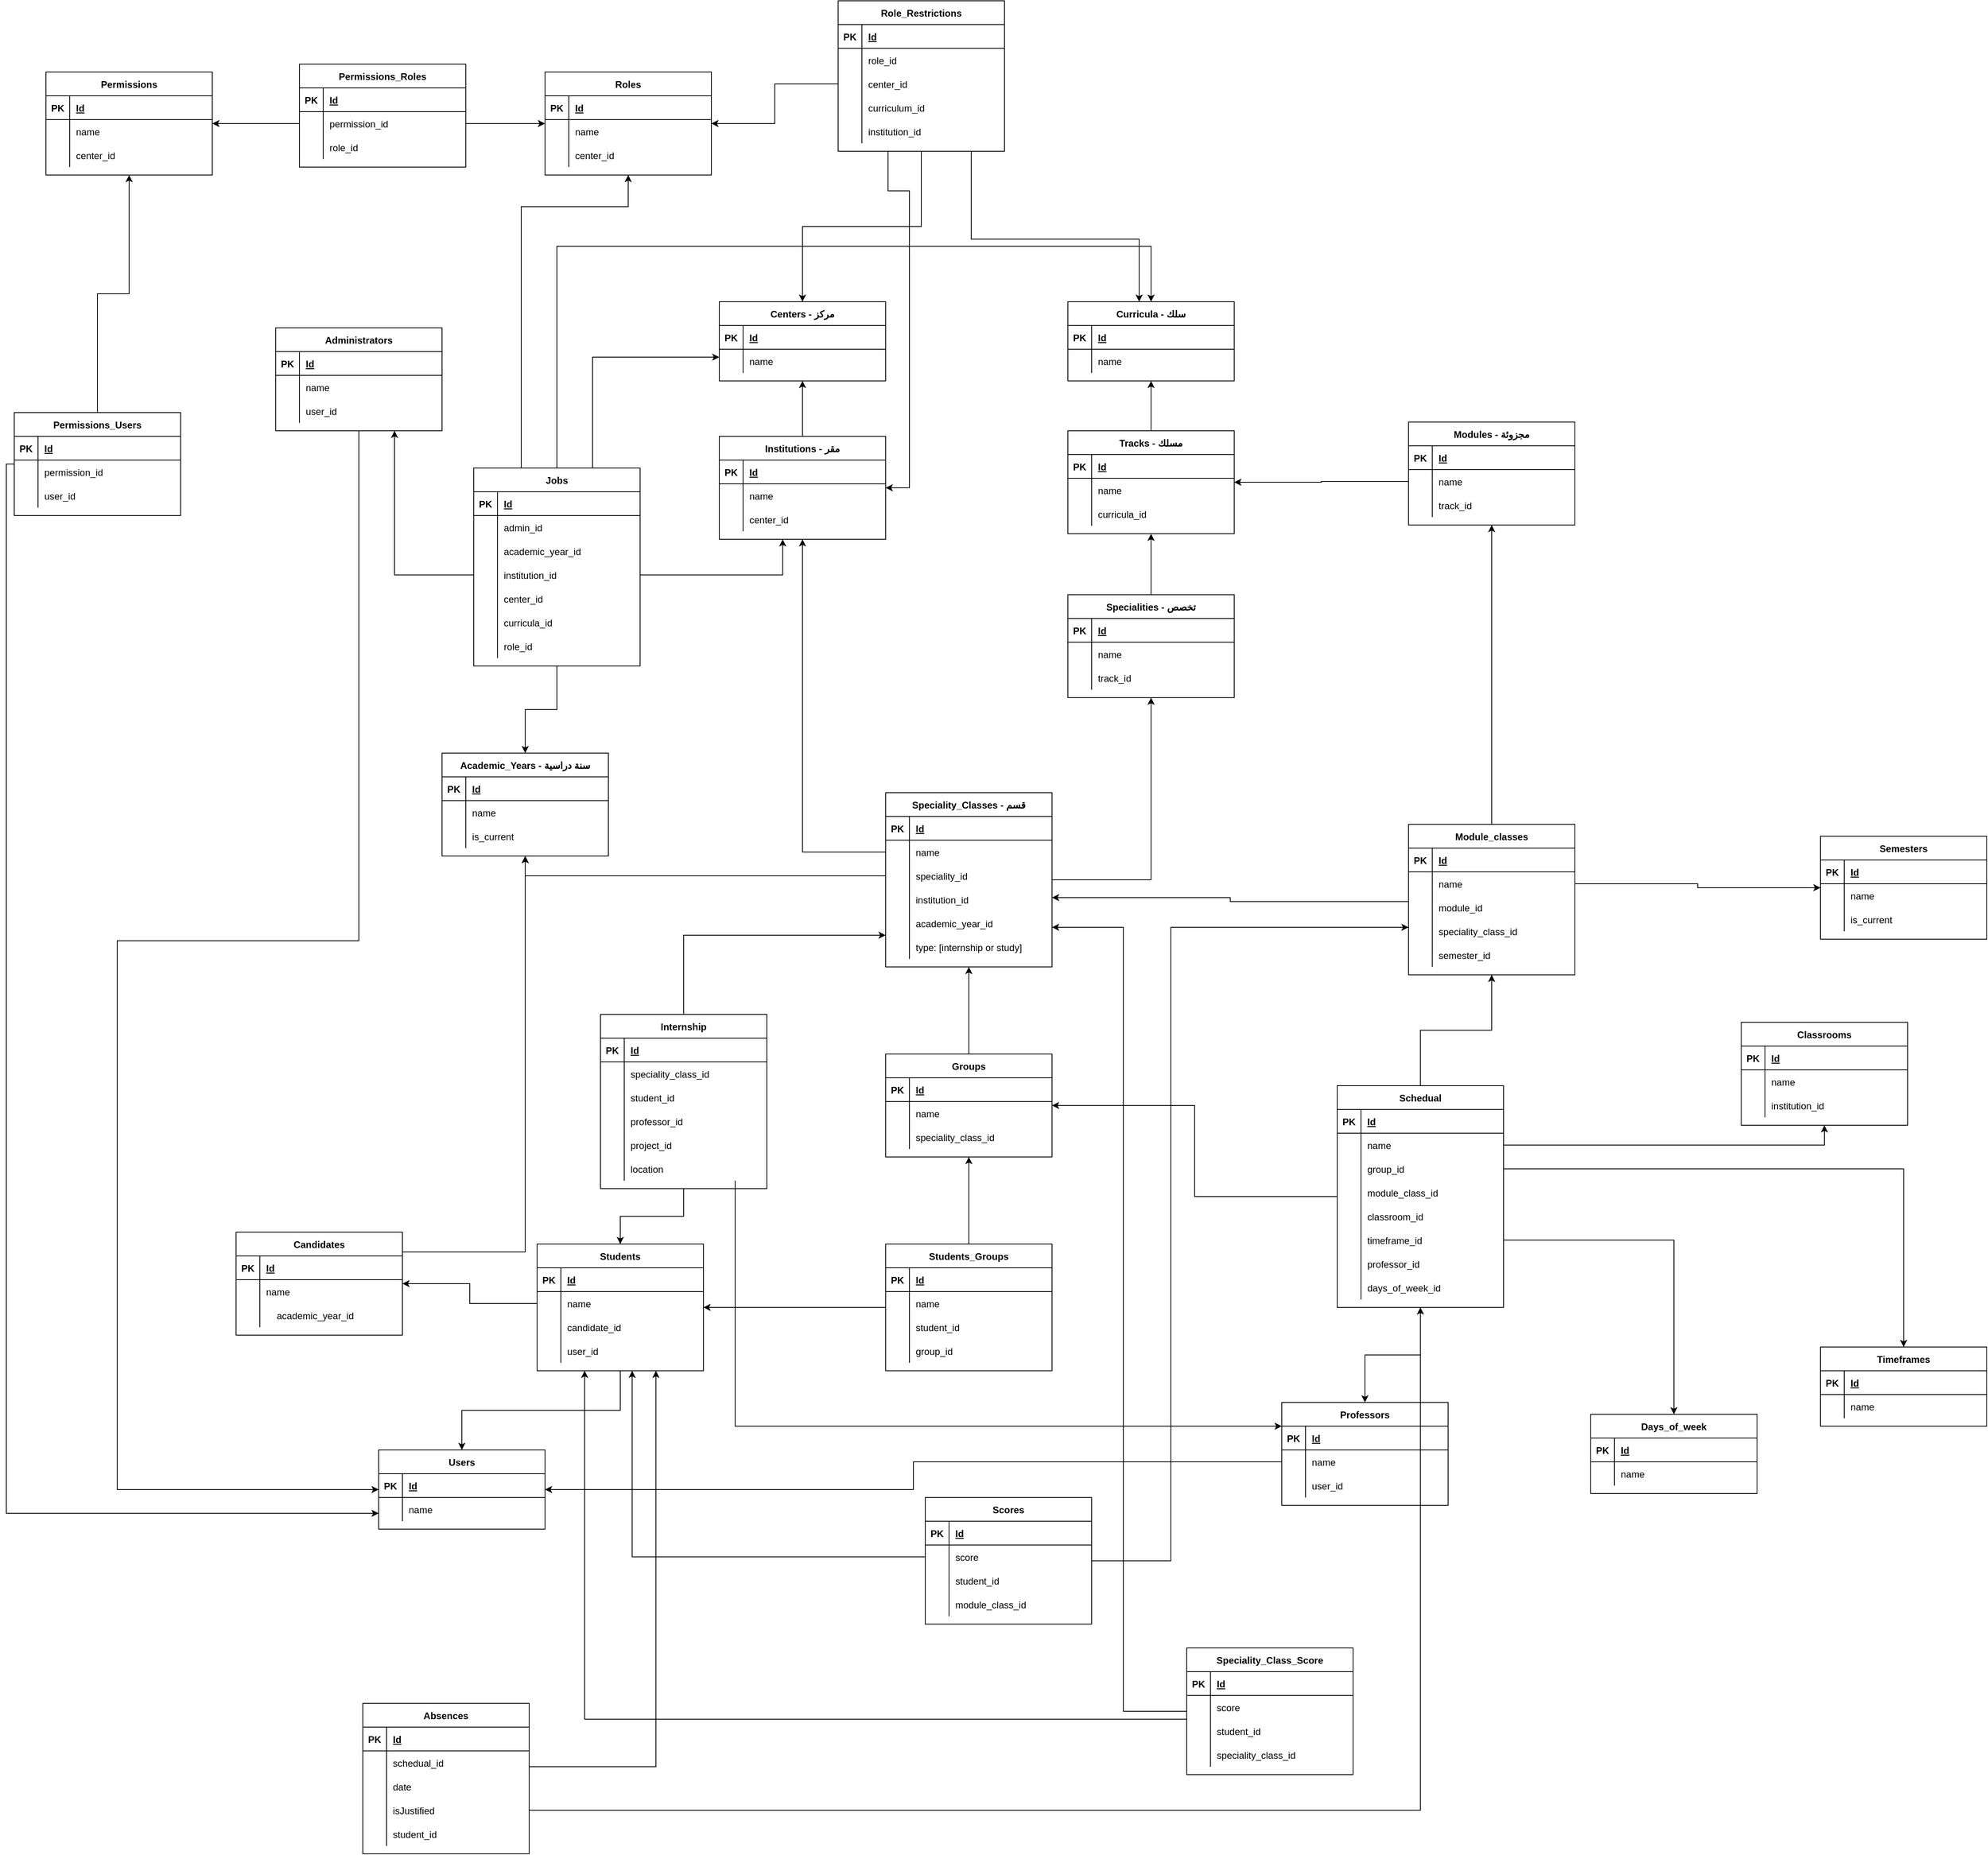 <mxfile version="21.6.6" type="github">
  <diagram id="R2lEEEUBdFMjLlhIrx00" name="Page-1">
    <mxGraphModel dx="5010" dy="3560" grid="1" gridSize="10" guides="1" tooltips="1" connect="1" arrows="1" fold="1" page="1" pageScale="1" pageWidth="850" pageHeight="1100" math="0" shadow="0" extFonts="Permanent Marker^https://fonts.googleapis.com/css?family=Permanent+Marker">
      <root>
        <mxCell id="0" />
        <mxCell id="1" parent="0" />
        <mxCell id="C-vyLk0tnHw3VtMMgP7b-23" value="Centers - مركز" style="shape=table;startSize=30;container=1;collapsible=1;childLayout=tableLayout;fixedRows=1;rowLines=0;fontStyle=1;align=center;resizeLast=1;" parent="1" vertex="1">
          <mxGeometry x="120" y="120" width="210" height="100" as="geometry" />
        </mxCell>
        <mxCell id="C-vyLk0tnHw3VtMMgP7b-24" value="" style="shape=partialRectangle;collapsible=0;dropTarget=0;pointerEvents=0;fillColor=none;points=[[0,0.5],[1,0.5]];portConstraint=eastwest;top=0;left=0;right=0;bottom=1;" parent="C-vyLk0tnHw3VtMMgP7b-23" vertex="1">
          <mxGeometry y="30" width="210" height="30" as="geometry" />
        </mxCell>
        <mxCell id="C-vyLk0tnHw3VtMMgP7b-25" value="PK" style="shape=partialRectangle;overflow=hidden;connectable=0;fillColor=none;top=0;left=0;bottom=0;right=0;fontStyle=1;" parent="C-vyLk0tnHw3VtMMgP7b-24" vertex="1">
          <mxGeometry width="30" height="30" as="geometry">
            <mxRectangle width="30" height="30" as="alternateBounds" />
          </mxGeometry>
        </mxCell>
        <mxCell id="C-vyLk0tnHw3VtMMgP7b-26" value="Id" style="shape=partialRectangle;overflow=hidden;connectable=0;fillColor=none;top=0;left=0;bottom=0;right=0;align=left;spacingLeft=6;fontStyle=5;" parent="C-vyLk0tnHw3VtMMgP7b-24" vertex="1">
          <mxGeometry x="30" width="180" height="30" as="geometry">
            <mxRectangle width="180" height="30" as="alternateBounds" />
          </mxGeometry>
        </mxCell>
        <mxCell id="C-vyLk0tnHw3VtMMgP7b-27" value="" style="shape=partialRectangle;collapsible=0;dropTarget=0;pointerEvents=0;fillColor=none;points=[[0,0.5],[1,0.5]];portConstraint=eastwest;top=0;left=0;right=0;bottom=0;" parent="C-vyLk0tnHw3VtMMgP7b-23" vertex="1">
          <mxGeometry y="60" width="210" height="30" as="geometry" />
        </mxCell>
        <mxCell id="C-vyLk0tnHw3VtMMgP7b-28" value="" style="shape=partialRectangle;overflow=hidden;connectable=0;fillColor=none;top=0;left=0;bottom=0;right=0;" parent="C-vyLk0tnHw3VtMMgP7b-27" vertex="1">
          <mxGeometry width="30" height="30" as="geometry">
            <mxRectangle width="30" height="30" as="alternateBounds" />
          </mxGeometry>
        </mxCell>
        <mxCell id="C-vyLk0tnHw3VtMMgP7b-29" value="name" style="shape=partialRectangle;overflow=hidden;connectable=0;fillColor=none;top=0;left=0;bottom=0;right=0;align=left;spacingLeft=6;" parent="C-vyLk0tnHw3VtMMgP7b-27" vertex="1">
          <mxGeometry x="30" width="180" height="30" as="geometry">
            <mxRectangle width="180" height="30" as="alternateBounds" />
          </mxGeometry>
        </mxCell>
        <mxCell id="QrCO0m7gpssm5vGQ-At7-12" style="edgeStyle=orthogonalEdgeStyle;rounded=0;orthogonalLoop=1;jettySize=auto;html=1;" parent="1" source="QrCO0m7gpssm5vGQ-At7-2" target="C-vyLk0tnHw3VtMMgP7b-23" edge="1">
          <mxGeometry relative="1" as="geometry" />
        </mxCell>
        <mxCell id="QrCO0m7gpssm5vGQ-At7-2" value="Institutions - مقر" style="shape=table;startSize=30;container=1;collapsible=1;childLayout=tableLayout;fixedRows=1;rowLines=0;fontStyle=1;align=center;resizeLast=1;" parent="1" vertex="1">
          <mxGeometry x="120" y="290" width="210" height="130" as="geometry" />
        </mxCell>
        <mxCell id="QrCO0m7gpssm5vGQ-At7-3" value="" style="shape=partialRectangle;collapsible=0;dropTarget=0;pointerEvents=0;fillColor=none;points=[[0,0.5],[1,0.5]];portConstraint=eastwest;top=0;left=0;right=0;bottom=1;" parent="QrCO0m7gpssm5vGQ-At7-2" vertex="1">
          <mxGeometry y="30" width="210" height="30" as="geometry" />
        </mxCell>
        <mxCell id="QrCO0m7gpssm5vGQ-At7-4" value="PK" style="shape=partialRectangle;overflow=hidden;connectable=0;fillColor=none;top=0;left=0;bottom=0;right=0;fontStyle=1;" parent="QrCO0m7gpssm5vGQ-At7-3" vertex="1">
          <mxGeometry width="30" height="30" as="geometry">
            <mxRectangle width="30" height="30" as="alternateBounds" />
          </mxGeometry>
        </mxCell>
        <mxCell id="QrCO0m7gpssm5vGQ-At7-5" value="Id" style="shape=partialRectangle;overflow=hidden;connectable=0;fillColor=none;top=0;left=0;bottom=0;right=0;align=left;spacingLeft=6;fontStyle=5;" parent="QrCO0m7gpssm5vGQ-At7-3" vertex="1">
          <mxGeometry x="30" width="180" height="30" as="geometry">
            <mxRectangle width="180" height="30" as="alternateBounds" />
          </mxGeometry>
        </mxCell>
        <mxCell id="QrCO0m7gpssm5vGQ-At7-6" value="" style="shape=partialRectangle;collapsible=0;dropTarget=0;pointerEvents=0;fillColor=none;points=[[0,0.5],[1,0.5]];portConstraint=eastwest;top=0;left=0;right=0;bottom=0;" parent="QrCO0m7gpssm5vGQ-At7-2" vertex="1">
          <mxGeometry y="60" width="210" height="30" as="geometry" />
        </mxCell>
        <mxCell id="QrCO0m7gpssm5vGQ-At7-7" value="" style="shape=partialRectangle;overflow=hidden;connectable=0;fillColor=none;top=0;left=0;bottom=0;right=0;" parent="QrCO0m7gpssm5vGQ-At7-6" vertex="1">
          <mxGeometry width="30" height="30" as="geometry">
            <mxRectangle width="30" height="30" as="alternateBounds" />
          </mxGeometry>
        </mxCell>
        <mxCell id="QrCO0m7gpssm5vGQ-At7-8" value="name" style="shape=partialRectangle;overflow=hidden;connectable=0;fillColor=none;top=0;left=0;bottom=0;right=0;align=left;spacingLeft=6;" parent="QrCO0m7gpssm5vGQ-At7-6" vertex="1">
          <mxGeometry x="30" width="180" height="30" as="geometry">
            <mxRectangle width="180" height="30" as="alternateBounds" />
          </mxGeometry>
        </mxCell>
        <mxCell id="QrCO0m7gpssm5vGQ-At7-9" value="" style="shape=partialRectangle;collapsible=0;dropTarget=0;pointerEvents=0;fillColor=none;points=[[0,0.5],[1,0.5]];portConstraint=eastwest;top=0;left=0;right=0;bottom=0;" parent="QrCO0m7gpssm5vGQ-At7-2" vertex="1">
          <mxGeometry y="90" width="210" height="30" as="geometry" />
        </mxCell>
        <mxCell id="QrCO0m7gpssm5vGQ-At7-10" value="" style="shape=partialRectangle;overflow=hidden;connectable=0;fillColor=none;top=0;left=0;bottom=0;right=0;" parent="QrCO0m7gpssm5vGQ-At7-9" vertex="1">
          <mxGeometry width="30" height="30" as="geometry">
            <mxRectangle width="30" height="30" as="alternateBounds" />
          </mxGeometry>
        </mxCell>
        <mxCell id="QrCO0m7gpssm5vGQ-At7-11" value="center_id" style="shape=partialRectangle;overflow=hidden;connectable=0;fillColor=none;top=0;left=0;bottom=0;right=0;align=left;spacingLeft=6;" parent="QrCO0m7gpssm5vGQ-At7-9" vertex="1">
          <mxGeometry x="30" width="180" height="30" as="geometry">
            <mxRectangle width="180" height="30" as="alternateBounds" />
          </mxGeometry>
        </mxCell>
        <mxCell id="QrCO0m7gpssm5vGQ-At7-24" value="Curricula - سلك" style="shape=table;startSize=30;container=1;collapsible=1;childLayout=tableLayout;fixedRows=1;rowLines=0;fontStyle=1;align=center;resizeLast=1;" parent="1" vertex="1">
          <mxGeometry x="560" y="120" width="210" height="100" as="geometry" />
        </mxCell>
        <mxCell id="QrCO0m7gpssm5vGQ-At7-25" value="" style="shape=partialRectangle;collapsible=0;dropTarget=0;pointerEvents=0;fillColor=none;points=[[0,0.5],[1,0.5]];portConstraint=eastwest;top=0;left=0;right=0;bottom=1;" parent="QrCO0m7gpssm5vGQ-At7-24" vertex="1">
          <mxGeometry y="30" width="210" height="30" as="geometry" />
        </mxCell>
        <mxCell id="QrCO0m7gpssm5vGQ-At7-26" value="PK" style="shape=partialRectangle;overflow=hidden;connectable=0;fillColor=none;top=0;left=0;bottom=0;right=0;fontStyle=1;" parent="QrCO0m7gpssm5vGQ-At7-25" vertex="1">
          <mxGeometry width="30" height="30" as="geometry">
            <mxRectangle width="30" height="30" as="alternateBounds" />
          </mxGeometry>
        </mxCell>
        <mxCell id="QrCO0m7gpssm5vGQ-At7-27" value="Id" style="shape=partialRectangle;overflow=hidden;connectable=0;fillColor=none;top=0;left=0;bottom=0;right=0;align=left;spacingLeft=6;fontStyle=5;" parent="QrCO0m7gpssm5vGQ-At7-25" vertex="1">
          <mxGeometry x="30" width="180" height="30" as="geometry">
            <mxRectangle width="180" height="30" as="alternateBounds" />
          </mxGeometry>
        </mxCell>
        <mxCell id="QrCO0m7gpssm5vGQ-At7-28" value="" style="shape=partialRectangle;collapsible=0;dropTarget=0;pointerEvents=0;fillColor=none;points=[[0,0.5],[1,0.5]];portConstraint=eastwest;top=0;left=0;right=0;bottom=0;" parent="QrCO0m7gpssm5vGQ-At7-24" vertex="1">
          <mxGeometry y="60" width="210" height="30" as="geometry" />
        </mxCell>
        <mxCell id="QrCO0m7gpssm5vGQ-At7-29" value="" style="shape=partialRectangle;overflow=hidden;connectable=0;fillColor=none;top=0;left=0;bottom=0;right=0;" parent="QrCO0m7gpssm5vGQ-At7-28" vertex="1">
          <mxGeometry width="30" height="30" as="geometry">
            <mxRectangle width="30" height="30" as="alternateBounds" />
          </mxGeometry>
        </mxCell>
        <mxCell id="QrCO0m7gpssm5vGQ-At7-30" value="name" style="shape=partialRectangle;overflow=hidden;connectable=0;fillColor=none;top=0;left=0;bottom=0;right=0;align=left;spacingLeft=6;" parent="QrCO0m7gpssm5vGQ-At7-28" vertex="1">
          <mxGeometry x="30" width="180" height="30" as="geometry">
            <mxRectangle width="180" height="30" as="alternateBounds" />
          </mxGeometry>
        </mxCell>
        <mxCell id="QrCO0m7gpssm5vGQ-At7-44" style="edgeStyle=orthogonalEdgeStyle;rounded=0;orthogonalLoop=1;jettySize=auto;html=1;" parent="1" source="QrCO0m7gpssm5vGQ-At7-34" target="QrCO0m7gpssm5vGQ-At7-24" edge="1">
          <mxGeometry relative="1" as="geometry" />
        </mxCell>
        <mxCell id="QrCO0m7gpssm5vGQ-At7-34" value="Tracks - مسلك" style="shape=table;startSize=30;container=1;collapsible=1;childLayout=tableLayout;fixedRows=1;rowLines=0;fontStyle=1;align=center;resizeLast=1;" parent="1" vertex="1">
          <mxGeometry x="560" y="283" width="210" height="130" as="geometry" />
        </mxCell>
        <mxCell id="QrCO0m7gpssm5vGQ-At7-35" value="" style="shape=partialRectangle;collapsible=0;dropTarget=0;pointerEvents=0;fillColor=none;points=[[0,0.5],[1,0.5]];portConstraint=eastwest;top=0;left=0;right=0;bottom=1;" parent="QrCO0m7gpssm5vGQ-At7-34" vertex="1">
          <mxGeometry y="30" width="210" height="30" as="geometry" />
        </mxCell>
        <mxCell id="QrCO0m7gpssm5vGQ-At7-36" value="PK" style="shape=partialRectangle;overflow=hidden;connectable=0;fillColor=none;top=0;left=0;bottom=0;right=0;fontStyle=1;" parent="QrCO0m7gpssm5vGQ-At7-35" vertex="1">
          <mxGeometry width="30" height="30" as="geometry">
            <mxRectangle width="30" height="30" as="alternateBounds" />
          </mxGeometry>
        </mxCell>
        <mxCell id="QrCO0m7gpssm5vGQ-At7-37" value="Id" style="shape=partialRectangle;overflow=hidden;connectable=0;fillColor=none;top=0;left=0;bottom=0;right=0;align=left;spacingLeft=6;fontStyle=5;" parent="QrCO0m7gpssm5vGQ-At7-35" vertex="1">
          <mxGeometry x="30" width="180" height="30" as="geometry">
            <mxRectangle width="180" height="30" as="alternateBounds" />
          </mxGeometry>
        </mxCell>
        <mxCell id="QrCO0m7gpssm5vGQ-At7-38" value="" style="shape=partialRectangle;collapsible=0;dropTarget=0;pointerEvents=0;fillColor=none;points=[[0,0.5],[1,0.5]];portConstraint=eastwest;top=0;left=0;right=0;bottom=0;" parent="QrCO0m7gpssm5vGQ-At7-34" vertex="1">
          <mxGeometry y="60" width="210" height="30" as="geometry" />
        </mxCell>
        <mxCell id="QrCO0m7gpssm5vGQ-At7-39" value="" style="shape=partialRectangle;overflow=hidden;connectable=0;fillColor=none;top=0;left=0;bottom=0;right=0;" parent="QrCO0m7gpssm5vGQ-At7-38" vertex="1">
          <mxGeometry width="30" height="30" as="geometry">
            <mxRectangle width="30" height="30" as="alternateBounds" />
          </mxGeometry>
        </mxCell>
        <mxCell id="QrCO0m7gpssm5vGQ-At7-40" value="name" style="shape=partialRectangle;overflow=hidden;connectable=0;fillColor=none;top=0;left=0;bottom=0;right=0;align=left;spacingLeft=6;" parent="QrCO0m7gpssm5vGQ-At7-38" vertex="1">
          <mxGeometry x="30" width="180" height="30" as="geometry">
            <mxRectangle width="180" height="30" as="alternateBounds" />
          </mxGeometry>
        </mxCell>
        <mxCell id="QrCO0m7gpssm5vGQ-At7-41" value="" style="shape=partialRectangle;collapsible=0;dropTarget=0;pointerEvents=0;fillColor=none;points=[[0,0.5],[1,0.5]];portConstraint=eastwest;top=0;left=0;right=0;bottom=0;" parent="QrCO0m7gpssm5vGQ-At7-34" vertex="1">
          <mxGeometry y="90" width="210" height="30" as="geometry" />
        </mxCell>
        <mxCell id="QrCO0m7gpssm5vGQ-At7-42" value="" style="shape=partialRectangle;overflow=hidden;connectable=0;fillColor=none;top=0;left=0;bottom=0;right=0;" parent="QrCO0m7gpssm5vGQ-At7-41" vertex="1">
          <mxGeometry width="30" height="30" as="geometry">
            <mxRectangle width="30" height="30" as="alternateBounds" />
          </mxGeometry>
        </mxCell>
        <mxCell id="QrCO0m7gpssm5vGQ-At7-43" value="curricula_id" style="shape=partialRectangle;overflow=hidden;connectable=0;fillColor=none;top=0;left=0;bottom=0;right=0;align=left;spacingLeft=6;" parent="QrCO0m7gpssm5vGQ-At7-41" vertex="1">
          <mxGeometry x="30" width="180" height="30" as="geometry">
            <mxRectangle width="180" height="30" as="alternateBounds" />
          </mxGeometry>
        </mxCell>
        <mxCell id="QrCO0m7gpssm5vGQ-At7-55" style="edgeStyle=orthogonalEdgeStyle;rounded=0;orthogonalLoop=1;jettySize=auto;html=1;" parent="1" source="QrCO0m7gpssm5vGQ-At7-45" target="QrCO0m7gpssm5vGQ-At7-34" edge="1">
          <mxGeometry relative="1" as="geometry" />
        </mxCell>
        <mxCell id="QrCO0m7gpssm5vGQ-At7-45" value="Specialities - تخصص" style="shape=table;startSize=30;container=1;collapsible=1;childLayout=tableLayout;fixedRows=1;rowLines=0;fontStyle=1;align=center;resizeLast=1;" parent="1" vertex="1">
          <mxGeometry x="560" y="490" width="210" height="130" as="geometry" />
        </mxCell>
        <mxCell id="QrCO0m7gpssm5vGQ-At7-46" value="" style="shape=partialRectangle;collapsible=0;dropTarget=0;pointerEvents=0;fillColor=none;points=[[0,0.5],[1,0.5]];portConstraint=eastwest;top=0;left=0;right=0;bottom=1;" parent="QrCO0m7gpssm5vGQ-At7-45" vertex="1">
          <mxGeometry y="30" width="210" height="30" as="geometry" />
        </mxCell>
        <mxCell id="QrCO0m7gpssm5vGQ-At7-47" value="PK" style="shape=partialRectangle;overflow=hidden;connectable=0;fillColor=none;top=0;left=0;bottom=0;right=0;fontStyle=1;" parent="QrCO0m7gpssm5vGQ-At7-46" vertex="1">
          <mxGeometry width="30" height="30" as="geometry">
            <mxRectangle width="30" height="30" as="alternateBounds" />
          </mxGeometry>
        </mxCell>
        <mxCell id="QrCO0m7gpssm5vGQ-At7-48" value="Id" style="shape=partialRectangle;overflow=hidden;connectable=0;fillColor=none;top=0;left=0;bottom=0;right=0;align=left;spacingLeft=6;fontStyle=5;" parent="QrCO0m7gpssm5vGQ-At7-46" vertex="1">
          <mxGeometry x="30" width="180" height="30" as="geometry">
            <mxRectangle width="180" height="30" as="alternateBounds" />
          </mxGeometry>
        </mxCell>
        <mxCell id="QrCO0m7gpssm5vGQ-At7-49" value="" style="shape=partialRectangle;collapsible=0;dropTarget=0;pointerEvents=0;fillColor=none;points=[[0,0.5],[1,0.5]];portConstraint=eastwest;top=0;left=0;right=0;bottom=0;" parent="QrCO0m7gpssm5vGQ-At7-45" vertex="1">
          <mxGeometry y="60" width="210" height="30" as="geometry" />
        </mxCell>
        <mxCell id="QrCO0m7gpssm5vGQ-At7-50" value="" style="shape=partialRectangle;overflow=hidden;connectable=0;fillColor=none;top=0;left=0;bottom=0;right=0;" parent="QrCO0m7gpssm5vGQ-At7-49" vertex="1">
          <mxGeometry width="30" height="30" as="geometry">
            <mxRectangle width="30" height="30" as="alternateBounds" />
          </mxGeometry>
        </mxCell>
        <mxCell id="QrCO0m7gpssm5vGQ-At7-51" value="name" style="shape=partialRectangle;overflow=hidden;connectable=0;fillColor=none;top=0;left=0;bottom=0;right=0;align=left;spacingLeft=6;" parent="QrCO0m7gpssm5vGQ-At7-49" vertex="1">
          <mxGeometry x="30" width="180" height="30" as="geometry">
            <mxRectangle width="180" height="30" as="alternateBounds" />
          </mxGeometry>
        </mxCell>
        <mxCell id="QrCO0m7gpssm5vGQ-At7-52" value="" style="shape=partialRectangle;collapsible=0;dropTarget=0;pointerEvents=0;fillColor=none;points=[[0,0.5],[1,0.5]];portConstraint=eastwest;top=0;left=0;right=0;bottom=0;" parent="QrCO0m7gpssm5vGQ-At7-45" vertex="1">
          <mxGeometry y="90" width="210" height="30" as="geometry" />
        </mxCell>
        <mxCell id="QrCO0m7gpssm5vGQ-At7-53" value="" style="shape=partialRectangle;overflow=hidden;connectable=0;fillColor=none;top=0;left=0;bottom=0;right=0;" parent="QrCO0m7gpssm5vGQ-At7-52" vertex="1">
          <mxGeometry width="30" height="30" as="geometry">
            <mxRectangle width="30" height="30" as="alternateBounds" />
          </mxGeometry>
        </mxCell>
        <mxCell id="QrCO0m7gpssm5vGQ-At7-54" value="track_id" style="shape=partialRectangle;overflow=hidden;connectable=0;fillColor=none;top=0;left=0;bottom=0;right=0;align=left;spacingLeft=6;" parent="QrCO0m7gpssm5vGQ-At7-52" vertex="1">
          <mxGeometry x="30" width="180" height="30" as="geometry">
            <mxRectangle width="180" height="30" as="alternateBounds" />
          </mxGeometry>
        </mxCell>
        <mxCell id="QrCO0m7gpssm5vGQ-At7-66" style="edgeStyle=orthogonalEdgeStyle;rounded=0;orthogonalLoop=1;jettySize=auto;html=1;" parent="1" source="QrCO0m7gpssm5vGQ-At7-56" target="QrCO0m7gpssm5vGQ-At7-45" edge="1">
          <mxGeometry relative="1" as="geometry" />
        </mxCell>
        <mxCell id="QrCO0m7gpssm5vGQ-At7-56" value="Speciality_Classes - قسم" style="shape=table;startSize=30;container=1;collapsible=1;childLayout=tableLayout;fixedRows=1;rowLines=0;fontStyle=1;align=center;resizeLast=1;" parent="1" vertex="1">
          <mxGeometry x="330" y="740" width="210" height="220" as="geometry" />
        </mxCell>
        <mxCell id="QrCO0m7gpssm5vGQ-At7-57" value="" style="shape=partialRectangle;collapsible=0;dropTarget=0;pointerEvents=0;fillColor=none;points=[[0,0.5],[1,0.5]];portConstraint=eastwest;top=0;left=0;right=0;bottom=1;" parent="QrCO0m7gpssm5vGQ-At7-56" vertex="1">
          <mxGeometry y="30" width="210" height="30" as="geometry" />
        </mxCell>
        <mxCell id="QrCO0m7gpssm5vGQ-At7-58" value="PK" style="shape=partialRectangle;overflow=hidden;connectable=0;fillColor=none;top=0;left=0;bottom=0;right=0;fontStyle=1;" parent="QrCO0m7gpssm5vGQ-At7-57" vertex="1">
          <mxGeometry width="30" height="30" as="geometry">
            <mxRectangle width="30" height="30" as="alternateBounds" />
          </mxGeometry>
        </mxCell>
        <mxCell id="QrCO0m7gpssm5vGQ-At7-59" value="Id" style="shape=partialRectangle;overflow=hidden;connectable=0;fillColor=none;top=0;left=0;bottom=0;right=0;align=left;spacingLeft=6;fontStyle=5;" parent="QrCO0m7gpssm5vGQ-At7-57" vertex="1">
          <mxGeometry x="30" width="180" height="30" as="geometry">
            <mxRectangle width="180" height="30" as="alternateBounds" />
          </mxGeometry>
        </mxCell>
        <mxCell id="QrCO0m7gpssm5vGQ-At7-60" value="" style="shape=partialRectangle;collapsible=0;dropTarget=0;pointerEvents=0;fillColor=none;points=[[0,0.5],[1,0.5]];portConstraint=eastwest;top=0;left=0;right=0;bottom=0;" parent="QrCO0m7gpssm5vGQ-At7-56" vertex="1">
          <mxGeometry y="60" width="210" height="30" as="geometry" />
        </mxCell>
        <mxCell id="QrCO0m7gpssm5vGQ-At7-61" value="" style="shape=partialRectangle;overflow=hidden;connectable=0;fillColor=none;top=0;left=0;bottom=0;right=0;" parent="QrCO0m7gpssm5vGQ-At7-60" vertex="1">
          <mxGeometry width="30" height="30" as="geometry">
            <mxRectangle width="30" height="30" as="alternateBounds" />
          </mxGeometry>
        </mxCell>
        <mxCell id="QrCO0m7gpssm5vGQ-At7-62" value="name" style="shape=partialRectangle;overflow=hidden;connectable=0;fillColor=none;top=0;left=0;bottom=0;right=0;align=left;spacingLeft=6;" parent="QrCO0m7gpssm5vGQ-At7-60" vertex="1">
          <mxGeometry x="30" width="180" height="30" as="geometry">
            <mxRectangle width="180" height="30" as="alternateBounds" />
          </mxGeometry>
        </mxCell>
        <mxCell id="QrCO0m7gpssm5vGQ-At7-63" value="" style="shape=partialRectangle;collapsible=0;dropTarget=0;pointerEvents=0;fillColor=none;points=[[0,0.5],[1,0.5]];portConstraint=eastwest;top=0;left=0;right=0;bottom=0;" parent="QrCO0m7gpssm5vGQ-At7-56" vertex="1">
          <mxGeometry y="90" width="210" height="30" as="geometry" />
        </mxCell>
        <mxCell id="QrCO0m7gpssm5vGQ-At7-64" value="" style="shape=partialRectangle;overflow=hidden;connectable=0;fillColor=none;top=0;left=0;bottom=0;right=0;" parent="QrCO0m7gpssm5vGQ-At7-63" vertex="1">
          <mxGeometry width="30" height="30" as="geometry">
            <mxRectangle width="30" height="30" as="alternateBounds" />
          </mxGeometry>
        </mxCell>
        <mxCell id="QrCO0m7gpssm5vGQ-At7-65" value="speciality_id" style="shape=partialRectangle;overflow=hidden;connectable=0;fillColor=none;top=0;left=0;bottom=0;right=0;align=left;spacingLeft=6;" parent="QrCO0m7gpssm5vGQ-At7-63" vertex="1">
          <mxGeometry x="30" width="180" height="30" as="geometry">
            <mxRectangle width="180" height="30" as="alternateBounds" />
          </mxGeometry>
        </mxCell>
        <mxCell id="QrCO0m7gpssm5vGQ-At7-68" value="" style="shape=partialRectangle;collapsible=0;dropTarget=0;pointerEvents=0;fillColor=none;points=[[0,0.5],[1,0.5]];portConstraint=eastwest;top=0;left=0;right=0;bottom=0;" parent="QrCO0m7gpssm5vGQ-At7-56" vertex="1">
          <mxGeometry y="120" width="210" height="30" as="geometry" />
        </mxCell>
        <mxCell id="QrCO0m7gpssm5vGQ-At7-69" value="" style="shape=partialRectangle;overflow=hidden;connectable=0;fillColor=none;top=0;left=0;bottom=0;right=0;" parent="QrCO0m7gpssm5vGQ-At7-68" vertex="1">
          <mxGeometry width="30" height="30" as="geometry">
            <mxRectangle width="30" height="30" as="alternateBounds" />
          </mxGeometry>
        </mxCell>
        <mxCell id="QrCO0m7gpssm5vGQ-At7-70" value="institution_id" style="shape=partialRectangle;overflow=hidden;connectable=0;fillColor=none;top=0;left=0;bottom=0;right=0;align=left;spacingLeft=6;" parent="QrCO0m7gpssm5vGQ-At7-68" vertex="1">
          <mxGeometry x="30" width="180" height="30" as="geometry">
            <mxRectangle width="180" height="30" as="alternateBounds" />
          </mxGeometry>
        </mxCell>
        <mxCell id="QrCO0m7gpssm5vGQ-At7-85" value="" style="shape=partialRectangle;collapsible=0;dropTarget=0;pointerEvents=0;fillColor=none;points=[[0,0.5],[1,0.5]];portConstraint=eastwest;top=0;left=0;right=0;bottom=0;" parent="QrCO0m7gpssm5vGQ-At7-56" vertex="1">
          <mxGeometry y="150" width="210" height="30" as="geometry" />
        </mxCell>
        <mxCell id="QrCO0m7gpssm5vGQ-At7-86" value="" style="shape=partialRectangle;overflow=hidden;connectable=0;fillColor=none;top=0;left=0;bottom=0;right=0;" parent="QrCO0m7gpssm5vGQ-At7-85" vertex="1">
          <mxGeometry width="30" height="30" as="geometry">
            <mxRectangle width="30" height="30" as="alternateBounds" />
          </mxGeometry>
        </mxCell>
        <mxCell id="QrCO0m7gpssm5vGQ-At7-87" value="academic_year_id" style="shape=partialRectangle;overflow=hidden;connectable=0;fillColor=none;top=0;left=0;bottom=0;right=0;align=left;spacingLeft=6;" parent="QrCO0m7gpssm5vGQ-At7-85" vertex="1">
          <mxGeometry x="30" width="180" height="30" as="geometry">
            <mxRectangle width="180" height="30" as="alternateBounds" />
          </mxGeometry>
        </mxCell>
        <mxCell id="PfwdJRGT1loTTcp9vXpk-1" value="" style="shape=partialRectangle;collapsible=0;dropTarget=0;pointerEvents=0;fillColor=none;points=[[0,0.5],[1,0.5]];portConstraint=eastwest;top=0;left=0;right=0;bottom=0;" parent="QrCO0m7gpssm5vGQ-At7-56" vertex="1">
          <mxGeometry y="180" width="210" height="30" as="geometry" />
        </mxCell>
        <mxCell id="PfwdJRGT1loTTcp9vXpk-2" value="" style="shape=partialRectangle;overflow=hidden;connectable=0;fillColor=none;top=0;left=0;bottom=0;right=0;" parent="PfwdJRGT1loTTcp9vXpk-1" vertex="1">
          <mxGeometry width="30" height="30" as="geometry">
            <mxRectangle width="30" height="30" as="alternateBounds" />
          </mxGeometry>
        </mxCell>
        <mxCell id="PfwdJRGT1loTTcp9vXpk-3" value="type: [internship or study]" style="shape=partialRectangle;overflow=hidden;connectable=0;fillColor=none;top=0;left=0;bottom=0;right=0;align=left;spacingLeft=6;" parent="PfwdJRGT1loTTcp9vXpk-1" vertex="1">
          <mxGeometry x="30" width="180" height="30" as="geometry">
            <mxRectangle width="180" height="30" as="alternateBounds" />
          </mxGeometry>
        </mxCell>
        <mxCell id="QrCO0m7gpssm5vGQ-At7-67" style="edgeStyle=orthogonalEdgeStyle;rounded=0;orthogonalLoop=1;jettySize=auto;html=1;" parent="1" source="QrCO0m7gpssm5vGQ-At7-60" target="QrCO0m7gpssm5vGQ-At7-2" edge="1">
          <mxGeometry relative="1" as="geometry">
            <mxPoint x="225.059" y="621" as="targetPoint" />
          </mxGeometry>
        </mxCell>
        <mxCell id="QrCO0m7gpssm5vGQ-At7-71" value="Academic_Years - سنة دراسية" style="shape=table;startSize=30;container=1;collapsible=1;childLayout=tableLayout;fixedRows=1;rowLines=0;fontStyle=1;align=center;resizeLast=1;" parent="1" vertex="1">
          <mxGeometry x="-230" y="690" width="210" height="130" as="geometry" />
        </mxCell>
        <mxCell id="QrCO0m7gpssm5vGQ-At7-72" value="" style="shape=partialRectangle;collapsible=0;dropTarget=0;pointerEvents=0;fillColor=none;points=[[0,0.5],[1,0.5]];portConstraint=eastwest;top=0;left=0;right=0;bottom=1;" parent="QrCO0m7gpssm5vGQ-At7-71" vertex="1">
          <mxGeometry y="30" width="210" height="30" as="geometry" />
        </mxCell>
        <mxCell id="QrCO0m7gpssm5vGQ-At7-73" value="PK" style="shape=partialRectangle;overflow=hidden;connectable=0;fillColor=none;top=0;left=0;bottom=0;right=0;fontStyle=1;" parent="QrCO0m7gpssm5vGQ-At7-72" vertex="1">
          <mxGeometry width="30" height="30" as="geometry">
            <mxRectangle width="30" height="30" as="alternateBounds" />
          </mxGeometry>
        </mxCell>
        <mxCell id="QrCO0m7gpssm5vGQ-At7-74" value="Id" style="shape=partialRectangle;overflow=hidden;connectable=0;fillColor=none;top=0;left=0;bottom=0;right=0;align=left;spacingLeft=6;fontStyle=5;" parent="QrCO0m7gpssm5vGQ-At7-72" vertex="1">
          <mxGeometry x="30" width="180" height="30" as="geometry">
            <mxRectangle width="180" height="30" as="alternateBounds" />
          </mxGeometry>
        </mxCell>
        <mxCell id="QrCO0m7gpssm5vGQ-At7-75" value="" style="shape=partialRectangle;collapsible=0;dropTarget=0;pointerEvents=0;fillColor=none;points=[[0,0.5],[1,0.5]];portConstraint=eastwest;top=0;left=0;right=0;bottom=0;" parent="QrCO0m7gpssm5vGQ-At7-71" vertex="1">
          <mxGeometry y="60" width="210" height="30" as="geometry" />
        </mxCell>
        <mxCell id="QrCO0m7gpssm5vGQ-At7-76" value="" style="shape=partialRectangle;overflow=hidden;connectable=0;fillColor=none;top=0;left=0;bottom=0;right=0;" parent="QrCO0m7gpssm5vGQ-At7-75" vertex="1">
          <mxGeometry width="30" height="30" as="geometry">
            <mxRectangle width="30" height="30" as="alternateBounds" />
          </mxGeometry>
        </mxCell>
        <mxCell id="QrCO0m7gpssm5vGQ-At7-77" value="name" style="shape=partialRectangle;overflow=hidden;connectable=0;fillColor=none;top=0;left=0;bottom=0;right=0;align=left;spacingLeft=6;" parent="QrCO0m7gpssm5vGQ-At7-75" vertex="1">
          <mxGeometry x="30" width="180" height="30" as="geometry">
            <mxRectangle width="180" height="30" as="alternateBounds" />
          </mxGeometry>
        </mxCell>
        <mxCell id="ooOlprix3tOhQpLvpU3Y-93" value="" style="shape=partialRectangle;collapsible=0;dropTarget=0;pointerEvents=0;fillColor=none;points=[[0,0.5],[1,0.5]];portConstraint=eastwest;top=0;left=0;right=0;bottom=0;" parent="QrCO0m7gpssm5vGQ-At7-71" vertex="1">
          <mxGeometry y="90" width="210" height="30" as="geometry" />
        </mxCell>
        <mxCell id="ooOlprix3tOhQpLvpU3Y-94" value="" style="shape=partialRectangle;overflow=hidden;connectable=0;fillColor=none;top=0;left=0;bottom=0;right=0;" parent="ooOlprix3tOhQpLvpU3Y-93" vertex="1">
          <mxGeometry width="30" height="30" as="geometry">
            <mxRectangle width="30" height="30" as="alternateBounds" />
          </mxGeometry>
        </mxCell>
        <mxCell id="ooOlprix3tOhQpLvpU3Y-95" value="is_current" style="shape=partialRectangle;overflow=hidden;connectable=0;fillColor=none;top=0;left=0;bottom=0;right=0;align=left;spacingLeft=6;" parent="ooOlprix3tOhQpLvpU3Y-93" vertex="1">
          <mxGeometry x="30" width="180" height="30" as="geometry">
            <mxRectangle width="180" height="30" as="alternateBounds" />
          </mxGeometry>
        </mxCell>
        <mxCell id="QrCO0m7gpssm5vGQ-At7-84" style="edgeStyle=orthogonalEdgeStyle;rounded=0;orthogonalLoop=1;jettySize=auto;html=1;" parent="1" source="QrCO0m7gpssm5vGQ-At7-63" target="QrCO0m7gpssm5vGQ-At7-71" edge="1">
          <mxGeometry relative="1" as="geometry" />
        </mxCell>
        <mxCell id="ooOlprix3tOhQpLvpU3Y-1" value="Modules - مجزوئة" style="shape=table;startSize=30;container=1;collapsible=1;childLayout=tableLayout;fixedRows=1;rowLines=0;fontStyle=1;align=center;resizeLast=1;" parent="1" vertex="1">
          <mxGeometry x="990" y="272" width="210" height="130" as="geometry" />
        </mxCell>
        <mxCell id="ooOlprix3tOhQpLvpU3Y-2" value="" style="shape=partialRectangle;collapsible=0;dropTarget=0;pointerEvents=0;fillColor=none;points=[[0,0.5],[1,0.5]];portConstraint=eastwest;top=0;left=0;right=0;bottom=1;" parent="ooOlprix3tOhQpLvpU3Y-1" vertex="1">
          <mxGeometry y="30" width="210" height="30" as="geometry" />
        </mxCell>
        <mxCell id="ooOlprix3tOhQpLvpU3Y-3" value="PK" style="shape=partialRectangle;overflow=hidden;connectable=0;fillColor=none;top=0;left=0;bottom=0;right=0;fontStyle=1;" parent="ooOlprix3tOhQpLvpU3Y-2" vertex="1">
          <mxGeometry width="30" height="30" as="geometry">
            <mxRectangle width="30" height="30" as="alternateBounds" />
          </mxGeometry>
        </mxCell>
        <mxCell id="ooOlprix3tOhQpLvpU3Y-4" value="Id" style="shape=partialRectangle;overflow=hidden;connectable=0;fillColor=none;top=0;left=0;bottom=0;right=0;align=left;spacingLeft=6;fontStyle=5;" parent="ooOlprix3tOhQpLvpU3Y-2" vertex="1">
          <mxGeometry x="30" width="180" height="30" as="geometry">
            <mxRectangle width="180" height="30" as="alternateBounds" />
          </mxGeometry>
        </mxCell>
        <mxCell id="ooOlprix3tOhQpLvpU3Y-5" value="" style="shape=partialRectangle;collapsible=0;dropTarget=0;pointerEvents=0;fillColor=none;points=[[0,0.5],[1,0.5]];portConstraint=eastwest;top=0;left=0;right=0;bottom=0;" parent="ooOlprix3tOhQpLvpU3Y-1" vertex="1">
          <mxGeometry y="60" width="210" height="30" as="geometry" />
        </mxCell>
        <mxCell id="ooOlprix3tOhQpLvpU3Y-6" value="" style="shape=partialRectangle;overflow=hidden;connectable=0;fillColor=none;top=0;left=0;bottom=0;right=0;" parent="ooOlprix3tOhQpLvpU3Y-5" vertex="1">
          <mxGeometry width="30" height="30" as="geometry">
            <mxRectangle width="30" height="30" as="alternateBounds" />
          </mxGeometry>
        </mxCell>
        <mxCell id="ooOlprix3tOhQpLvpU3Y-7" value="name" style="shape=partialRectangle;overflow=hidden;connectable=0;fillColor=none;top=0;left=0;bottom=0;right=0;align=left;spacingLeft=6;" parent="ooOlprix3tOhQpLvpU3Y-5" vertex="1">
          <mxGeometry x="30" width="180" height="30" as="geometry">
            <mxRectangle width="180" height="30" as="alternateBounds" />
          </mxGeometry>
        </mxCell>
        <mxCell id="ooOlprix3tOhQpLvpU3Y-8" value="" style="shape=partialRectangle;collapsible=0;dropTarget=0;pointerEvents=0;fillColor=none;points=[[0,0.5],[1,0.5]];portConstraint=eastwest;top=0;left=0;right=0;bottom=0;" parent="ooOlprix3tOhQpLvpU3Y-1" vertex="1">
          <mxGeometry y="90" width="210" height="30" as="geometry" />
        </mxCell>
        <mxCell id="ooOlprix3tOhQpLvpU3Y-9" value="" style="shape=partialRectangle;overflow=hidden;connectable=0;fillColor=none;top=0;left=0;bottom=0;right=0;" parent="ooOlprix3tOhQpLvpU3Y-8" vertex="1">
          <mxGeometry width="30" height="30" as="geometry">
            <mxRectangle width="30" height="30" as="alternateBounds" />
          </mxGeometry>
        </mxCell>
        <mxCell id="ooOlprix3tOhQpLvpU3Y-10" value="track_id" style="shape=partialRectangle;overflow=hidden;connectable=0;fillColor=none;top=0;left=0;bottom=0;right=0;align=left;spacingLeft=6;" parent="ooOlprix3tOhQpLvpU3Y-8" vertex="1">
          <mxGeometry x="30" width="180" height="30" as="geometry">
            <mxRectangle width="180" height="30" as="alternateBounds" />
          </mxGeometry>
        </mxCell>
        <mxCell id="ooOlprix3tOhQpLvpU3Y-11" style="edgeStyle=orthogonalEdgeStyle;rounded=0;orthogonalLoop=1;jettySize=auto;html=1;" parent="1" source="ooOlprix3tOhQpLvpU3Y-5" target="QrCO0m7gpssm5vGQ-At7-34" edge="1">
          <mxGeometry relative="1" as="geometry" />
        </mxCell>
        <mxCell id="ooOlprix3tOhQpLvpU3Y-22" style="edgeStyle=orthogonalEdgeStyle;rounded=0;orthogonalLoop=1;jettySize=auto;html=1;" parent="1" source="ooOlprix3tOhQpLvpU3Y-12" target="ooOlprix3tOhQpLvpU3Y-1" edge="1">
          <mxGeometry relative="1" as="geometry" />
        </mxCell>
        <mxCell id="ooOlprix3tOhQpLvpU3Y-12" value="Module_classes" style="shape=table;startSize=30;container=1;collapsible=1;childLayout=tableLayout;fixedRows=1;rowLines=0;fontStyle=1;align=center;resizeLast=1;" parent="1" vertex="1">
          <mxGeometry x="990" y="780" width="210" height="190" as="geometry" />
        </mxCell>
        <mxCell id="ooOlprix3tOhQpLvpU3Y-13" value="" style="shape=partialRectangle;collapsible=0;dropTarget=0;pointerEvents=0;fillColor=none;points=[[0,0.5],[1,0.5]];portConstraint=eastwest;top=0;left=0;right=0;bottom=1;" parent="ooOlprix3tOhQpLvpU3Y-12" vertex="1">
          <mxGeometry y="30" width="210" height="30" as="geometry" />
        </mxCell>
        <mxCell id="ooOlprix3tOhQpLvpU3Y-14" value="PK" style="shape=partialRectangle;overflow=hidden;connectable=0;fillColor=none;top=0;left=0;bottom=0;right=0;fontStyle=1;" parent="ooOlprix3tOhQpLvpU3Y-13" vertex="1">
          <mxGeometry width="30" height="30" as="geometry">
            <mxRectangle width="30" height="30" as="alternateBounds" />
          </mxGeometry>
        </mxCell>
        <mxCell id="ooOlprix3tOhQpLvpU3Y-15" value="Id" style="shape=partialRectangle;overflow=hidden;connectable=0;fillColor=none;top=0;left=0;bottom=0;right=0;align=left;spacingLeft=6;fontStyle=5;" parent="ooOlprix3tOhQpLvpU3Y-13" vertex="1">
          <mxGeometry x="30" width="180" height="30" as="geometry">
            <mxRectangle width="180" height="30" as="alternateBounds" />
          </mxGeometry>
        </mxCell>
        <mxCell id="ooOlprix3tOhQpLvpU3Y-16" value="" style="shape=partialRectangle;collapsible=0;dropTarget=0;pointerEvents=0;fillColor=none;points=[[0,0.5],[1,0.5]];portConstraint=eastwest;top=0;left=0;right=0;bottom=0;" parent="ooOlprix3tOhQpLvpU3Y-12" vertex="1">
          <mxGeometry y="60" width="210" height="30" as="geometry" />
        </mxCell>
        <mxCell id="ooOlprix3tOhQpLvpU3Y-17" value="" style="shape=partialRectangle;overflow=hidden;connectable=0;fillColor=none;top=0;left=0;bottom=0;right=0;" parent="ooOlprix3tOhQpLvpU3Y-16" vertex="1">
          <mxGeometry width="30" height="30" as="geometry">
            <mxRectangle width="30" height="30" as="alternateBounds" />
          </mxGeometry>
        </mxCell>
        <mxCell id="ooOlprix3tOhQpLvpU3Y-18" value="name" style="shape=partialRectangle;overflow=hidden;connectable=0;fillColor=none;top=0;left=0;bottom=0;right=0;align=left;spacingLeft=6;" parent="ooOlprix3tOhQpLvpU3Y-16" vertex="1">
          <mxGeometry x="30" width="180" height="30" as="geometry">
            <mxRectangle width="180" height="30" as="alternateBounds" />
          </mxGeometry>
        </mxCell>
        <mxCell id="ooOlprix3tOhQpLvpU3Y-19" value="" style="shape=partialRectangle;collapsible=0;dropTarget=0;pointerEvents=0;fillColor=none;points=[[0,0.5],[1,0.5]];portConstraint=eastwest;top=0;left=0;right=0;bottom=0;" parent="ooOlprix3tOhQpLvpU3Y-12" vertex="1">
          <mxGeometry y="90" width="210" height="30" as="geometry" />
        </mxCell>
        <mxCell id="ooOlprix3tOhQpLvpU3Y-20" value="" style="shape=partialRectangle;overflow=hidden;connectable=0;fillColor=none;top=0;left=0;bottom=0;right=0;" parent="ooOlprix3tOhQpLvpU3Y-19" vertex="1">
          <mxGeometry width="30" height="30" as="geometry">
            <mxRectangle width="30" height="30" as="alternateBounds" />
          </mxGeometry>
        </mxCell>
        <mxCell id="ooOlprix3tOhQpLvpU3Y-21" value="module_id" style="shape=partialRectangle;overflow=hidden;connectable=0;fillColor=none;top=0;left=0;bottom=0;right=0;align=left;spacingLeft=6;" parent="ooOlprix3tOhQpLvpU3Y-19" vertex="1">
          <mxGeometry x="30" width="180" height="30" as="geometry">
            <mxRectangle width="180" height="30" as="alternateBounds" />
          </mxGeometry>
        </mxCell>
        <mxCell id="ooOlprix3tOhQpLvpU3Y-23" value="" style="shape=partialRectangle;collapsible=0;dropTarget=0;pointerEvents=0;fillColor=none;points=[[0,0.5],[1,0.5]];portConstraint=eastwest;top=0;left=0;right=0;bottom=0;" parent="ooOlprix3tOhQpLvpU3Y-12" vertex="1">
          <mxGeometry y="120" width="210" height="30" as="geometry" />
        </mxCell>
        <mxCell id="ooOlprix3tOhQpLvpU3Y-24" value="" style="shape=partialRectangle;overflow=hidden;connectable=0;fillColor=none;top=0;left=0;bottom=0;right=0;" parent="ooOlprix3tOhQpLvpU3Y-23" vertex="1">
          <mxGeometry width="30" height="30" as="geometry">
            <mxRectangle width="30" height="30" as="alternateBounds" />
          </mxGeometry>
        </mxCell>
        <mxCell id="ooOlprix3tOhQpLvpU3Y-25" value="speciality_class_id" style="shape=partialRectangle;overflow=hidden;connectable=0;fillColor=none;top=0;left=0;bottom=0;right=0;align=left;spacingLeft=6;" parent="ooOlprix3tOhQpLvpU3Y-23" vertex="1">
          <mxGeometry x="30" width="180" height="30" as="geometry">
            <mxRectangle width="180" height="30" as="alternateBounds" />
          </mxGeometry>
        </mxCell>
        <mxCell id="ooOlprix3tOhQpLvpU3Y-90" value="" style="shape=partialRectangle;collapsible=0;dropTarget=0;pointerEvents=0;fillColor=none;points=[[0,0.5],[1,0.5]];portConstraint=eastwest;top=0;left=0;right=0;bottom=0;" parent="ooOlprix3tOhQpLvpU3Y-12" vertex="1">
          <mxGeometry y="150" width="210" height="30" as="geometry" />
        </mxCell>
        <mxCell id="ooOlprix3tOhQpLvpU3Y-91" value="" style="shape=partialRectangle;overflow=hidden;connectable=0;fillColor=none;top=0;left=0;bottom=0;right=0;" parent="ooOlprix3tOhQpLvpU3Y-90" vertex="1">
          <mxGeometry width="30" height="30" as="geometry">
            <mxRectangle width="30" height="30" as="alternateBounds" />
          </mxGeometry>
        </mxCell>
        <mxCell id="ooOlprix3tOhQpLvpU3Y-92" value="semester_id" style="shape=partialRectangle;overflow=hidden;connectable=0;fillColor=none;top=0;left=0;bottom=0;right=0;align=left;spacingLeft=6;" parent="ooOlprix3tOhQpLvpU3Y-90" vertex="1">
          <mxGeometry x="30" width="180" height="30" as="geometry">
            <mxRectangle width="180" height="30" as="alternateBounds" />
          </mxGeometry>
        </mxCell>
        <mxCell id="ooOlprix3tOhQpLvpU3Y-27" style="edgeStyle=orthogonalEdgeStyle;rounded=0;orthogonalLoop=1;jettySize=auto;html=1;" parent="1" edge="1">
          <mxGeometry relative="1" as="geometry">
            <Array as="points">
              <mxPoint x="765" y="877.5" />
              <mxPoint x="765" y="872.5" />
            </Array>
            <mxPoint x="990" y="877.5" as="sourcePoint" />
            <mxPoint x="540" y="872.5" as="targetPoint" />
          </mxGeometry>
        </mxCell>
        <mxCell id="ooOlprix3tOhQpLvpU3Y-38" style="edgeStyle=orthogonalEdgeStyle;rounded=0;orthogonalLoop=1;jettySize=auto;html=1;" parent="1" source="ooOlprix3tOhQpLvpU3Y-28" target="QrCO0m7gpssm5vGQ-At7-56" edge="1">
          <mxGeometry relative="1" as="geometry" />
        </mxCell>
        <mxCell id="ooOlprix3tOhQpLvpU3Y-28" value="Groups" style="shape=table;startSize=30;container=1;collapsible=1;childLayout=tableLayout;fixedRows=1;rowLines=0;fontStyle=1;align=center;resizeLast=1;" parent="1" vertex="1">
          <mxGeometry x="330" y="1070" width="210" height="130" as="geometry" />
        </mxCell>
        <mxCell id="ooOlprix3tOhQpLvpU3Y-29" value="" style="shape=partialRectangle;collapsible=0;dropTarget=0;pointerEvents=0;fillColor=none;points=[[0,0.5],[1,0.5]];portConstraint=eastwest;top=0;left=0;right=0;bottom=1;" parent="ooOlprix3tOhQpLvpU3Y-28" vertex="1">
          <mxGeometry y="30" width="210" height="30" as="geometry" />
        </mxCell>
        <mxCell id="ooOlprix3tOhQpLvpU3Y-30" value="PK" style="shape=partialRectangle;overflow=hidden;connectable=0;fillColor=none;top=0;left=0;bottom=0;right=0;fontStyle=1;" parent="ooOlprix3tOhQpLvpU3Y-29" vertex="1">
          <mxGeometry width="30" height="30" as="geometry">
            <mxRectangle width="30" height="30" as="alternateBounds" />
          </mxGeometry>
        </mxCell>
        <mxCell id="ooOlprix3tOhQpLvpU3Y-31" value="Id" style="shape=partialRectangle;overflow=hidden;connectable=0;fillColor=none;top=0;left=0;bottom=0;right=0;align=left;spacingLeft=6;fontStyle=5;" parent="ooOlprix3tOhQpLvpU3Y-29" vertex="1">
          <mxGeometry x="30" width="180" height="30" as="geometry">
            <mxRectangle width="180" height="30" as="alternateBounds" />
          </mxGeometry>
        </mxCell>
        <mxCell id="ooOlprix3tOhQpLvpU3Y-32" value="" style="shape=partialRectangle;collapsible=0;dropTarget=0;pointerEvents=0;fillColor=none;points=[[0,0.5],[1,0.5]];portConstraint=eastwest;top=0;left=0;right=0;bottom=0;" parent="ooOlprix3tOhQpLvpU3Y-28" vertex="1">
          <mxGeometry y="60" width="210" height="30" as="geometry" />
        </mxCell>
        <mxCell id="ooOlprix3tOhQpLvpU3Y-33" value="" style="shape=partialRectangle;overflow=hidden;connectable=0;fillColor=none;top=0;left=0;bottom=0;right=0;" parent="ooOlprix3tOhQpLvpU3Y-32" vertex="1">
          <mxGeometry width="30" height="30" as="geometry">
            <mxRectangle width="30" height="30" as="alternateBounds" />
          </mxGeometry>
        </mxCell>
        <mxCell id="ooOlprix3tOhQpLvpU3Y-34" value="name" style="shape=partialRectangle;overflow=hidden;connectable=0;fillColor=none;top=0;left=0;bottom=0;right=0;align=left;spacingLeft=6;" parent="ooOlprix3tOhQpLvpU3Y-32" vertex="1">
          <mxGeometry x="30" width="180" height="30" as="geometry">
            <mxRectangle width="180" height="30" as="alternateBounds" />
          </mxGeometry>
        </mxCell>
        <mxCell id="ooOlprix3tOhQpLvpU3Y-35" value="" style="shape=partialRectangle;collapsible=0;dropTarget=0;pointerEvents=0;fillColor=none;points=[[0,0.5],[1,0.5]];portConstraint=eastwest;top=0;left=0;right=0;bottom=0;" parent="ooOlprix3tOhQpLvpU3Y-28" vertex="1">
          <mxGeometry y="90" width="210" height="30" as="geometry" />
        </mxCell>
        <mxCell id="ooOlprix3tOhQpLvpU3Y-36" value="" style="shape=partialRectangle;overflow=hidden;connectable=0;fillColor=none;top=0;left=0;bottom=0;right=0;" parent="ooOlprix3tOhQpLvpU3Y-35" vertex="1">
          <mxGeometry width="30" height="30" as="geometry">
            <mxRectangle width="30" height="30" as="alternateBounds" />
          </mxGeometry>
        </mxCell>
        <mxCell id="ooOlprix3tOhQpLvpU3Y-37" value="speciality_class_id" style="shape=partialRectangle;overflow=hidden;connectable=0;fillColor=none;top=0;left=0;bottom=0;right=0;align=left;spacingLeft=6;" parent="ooOlprix3tOhQpLvpU3Y-35" vertex="1">
          <mxGeometry x="30" width="180" height="30" as="geometry">
            <mxRectangle width="180" height="30" as="alternateBounds" />
          </mxGeometry>
        </mxCell>
        <mxCell id="ooOlprix3tOhQpLvpU3Y-176" style="edgeStyle=orthogonalEdgeStyle;rounded=0;orthogonalLoop=1;jettySize=auto;html=1;" parent="1" source="ooOlprix3tOhQpLvpU3Y-39" target="ooOlprix3tOhQpLvpU3Y-166" edge="1">
          <mxGeometry relative="1" as="geometry" />
        </mxCell>
        <mxCell id="ooOlprix3tOhQpLvpU3Y-39" value="Students" style="shape=table;startSize=30;container=1;collapsible=1;childLayout=tableLayout;fixedRows=1;rowLines=0;fontStyle=1;align=center;resizeLast=1;" parent="1" vertex="1">
          <mxGeometry x="-110" y="1310" width="210" height="160" as="geometry" />
        </mxCell>
        <mxCell id="ooOlprix3tOhQpLvpU3Y-40" value="" style="shape=partialRectangle;collapsible=0;dropTarget=0;pointerEvents=0;fillColor=none;points=[[0,0.5],[1,0.5]];portConstraint=eastwest;top=0;left=0;right=0;bottom=1;" parent="ooOlprix3tOhQpLvpU3Y-39" vertex="1">
          <mxGeometry y="30" width="210" height="30" as="geometry" />
        </mxCell>
        <mxCell id="ooOlprix3tOhQpLvpU3Y-41" value="PK" style="shape=partialRectangle;overflow=hidden;connectable=0;fillColor=none;top=0;left=0;bottom=0;right=0;fontStyle=1;" parent="ooOlprix3tOhQpLvpU3Y-40" vertex="1">
          <mxGeometry width="30" height="30" as="geometry">
            <mxRectangle width="30" height="30" as="alternateBounds" />
          </mxGeometry>
        </mxCell>
        <mxCell id="ooOlprix3tOhQpLvpU3Y-42" value="Id" style="shape=partialRectangle;overflow=hidden;connectable=0;fillColor=none;top=0;left=0;bottom=0;right=0;align=left;spacingLeft=6;fontStyle=5;" parent="ooOlprix3tOhQpLvpU3Y-40" vertex="1">
          <mxGeometry x="30" width="180" height="30" as="geometry">
            <mxRectangle width="180" height="30" as="alternateBounds" />
          </mxGeometry>
        </mxCell>
        <mxCell id="ooOlprix3tOhQpLvpU3Y-43" value="" style="shape=partialRectangle;collapsible=0;dropTarget=0;pointerEvents=0;fillColor=none;points=[[0,0.5],[1,0.5]];portConstraint=eastwest;top=0;left=0;right=0;bottom=0;" parent="ooOlprix3tOhQpLvpU3Y-39" vertex="1">
          <mxGeometry y="60" width="210" height="30" as="geometry" />
        </mxCell>
        <mxCell id="ooOlprix3tOhQpLvpU3Y-44" value="" style="shape=partialRectangle;overflow=hidden;connectable=0;fillColor=none;top=0;left=0;bottom=0;right=0;" parent="ooOlprix3tOhQpLvpU3Y-43" vertex="1">
          <mxGeometry width="30" height="30" as="geometry">
            <mxRectangle width="30" height="30" as="alternateBounds" />
          </mxGeometry>
        </mxCell>
        <mxCell id="ooOlprix3tOhQpLvpU3Y-45" value="name" style="shape=partialRectangle;overflow=hidden;connectable=0;fillColor=none;top=0;left=0;bottom=0;right=0;align=left;spacingLeft=6;" parent="ooOlprix3tOhQpLvpU3Y-43" vertex="1">
          <mxGeometry x="30" width="180" height="30" as="geometry">
            <mxRectangle width="180" height="30" as="alternateBounds" />
          </mxGeometry>
        </mxCell>
        <mxCell id="ooOlprix3tOhQpLvpU3Y-76" value="" style="shape=partialRectangle;collapsible=0;dropTarget=0;pointerEvents=0;fillColor=none;points=[[0,0.5],[1,0.5]];portConstraint=eastwest;top=0;left=0;right=0;bottom=0;" parent="ooOlprix3tOhQpLvpU3Y-39" vertex="1">
          <mxGeometry y="90" width="210" height="30" as="geometry" />
        </mxCell>
        <mxCell id="ooOlprix3tOhQpLvpU3Y-77" value="" style="shape=partialRectangle;overflow=hidden;connectable=0;fillColor=none;top=0;left=0;bottom=0;right=0;" parent="ooOlprix3tOhQpLvpU3Y-76" vertex="1">
          <mxGeometry width="30" height="30" as="geometry">
            <mxRectangle width="30" height="30" as="alternateBounds" />
          </mxGeometry>
        </mxCell>
        <mxCell id="ooOlprix3tOhQpLvpU3Y-78" value="candidate_id" style="shape=partialRectangle;overflow=hidden;connectable=0;fillColor=none;top=0;left=0;bottom=0;right=0;align=left;spacingLeft=6;" parent="ooOlprix3tOhQpLvpU3Y-76" vertex="1">
          <mxGeometry x="30" width="180" height="30" as="geometry">
            <mxRectangle width="180" height="30" as="alternateBounds" />
          </mxGeometry>
        </mxCell>
        <mxCell id="ooOlprix3tOhQpLvpU3Y-178" value="" style="shape=partialRectangle;collapsible=0;dropTarget=0;pointerEvents=0;fillColor=none;points=[[0,0.5],[1,0.5]];portConstraint=eastwest;top=0;left=0;right=0;bottom=0;" parent="ooOlprix3tOhQpLvpU3Y-39" vertex="1">
          <mxGeometry y="120" width="210" height="30" as="geometry" />
        </mxCell>
        <mxCell id="ooOlprix3tOhQpLvpU3Y-179" value="" style="shape=partialRectangle;overflow=hidden;connectable=0;fillColor=none;top=0;left=0;bottom=0;right=0;" parent="ooOlprix3tOhQpLvpU3Y-178" vertex="1">
          <mxGeometry width="30" height="30" as="geometry">
            <mxRectangle width="30" height="30" as="alternateBounds" />
          </mxGeometry>
        </mxCell>
        <mxCell id="ooOlprix3tOhQpLvpU3Y-180" value="user_id" style="shape=partialRectangle;overflow=hidden;connectable=0;fillColor=none;top=0;left=0;bottom=0;right=0;align=left;spacingLeft=6;" parent="ooOlprix3tOhQpLvpU3Y-178" vertex="1">
          <mxGeometry x="30" width="180" height="30" as="geometry">
            <mxRectangle width="180" height="30" as="alternateBounds" />
          </mxGeometry>
        </mxCell>
        <mxCell id="ooOlprix3tOhQpLvpU3Y-63" style="edgeStyle=orthogonalEdgeStyle;rounded=0;orthogonalLoop=1;jettySize=auto;html=1;" parent="1" source="ooOlprix3tOhQpLvpU3Y-50" target="ooOlprix3tOhQpLvpU3Y-39" edge="1">
          <mxGeometry relative="1" as="geometry" />
        </mxCell>
        <mxCell id="ooOlprix3tOhQpLvpU3Y-64" style="edgeStyle=orthogonalEdgeStyle;rounded=0;orthogonalLoop=1;jettySize=auto;html=1;" parent="1" source="ooOlprix3tOhQpLvpU3Y-50" target="ooOlprix3tOhQpLvpU3Y-28" edge="1">
          <mxGeometry relative="1" as="geometry" />
        </mxCell>
        <mxCell id="ooOlprix3tOhQpLvpU3Y-50" value="Students_Groups" style="shape=table;startSize=30;container=1;collapsible=1;childLayout=tableLayout;fixedRows=1;rowLines=0;fontStyle=1;align=center;resizeLast=1;" parent="1" vertex="1">
          <mxGeometry x="330" y="1310" width="210" height="160" as="geometry" />
        </mxCell>
        <mxCell id="ooOlprix3tOhQpLvpU3Y-51" value="" style="shape=partialRectangle;collapsible=0;dropTarget=0;pointerEvents=0;fillColor=none;points=[[0,0.5],[1,0.5]];portConstraint=eastwest;top=0;left=0;right=0;bottom=1;" parent="ooOlprix3tOhQpLvpU3Y-50" vertex="1">
          <mxGeometry y="30" width="210" height="30" as="geometry" />
        </mxCell>
        <mxCell id="ooOlprix3tOhQpLvpU3Y-52" value="PK" style="shape=partialRectangle;overflow=hidden;connectable=0;fillColor=none;top=0;left=0;bottom=0;right=0;fontStyle=1;" parent="ooOlprix3tOhQpLvpU3Y-51" vertex="1">
          <mxGeometry width="30" height="30" as="geometry">
            <mxRectangle width="30" height="30" as="alternateBounds" />
          </mxGeometry>
        </mxCell>
        <mxCell id="ooOlprix3tOhQpLvpU3Y-53" value="Id" style="shape=partialRectangle;overflow=hidden;connectable=0;fillColor=none;top=0;left=0;bottom=0;right=0;align=left;spacingLeft=6;fontStyle=5;" parent="ooOlprix3tOhQpLvpU3Y-51" vertex="1">
          <mxGeometry x="30" width="180" height="30" as="geometry">
            <mxRectangle width="180" height="30" as="alternateBounds" />
          </mxGeometry>
        </mxCell>
        <mxCell id="ooOlprix3tOhQpLvpU3Y-54" value="" style="shape=partialRectangle;collapsible=0;dropTarget=0;pointerEvents=0;fillColor=none;points=[[0,0.5],[1,0.5]];portConstraint=eastwest;top=0;left=0;right=0;bottom=0;" parent="ooOlprix3tOhQpLvpU3Y-50" vertex="1">
          <mxGeometry y="60" width="210" height="30" as="geometry" />
        </mxCell>
        <mxCell id="ooOlprix3tOhQpLvpU3Y-55" value="" style="shape=partialRectangle;overflow=hidden;connectable=0;fillColor=none;top=0;left=0;bottom=0;right=0;" parent="ooOlprix3tOhQpLvpU3Y-54" vertex="1">
          <mxGeometry width="30" height="30" as="geometry">
            <mxRectangle width="30" height="30" as="alternateBounds" />
          </mxGeometry>
        </mxCell>
        <mxCell id="ooOlprix3tOhQpLvpU3Y-56" value="name" style="shape=partialRectangle;overflow=hidden;connectable=0;fillColor=none;top=0;left=0;bottom=0;right=0;align=left;spacingLeft=6;" parent="ooOlprix3tOhQpLvpU3Y-54" vertex="1">
          <mxGeometry x="30" width="180" height="30" as="geometry">
            <mxRectangle width="180" height="30" as="alternateBounds" />
          </mxGeometry>
        </mxCell>
        <mxCell id="ooOlprix3tOhQpLvpU3Y-57" value="" style="shape=partialRectangle;collapsible=0;dropTarget=0;pointerEvents=0;fillColor=none;points=[[0,0.5],[1,0.5]];portConstraint=eastwest;top=0;left=0;right=0;bottom=0;" parent="ooOlprix3tOhQpLvpU3Y-50" vertex="1">
          <mxGeometry y="90" width="210" height="30" as="geometry" />
        </mxCell>
        <mxCell id="ooOlprix3tOhQpLvpU3Y-58" value="" style="shape=partialRectangle;overflow=hidden;connectable=0;fillColor=none;top=0;left=0;bottom=0;right=0;" parent="ooOlprix3tOhQpLvpU3Y-57" vertex="1">
          <mxGeometry width="30" height="30" as="geometry">
            <mxRectangle width="30" height="30" as="alternateBounds" />
          </mxGeometry>
        </mxCell>
        <mxCell id="ooOlprix3tOhQpLvpU3Y-59" value="student_id" style="shape=partialRectangle;overflow=hidden;connectable=0;fillColor=none;top=0;left=0;bottom=0;right=0;align=left;spacingLeft=6;" parent="ooOlprix3tOhQpLvpU3Y-57" vertex="1">
          <mxGeometry x="30" width="180" height="30" as="geometry">
            <mxRectangle width="180" height="30" as="alternateBounds" />
          </mxGeometry>
        </mxCell>
        <mxCell id="ooOlprix3tOhQpLvpU3Y-60" value="" style="shape=partialRectangle;collapsible=0;dropTarget=0;pointerEvents=0;fillColor=none;points=[[0,0.5],[1,0.5]];portConstraint=eastwest;top=0;left=0;right=0;bottom=0;" parent="ooOlprix3tOhQpLvpU3Y-50" vertex="1">
          <mxGeometry y="120" width="210" height="30" as="geometry" />
        </mxCell>
        <mxCell id="ooOlprix3tOhQpLvpU3Y-61" value="" style="shape=partialRectangle;overflow=hidden;connectable=0;fillColor=none;top=0;left=0;bottom=0;right=0;" parent="ooOlprix3tOhQpLvpU3Y-60" vertex="1">
          <mxGeometry width="30" height="30" as="geometry">
            <mxRectangle width="30" height="30" as="alternateBounds" />
          </mxGeometry>
        </mxCell>
        <mxCell id="ooOlprix3tOhQpLvpU3Y-62" value="group_id" style="shape=partialRectangle;overflow=hidden;connectable=0;fillColor=none;top=0;left=0;bottom=0;right=0;align=left;spacingLeft=6;" parent="ooOlprix3tOhQpLvpU3Y-60" vertex="1">
          <mxGeometry x="30" width="180" height="30" as="geometry">
            <mxRectangle width="180" height="30" as="alternateBounds" />
          </mxGeometry>
        </mxCell>
        <mxCell id="5Q9AVysrGtmHRfGxRCzi-64" style="edgeStyle=orthogonalEdgeStyle;rounded=0;orthogonalLoop=1;jettySize=auto;html=1;" parent="1" source="ooOlprix3tOhQpLvpU3Y-65" target="QrCO0m7gpssm5vGQ-At7-71" edge="1">
          <mxGeometry relative="1" as="geometry">
            <Array as="points">
              <mxPoint x="-125" y="1320" />
            </Array>
          </mxGeometry>
        </mxCell>
        <mxCell id="ooOlprix3tOhQpLvpU3Y-65" value="Candidates" style="shape=table;startSize=30;container=1;collapsible=1;childLayout=tableLayout;fixedRows=1;rowLines=0;fontStyle=1;align=center;resizeLast=1;" parent="1" vertex="1">
          <mxGeometry x="-490" y="1295" width="210" height="130" as="geometry" />
        </mxCell>
        <mxCell id="ooOlprix3tOhQpLvpU3Y-66" value="" style="shape=partialRectangle;collapsible=0;dropTarget=0;pointerEvents=0;fillColor=none;points=[[0,0.5],[1,0.5]];portConstraint=eastwest;top=0;left=0;right=0;bottom=1;" parent="ooOlprix3tOhQpLvpU3Y-65" vertex="1">
          <mxGeometry y="30" width="210" height="30" as="geometry" />
        </mxCell>
        <mxCell id="ooOlprix3tOhQpLvpU3Y-67" value="PK" style="shape=partialRectangle;overflow=hidden;connectable=0;fillColor=none;top=0;left=0;bottom=0;right=0;fontStyle=1;" parent="ooOlprix3tOhQpLvpU3Y-66" vertex="1">
          <mxGeometry width="30" height="30" as="geometry">
            <mxRectangle width="30" height="30" as="alternateBounds" />
          </mxGeometry>
        </mxCell>
        <mxCell id="ooOlprix3tOhQpLvpU3Y-68" value="Id" style="shape=partialRectangle;overflow=hidden;connectable=0;fillColor=none;top=0;left=0;bottom=0;right=0;align=left;spacingLeft=6;fontStyle=5;" parent="ooOlprix3tOhQpLvpU3Y-66" vertex="1">
          <mxGeometry x="30" width="180" height="30" as="geometry">
            <mxRectangle width="180" height="30" as="alternateBounds" />
          </mxGeometry>
        </mxCell>
        <mxCell id="ooOlprix3tOhQpLvpU3Y-69" value="" style="shape=partialRectangle;collapsible=0;dropTarget=0;pointerEvents=0;fillColor=none;points=[[0,0.5],[1,0.5]];portConstraint=eastwest;top=0;left=0;right=0;bottom=0;" parent="ooOlprix3tOhQpLvpU3Y-65" vertex="1">
          <mxGeometry y="60" width="210" height="30" as="geometry" />
        </mxCell>
        <mxCell id="ooOlprix3tOhQpLvpU3Y-70" value="" style="shape=partialRectangle;overflow=hidden;connectable=0;fillColor=none;top=0;left=0;bottom=0;right=0;" parent="ooOlprix3tOhQpLvpU3Y-69" vertex="1">
          <mxGeometry width="30" height="30" as="geometry">
            <mxRectangle width="30" height="30" as="alternateBounds" />
          </mxGeometry>
        </mxCell>
        <mxCell id="ooOlprix3tOhQpLvpU3Y-71" value="name" style="shape=partialRectangle;overflow=hidden;connectable=0;fillColor=none;top=0;left=0;bottom=0;right=0;align=left;spacingLeft=6;" parent="ooOlprix3tOhQpLvpU3Y-69" vertex="1">
          <mxGeometry x="30" width="180" height="30" as="geometry">
            <mxRectangle width="180" height="30" as="alternateBounds" />
          </mxGeometry>
        </mxCell>
        <mxCell id="5Q9AVysrGtmHRfGxRCzi-65" value="" style="shape=partialRectangle;collapsible=0;dropTarget=0;pointerEvents=0;fillColor=none;points=[[0,0.5],[1,0.5]];portConstraint=eastwest;top=0;left=0;right=0;bottom=0;" parent="ooOlprix3tOhQpLvpU3Y-65" vertex="1">
          <mxGeometry y="90" width="210" height="30" as="geometry" />
        </mxCell>
        <mxCell id="5Q9AVysrGtmHRfGxRCzi-66" value="" style="shape=partialRectangle;overflow=hidden;connectable=0;fillColor=none;top=0;left=0;bottom=0;right=0;" parent="5Q9AVysrGtmHRfGxRCzi-65" vertex="1">
          <mxGeometry width="30" height="30" as="geometry">
            <mxRectangle width="30" height="30" as="alternateBounds" />
          </mxGeometry>
        </mxCell>
        <mxCell id="5Q9AVysrGtmHRfGxRCzi-67" value="    academic_year_id" style="shape=partialRectangle;overflow=hidden;connectable=0;fillColor=none;top=0;left=0;bottom=0;right=0;align=left;spacingLeft=6;" parent="5Q9AVysrGtmHRfGxRCzi-65" vertex="1">
          <mxGeometry x="30" width="180" height="30" as="geometry">
            <mxRectangle width="180" height="30" as="alternateBounds" />
          </mxGeometry>
        </mxCell>
        <mxCell id="ooOlprix3tOhQpLvpU3Y-75" style="edgeStyle=orthogonalEdgeStyle;rounded=0;orthogonalLoop=1;jettySize=auto;html=1;" parent="1" source="ooOlprix3tOhQpLvpU3Y-43" target="ooOlprix3tOhQpLvpU3Y-65" edge="1">
          <mxGeometry relative="1" as="geometry" />
        </mxCell>
        <mxCell id="ooOlprix3tOhQpLvpU3Y-79" value="Semesters" style="shape=table;startSize=30;container=1;collapsible=1;childLayout=tableLayout;fixedRows=1;rowLines=0;fontStyle=1;align=center;resizeLast=1;" parent="1" vertex="1">
          <mxGeometry x="1510" y="795" width="210" height="130" as="geometry" />
        </mxCell>
        <mxCell id="ooOlprix3tOhQpLvpU3Y-80" value="" style="shape=partialRectangle;collapsible=0;dropTarget=0;pointerEvents=0;fillColor=none;points=[[0,0.5],[1,0.5]];portConstraint=eastwest;top=0;left=0;right=0;bottom=1;" parent="ooOlprix3tOhQpLvpU3Y-79" vertex="1">
          <mxGeometry y="30" width="210" height="30" as="geometry" />
        </mxCell>
        <mxCell id="ooOlprix3tOhQpLvpU3Y-81" value="PK" style="shape=partialRectangle;overflow=hidden;connectable=0;fillColor=none;top=0;left=0;bottom=0;right=0;fontStyle=1;" parent="ooOlprix3tOhQpLvpU3Y-80" vertex="1">
          <mxGeometry width="30" height="30" as="geometry">
            <mxRectangle width="30" height="30" as="alternateBounds" />
          </mxGeometry>
        </mxCell>
        <mxCell id="ooOlprix3tOhQpLvpU3Y-82" value="Id" style="shape=partialRectangle;overflow=hidden;connectable=0;fillColor=none;top=0;left=0;bottom=0;right=0;align=left;spacingLeft=6;fontStyle=5;" parent="ooOlprix3tOhQpLvpU3Y-80" vertex="1">
          <mxGeometry x="30" width="180" height="30" as="geometry">
            <mxRectangle width="180" height="30" as="alternateBounds" />
          </mxGeometry>
        </mxCell>
        <mxCell id="ooOlprix3tOhQpLvpU3Y-83" value="" style="shape=partialRectangle;collapsible=0;dropTarget=0;pointerEvents=0;fillColor=none;points=[[0,0.5],[1,0.5]];portConstraint=eastwest;top=0;left=0;right=0;bottom=0;" parent="ooOlprix3tOhQpLvpU3Y-79" vertex="1">
          <mxGeometry y="60" width="210" height="30" as="geometry" />
        </mxCell>
        <mxCell id="ooOlprix3tOhQpLvpU3Y-84" value="" style="shape=partialRectangle;overflow=hidden;connectable=0;fillColor=none;top=0;left=0;bottom=0;right=0;" parent="ooOlprix3tOhQpLvpU3Y-83" vertex="1">
          <mxGeometry width="30" height="30" as="geometry">
            <mxRectangle width="30" height="30" as="alternateBounds" />
          </mxGeometry>
        </mxCell>
        <mxCell id="ooOlprix3tOhQpLvpU3Y-85" value="name" style="shape=partialRectangle;overflow=hidden;connectable=0;fillColor=none;top=0;left=0;bottom=0;right=0;align=left;spacingLeft=6;" parent="ooOlprix3tOhQpLvpU3Y-83" vertex="1">
          <mxGeometry x="30" width="180" height="30" as="geometry">
            <mxRectangle width="180" height="30" as="alternateBounds" />
          </mxGeometry>
        </mxCell>
        <mxCell id="ooOlprix3tOhQpLvpU3Y-86" value="" style="shape=partialRectangle;collapsible=0;dropTarget=0;pointerEvents=0;fillColor=none;points=[[0,0.5],[1,0.5]];portConstraint=eastwest;top=0;left=0;right=0;bottom=0;" parent="ooOlprix3tOhQpLvpU3Y-79" vertex="1">
          <mxGeometry y="90" width="210" height="30" as="geometry" />
        </mxCell>
        <mxCell id="ooOlprix3tOhQpLvpU3Y-87" value="" style="shape=partialRectangle;overflow=hidden;connectable=0;fillColor=none;top=0;left=0;bottom=0;right=0;" parent="ooOlprix3tOhQpLvpU3Y-86" vertex="1">
          <mxGeometry width="30" height="30" as="geometry">
            <mxRectangle width="30" height="30" as="alternateBounds" />
          </mxGeometry>
        </mxCell>
        <mxCell id="ooOlprix3tOhQpLvpU3Y-88" value="is_current" style="shape=partialRectangle;overflow=hidden;connectable=0;fillColor=none;top=0;left=0;bottom=0;right=0;align=left;spacingLeft=6;" parent="ooOlprix3tOhQpLvpU3Y-86" vertex="1">
          <mxGeometry x="30" width="180" height="30" as="geometry">
            <mxRectangle width="180" height="30" as="alternateBounds" />
          </mxGeometry>
        </mxCell>
        <mxCell id="ooOlprix3tOhQpLvpU3Y-89" style="edgeStyle=orthogonalEdgeStyle;rounded=0;orthogonalLoop=1;jettySize=auto;html=1;" parent="1" source="ooOlprix3tOhQpLvpU3Y-16" target="ooOlprix3tOhQpLvpU3Y-79" edge="1">
          <mxGeometry relative="1" as="geometry" />
        </mxCell>
        <mxCell id="ooOlprix3tOhQpLvpU3Y-106" style="edgeStyle=orthogonalEdgeStyle;rounded=0;orthogonalLoop=1;jettySize=auto;html=1;" parent="1" source="ooOlprix3tOhQpLvpU3Y-96" target="ooOlprix3tOhQpLvpU3Y-28" edge="1">
          <mxGeometry relative="1" as="geometry" />
        </mxCell>
        <mxCell id="ooOlprix3tOhQpLvpU3Y-107" style="edgeStyle=orthogonalEdgeStyle;rounded=0;orthogonalLoop=1;jettySize=auto;html=1;" parent="1" source="ooOlprix3tOhQpLvpU3Y-96" target="ooOlprix3tOhQpLvpU3Y-12" edge="1">
          <mxGeometry relative="1" as="geometry" />
        </mxCell>
        <mxCell id="ooOlprix3tOhQpLvpU3Y-118" style="edgeStyle=orthogonalEdgeStyle;rounded=0;orthogonalLoop=1;jettySize=auto;html=1;" parent="1" source="ooOlprix3tOhQpLvpU3Y-96" target="ooOlprix3tOhQpLvpU3Y-108" edge="1">
          <mxGeometry relative="1" as="geometry" />
        </mxCell>
        <mxCell id="ooOlprix3tOhQpLvpU3Y-96" value="Schedual" style="shape=table;startSize=30;container=1;collapsible=1;childLayout=tableLayout;fixedRows=1;rowLines=0;fontStyle=1;align=center;resizeLast=1;" parent="1" vertex="1">
          <mxGeometry x="900" y="1110" width="210" height="280" as="geometry" />
        </mxCell>
        <mxCell id="ooOlprix3tOhQpLvpU3Y-97" value="" style="shape=partialRectangle;collapsible=0;dropTarget=0;pointerEvents=0;fillColor=none;points=[[0,0.5],[1,0.5]];portConstraint=eastwest;top=0;left=0;right=0;bottom=1;" parent="ooOlprix3tOhQpLvpU3Y-96" vertex="1">
          <mxGeometry y="30" width="210" height="30" as="geometry" />
        </mxCell>
        <mxCell id="ooOlprix3tOhQpLvpU3Y-98" value="PK" style="shape=partialRectangle;overflow=hidden;connectable=0;fillColor=none;top=0;left=0;bottom=0;right=0;fontStyle=1;" parent="ooOlprix3tOhQpLvpU3Y-97" vertex="1">
          <mxGeometry width="30" height="30" as="geometry">
            <mxRectangle width="30" height="30" as="alternateBounds" />
          </mxGeometry>
        </mxCell>
        <mxCell id="ooOlprix3tOhQpLvpU3Y-99" value="Id" style="shape=partialRectangle;overflow=hidden;connectable=0;fillColor=none;top=0;left=0;bottom=0;right=0;align=left;spacingLeft=6;fontStyle=5;" parent="ooOlprix3tOhQpLvpU3Y-97" vertex="1">
          <mxGeometry x="30" width="180" height="30" as="geometry">
            <mxRectangle width="180" height="30" as="alternateBounds" />
          </mxGeometry>
        </mxCell>
        <mxCell id="ooOlprix3tOhQpLvpU3Y-100" value="" style="shape=partialRectangle;collapsible=0;dropTarget=0;pointerEvents=0;fillColor=none;points=[[0,0.5],[1,0.5]];portConstraint=eastwest;top=0;left=0;right=0;bottom=0;" parent="ooOlprix3tOhQpLvpU3Y-96" vertex="1">
          <mxGeometry y="60" width="210" height="30" as="geometry" />
        </mxCell>
        <mxCell id="ooOlprix3tOhQpLvpU3Y-101" value="" style="shape=partialRectangle;overflow=hidden;connectable=0;fillColor=none;top=0;left=0;bottom=0;right=0;" parent="ooOlprix3tOhQpLvpU3Y-100" vertex="1">
          <mxGeometry width="30" height="30" as="geometry">
            <mxRectangle width="30" height="30" as="alternateBounds" />
          </mxGeometry>
        </mxCell>
        <mxCell id="ooOlprix3tOhQpLvpU3Y-102" value="name" style="shape=partialRectangle;overflow=hidden;connectable=0;fillColor=none;top=0;left=0;bottom=0;right=0;align=left;spacingLeft=6;" parent="ooOlprix3tOhQpLvpU3Y-100" vertex="1">
          <mxGeometry x="30" width="180" height="30" as="geometry">
            <mxRectangle width="180" height="30" as="alternateBounds" />
          </mxGeometry>
        </mxCell>
        <mxCell id="ooOlprix3tOhQpLvpU3Y-103" value="" style="shape=partialRectangle;collapsible=0;dropTarget=0;pointerEvents=0;fillColor=none;points=[[0,0.5],[1,0.5]];portConstraint=eastwest;top=0;left=0;right=0;bottom=0;" parent="ooOlprix3tOhQpLvpU3Y-96" vertex="1">
          <mxGeometry y="90" width="210" height="30" as="geometry" />
        </mxCell>
        <mxCell id="ooOlprix3tOhQpLvpU3Y-104" value="" style="shape=partialRectangle;overflow=hidden;connectable=0;fillColor=none;top=0;left=0;bottom=0;right=0;" parent="ooOlprix3tOhQpLvpU3Y-103" vertex="1">
          <mxGeometry width="30" height="30" as="geometry">
            <mxRectangle width="30" height="30" as="alternateBounds" />
          </mxGeometry>
        </mxCell>
        <mxCell id="ooOlprix3tOhQpLvpU3Y-105" value="group_id" style="shape=partialRectangle;overflow=hidden;connectable=0;fillColor=none;top=0;left=0;bottom=0;right=0;align=left;spacingLeft=6;" parent="ooOlprix3tOhQpLvpU3Y-103" vertex="1">
          <mxGeometry x="30" width="180" height="30" as="geometry">
            <mxRectangle width="180" height="30" as="alternateBounds" />
          </mxGeometry>
        </mxCell>
        <mxCell id="ooOlprix3tOhQpLvpU3Y-141" value="" style="shape=partialRectangle;collapsible=0;dropTarget=0;pointerEvents=0;fillColor=none;points=[[0,0.5],[1,0.5]];portConstraint=eastwest;top=0;left=0;right=0;bottom=0;" parent="ooOlprix3tOhQpLvpU3Y-96" vertex="1">
          <mxGeometry y="120" width="210" height="30" as="geometry" />
        </mxCell>
        <mxCell id="ooOlprix3tOhQpLvpU3Y-142" value="" style="shape=partialRectangle;overflow=hidden;connectable=0;fillColor=none;top=0;left=0;bottom=0;right=0;" parent="ooOlprix3tOhQpLvpU3Y-141" vertex="1">
          <mxGeometry width="30" height="30" as="geometry">
            <mxRectangle width="30" height="30" as="alternateBounds" />
          </mxGeometry>
        </mxCell>
        <mxCell id="ooOlprix3tOhQpLvpU3Y-143" value="module_class_id" style="shape=partialRectangle;overflow=hidden;connectable=0;fillColor=none;top=0;left=0;bottom=0;right=0;align=left;spacingLeft=6;" parent="ooOlprix3tOhQpLvpU3Y-141" vertex="1">
          <mxGeometry x="30" width="180" height="30" as="geometry">
            <mxRectangle width="180" height="30" as="alternateBounds" />
          </mxGeometry>
        </mxCell>
        <mxCell id="ooOlprix3tOhQpLvpU3Y-144" value="" style="shape=partialRectangle;collapsible=0;dropTarget=0;pointerEvents=0;fillColor=none;points=[[0,0.5],[1,0.5]];portConstraint=eastwest;top=0;left=0;right=0;bottom=0;" parent="ooOlprix3tOhQpLvpU3Y-96" vertex="1">
          <mxGeometry y="150" width="210" height="30" as="geometry" />
        </mxCell>
        <mxCell id="ooOlprix3tOhQpLvpU3Y-145" value="" style="shape=partialRectangle;overflow=hidden;connectable=0;fillColor=none;top=0;left=0;bottom=0;right=0;" parent="ooOlprix3tOhQpLvpU3Y-144" vertex="1">
          <mxGeometry width="30" height="30" as="geometry">
            <mxRectangle width="30" height="30" as="alternateBounds" />
          </mxGeometry>
        </mxCell>
        <mxCell id="ooOlprix3tOhQpLvpU3Y-146" value="classroom_id" style="shape=partialRectangle;overflow=hidden;connectable=0;fillColor=none;top=0;left=0;bottom=0;right=0;align=left;spacingLeft=6;" parent="ooOlprix3tOhQpLvpU3Y-144" vertex="1">
          <mxGeometry x="30" width="180" height="30" as="geometry">
            <mxRectangle width="180" height="30" as="alternateBounds" />
          </mxGeometry>
        </mxCell>
        <mxCell id="ooOlprix3tOhQpLvpU3Y-147" value="" style="shape=partialRectangle;collapsible=0;dropTarget=0;pointerEvents=0;fillColor=none;points=[[0,0.5],[1,0.5]];portConstraint=eastwest;top=0;left=0;right=0;bottom=0;" parent="ooOlprix3tOhQpLvpU3Y-96" vertex="1">
          <mxGeometry y="180" width="210" height="30" as="geometry" />
        </mxCell>
        <mxCell id="ooOlprix3tOhQpLvpU3Y-148" value="" style="shape=partialRectangle;overflow=hidden;connectable=0;fillColor=none;top=0;left=0;bottom=0;right=0;" parent="ooOlprix3tOhQpLvpU3Y-147" vertex="1">
          <mxGeometry width="30" height="30" as="geometry">
            <mxRectangle width="30" height="30" as="alternateBounds" />
          </mxGeometry>
        </mxCell>
        <mxCell id="ooOlprix3tOhQpLvpU3Y-149" value="timeframe_id" style="shape=partialRectangle;overflow=hidden;connectable=0;fillColor=none;top=0;left=0;bottom=0;right=0;align=left;spacingLeft=6;" parent="ooOlprix3tOhQpLvpU3Y-147" vertex="1">
          <mxGeometry x="30" width="180" height="30" as="geometry">
            <mxRectangle width="180" height="30" as="alternateBounds" />
          </mxGeometry>
        </mxCell>
        <mxCell id="ooOlprix3tOhQpLvpU3Y-150" value="" style="shape=partialRectangle;collapsible=0;dropTarget=0;pointerEvents=0;fillColor=none;points=[[0,0.5],[1,0.5]];portConstraint=eastwest;top=0;left=0;right=0;bottom=0;" parent="ooOlprix3tOhQpLvpU3Y-96" vertex="1">
          <mxGeometry y="210" width="210" height="30" as="geometry" />
        </mxCell>
        <mxCell id="ooOlprix3tOhQpLvpU3Y-151" value="" style="shape=partialRectangle;overflow=hidden;connectable=0;fillColor=none;top=0;left=0;bottom=0;right=0;" parent="ooOlprix3tOhQpLvpU3Y-150" vertex="1">
          <mxGeometry width="30" height="30" as="geometry">
            <mxRectangle width="30" height="30" as="alternateBounds" />
          </mxGeometry>
        </mxCell>
        <mxCell id="ooOlprix3tOhQpLvpU3Y-152" value="professor_id" style="shape=partialRectangle;overflow=hidden;connectable=0;fillColor=none;top=0;left=0;bottom=0;right=0;align=left;spacingLeft=6;" parent="ooOlprix3tOhQpLvpU3Y-150" vertex="1">
          <mxGeometry x="30" width="180" height="30" as="geometry">
            <mxRectangle width="180" height="30" as="alternateBounds" />
          </mxGeometry>
        </mxCell>
        <mxCell id="5Q9AVysrGtmHRfGxRCzi-76" value="" style="shape=partialRectangle;collapsible=0;dropTarget=0;pointerEvents=0;fillColor=none;points=[[0,0.5],[1,0.5]];portConstraint=eastwest;top=0;left=0;right=0;bottom=0;" parent="ooOlprix3tOhQpLvpU3Y-96" vertex="1">
          <mxGeometry y="240" width="210" height="30" as="geometry" />
        </mxCell>
        <mxCell id="5Q9AVysrGtmHRfGxRCzi-77" value="" style="shape=partialRectangle;overflow=hidden;connectable=0;fillColor=none;top=0;left=0;bottom=0;right=0;" parent="5Q9AVysrGtmHRfGxRCzi-76" vertex="1">
          <mxGeometry width="30" height="30" as="geometry">
            <mxRectangle width="30" height="30" as="alternateBounds" />
          </mxGeometry>
        </mxCell>
        <mxCell id="5Q9AVysrGtmHRfGxRCzi-78" value="days_of_week_id" style="shape=partialRectangle;overflow=hidden;connectable=0;fillColor=none;top=0;left=0;bottom=0;right=0;align=left;spacingLeft=6;" parent="5Q9AVysrGtmHRfGxRCzi-76" vertex="1">
          <mxGeometry x="30" width="180" height="30" as="geometry">
            <mxRectangle width="180" height="30" as="alternateBounds" />
          </mxGeometry>
        </mxCell>
        <mxCell id="ooOlprix3tOhQpLvpU3Y-108" value="Professors" style="shape=table;startSize=30;container=1;collapsible=1;childLayout=tableLayout;fixedRows=1;rowLines=0;fontStyle=1;align=center;resizeLast=1;" parent="1" vertex="1">
          <mxGeometry x="830" y="1510" width="210" height="130" as="geometry" />
        </mxCell>
        <mxCell id="ooOlprix3tOhQpLvpU3Y-109" value="" style="shape=partialRectangle;collapsible=0;dropTarget=0;pointerEvents=0;fillColor=none;points=[[0,0.5],[1,0.5]];portConstraint=eastwest;top=0;left=0;right=0;bottom=1;" parent="ooOlprix3tOhQpLvpU3Y-108" vertex="1">
          <mxGeometry y="30" width="210" height="30" as="geometry" />
        </mxCell>
        <mxCell id="ooOlprix3tOhQpLvpU3Y-110" value="PK" style="shape=partialRectangle;overflow=hidden;connectable=0;fillColor=none;top=0;left=0;bottom=0;right=0;fontStyle=1;" parent="ooOlprix3tOhQpLvpU3Y-109" vertex="1">
          <mxGeometry width="30" height="30" as="geometry">
            <mxRectangle width="30" height="30" as="alternateBounds" />
          </mxGeometry>
        </mxCell>
        <mxCell id="ooOlprix3tOhQpLvpU3Y-111" value="Id" style="shape=partialRectangle;overflow=hidden;connectable=0;fillColor=none;top=0;left=0;bottom=0;right=0;align=left;spacingLeft=6;fontStyle=5;" parent="ooOlprix3tOhQpLvpU3Y-109" vertex="1">
          <mxGeometry x="30" width="180" height="30" as="geometry">
            <mxRectangle width="180" height="30" as="alternateBounds" />
          </mxGeometry>
        </mxCell>
        <mxCell id="ooOlprix3tOhQpLvpU3Y-112" value="" style="shape=partialRectangle;collapsible=0;dropTarget=0;pointerEvents=0;fillColor=none;points=[[0,0.5],[1,0.5]];portConstraint=eastwest;top=0;left=0;right=0;bottom=0;" parent="ooOlprix3tOhQpLvpU3Y-108" vertex="1">
          <mxGeometry y="60" width="210" height="30" as="geometry" />
        </mxCell>
        <mxCell id="ooOlprix3tOhQpLvpU3Y-113" value="" style="shape=partialRectangle;overflow=hidden;connectable=0;fillColor=none;top=0;left=0;bottom=0;right=0;" parent="ooOlprix3tOhQpLvpU3Y-112" vertex="1">
          <mxGeometry width="30" height="30" as="geometry">
            <mxRectangle width="30" height="30" as="alternateBounds" />
          </mxGeometry>
        </mxCell>
        <mxCell id="ooOlprix3tOhQpLvpU3Y-114" value="name" style="shape=partialRectangle;overflow=hidden;connectable=0;fillColor=none;top=0;left=0;bottom=0;right=0;align=left;spacingLeft=6;" parent="ooOlprix3tOhQpLvpU3Y-112" vertex="1">
          <mxGeometry x="30" width="180" height="30" as="geometry">
            <mxRectangle width="180" height="30" as="alternateBounds" />
          </mxGeometry>
        </mxCell>
        <mxCell id="ooOlprix3tOhQpLvpU3Y-182" value="" style="shape=partialRectangle;collapsible=0;dropTarget=0;pointerEvents=0;fillColor=none;points=[[0,0.5],[1,0.5]];portConstraint=eastwest;top=0;left=0;right=0;bottom=0;" parent="ooOlprix3tOhQpLvpU3Y-108" vertex="1">
          <mxGeometry y="90" width="210" height="30" as="geometry" />
        </mxCell>
        <mxCell id="ooOlprix3tOhQpLvpU3Y-183" value="" style="shape=partialRectangle;overflow=hidden;connectable=0;fillColor=none;top=0;left=0;bottom=0;right=0;" parent="ooOlprix3tOhQpLvpU3Y-182" vertex="1">
          <mxGeometry width="30" height="30" as="geometry">
            <mxRectangle width="30" height="30" as="alternateBounds" />
          </mxGeometry>
        </mxCell>
        <mxCell id="ooOlprix3tOhQpLvpU3Y-184" value="user_id" style="shape=partialRectangle;overflow=hidden;connectable=0;fillColor=none;top=0;left=0;bottom=0;right=0;align=left;spacingLeft=6;" parent="ooOlprix3tOhQpLvpU3Y-182" vertex="1">
          <mxGeometry x="30" width="180" height="30" as="geometry">
            <mxRectangle width="180" height="30" as="alternateBounds" />
          </mxGeometry>
        </mxCell>
        <mxCell id="ooOlprix3tOhQpLvpU3Y-119" value="Classrooms" style="shape=table;startSize=30;container=1;collapsible=1;childLayout=tableLayout;fixedRows=1;rowLines=0;fontStyle=1;align=center;resizeLast=1;" parent="1" vertex="1">
          <mxGeometry x="1410" y="1030" width="210" height="130" as="geometry" />
        </mxCell>
        <mxCell id="ooOlprix3tOhQpLvpU3Y-120" value="" style="shape=partialRectangle;collapsible=0;dropTarget=0;pointerEvents=0;fillColor=none;points=[[0,0.5],[1,0.5]];portConstraint=eastwest;top=0;left=0;right=0;bottom=1;" parent="ooOlprix3tOhQpLvpU3Y-119" vertex="1">
          <mxGeometry y="30" width="210" height="30" as="geometry" />
        </mxCell>
        <mxCell id="ooOlprix3tOhQpLvpU3Y-121" value="PK" style="shape=partialRectangle;overflow=hidden;connectable=0;fillColor=none;top=0;left=0;bottom=0;right=0;fontStyle=1;" parent="ooOlprix3tOhQpLvpU3Y-120" vertex="1">
          <mxGeometry width="30" height="30" as="geometry">
            <mxRectangle width="30" height="30" as="alternateBounds" />
          </mxGeometry>
        </mxCell>
        <mxCell id="ooOlprix3tOhQpLvpU3Y-122" value="Id" style="shape=partialRectangle;overflow=hidden;connectable=0;fillColor=none;top=0;left=0;bottom=0;right=0;align=left;spacingLeft=6;fontStyle=5;" parent="ooOlprix3tOhQpLvpU3Y-120" vertex="1">
          <mxGeometry x="30" width="180" height="30" as="geometry">
            <mxRectangle width="180" height="30" as="alternateBounds" />
          </mxGeometry>
        </mxCell>
        <mxCell id="ooOlprix3tOhQpLvpU3Y-123" value="" style="shape=partialRectangle;collapsible=0;dropTarget=0;pointerEvents=0;fillColor=none;points=[[0,0.5],[1,0.5]];portConstraint=eastwest;top=0;left=0;right=0;bottom=0;" parent="ooOlprix3tOhQpLvpU3Y-119" vertex="1">
          <mxGeometry y="60" width="210" height="30" as="geometry" />
        </mxCell>
        <mxCell id="ooOlprix3tOhQpLvpU3Y-124" value="" style="shape=partialRectangle;overflow=hidden;connectable=0;fillColor=none;top=0;left=0;bottom=0;right=0;" parent="ooOlprix3tOhQpLvpU3Y-123" vertex="1">
          <mxGeometry width="30" height="30" as="geometry">
            <mxRectangle width="30" height="30" as="alternateBounds" />
          </mxGeometry>
        </mxCell>
        <mxCell id="ooOlprix3tOhQpLvpU3Y-125" value="name" style="shape=partialRectangle;overflow=hidden;connectable=0;fillColor=none;top=0;left=0;bottom=0;right=0;align=left;spacingLeft=6;" parent="ooOlprix3tOhQpLvpU3Y-123" vertex="1">
          <mxGeometry x="30" width="180" height="30" as="geometry">
            <mxRectangle width="180" height="30" as="alternateBounds" />
          </mxGeometry>
        </mxCell>
        <mxCell id="ooOlprix3tOhQpLvpU3Y-153" value="" style="shape=partialRectangle;collapsible=0;dropTarget=0;pointerEvents=0;fillColor=none;points=[[0,0.5],[1,0.5]];portConstraint=eastwest;top=0;left=0;right=0;bottom=0;" parent="ooOlprix3tOhQpLvpU3Y-119" vertex="1">
          <mxGeometry y="90" width="210" height="30" as="geometry" />
        </mxCell>
        <mxCell id="ooOlprix3tOhQpLvpU3Y-154" value="" style="shape=partialRectangle;overflow=hidden;connectable=0;fillColor=none;top=0;left=0;bottom=0;right=0;" parent="ooOlprix3tOhQpLvpU3Y-153" vertex="1">
          <mxGeometry width="30" height="30" as="geometry">
            <mxRectangle width="30" height="30" as="alternateBounds" />
          </mxGeometry>
        </mxCell>
        <mxCell id="ooOlprix3tOhQpLvpU3Y-155" value="institution_id" style="shape=partialRectangle;overflow=hidden;connectable=0;fillColor=none;top=0;left=0;bottom=0;right=0;align=left;spacingLeft=6;" parent="ooOlprix3tOhQpLvpU3Y-153" vertex="1">
          <mxGeometry x="30" width="180" height="30" as="geometry">
            <mxRectangle width="180" height="30" as="alternateBounds" />
          </mxGeometry>
        </mxCell>
        <mxCell id="ooOlprix3tOhQpLvpU3Y-129" style="edgeStyle=orthogonalEdgeStyle;rounded=0;orthogonalLoop=1;jettySize=auto;html=1;" parent="1" source="ooOlprix3tOhQpLvpU3Y-100" target="ooOlprix3tOhQpLvpU3Y-119" edge="1">
          <mxGeometry relative="1" as="geometry" />
        </mxCell>
        <mxCell id="ooOlprix3tOhQpLvpU3Y-130" value="Timeframes" style="shape=table;startSize=30;container=1;collapsible=1;childLayout=tableLayout;fixedRows=1;rowLines=0;fontStyle=1;align=center;resizeLast=1;" parent="1" vertex="1">
          <mxGeometry x="1510" y="1440" width="210" height="100" as="geometry" />
        </mxCell>
        <mxCell id="ooOlprix3tOhQpLvpU3Y-131" value="" style="shape=partialRectangle;collapsible=0;dropTarget=0;pointerEvents=0;fillColor=none;points=[[0,0.5],[1,0.5]];portConstraint=eastwest;top=0;left=0;right=0;bottom=1;" parent="ooOlprix3tOhQpLvpU3Y-130" vertex="1">
          <mxGeometry y="30" width="210" height="30" as="geometry" />
        </mxCell>
        <mxCell id="ooOlprix3tOhQpLvpU3Y-132" value="PK" style="shape=partialRectangle;overflow=hidden;connectable=0;fillColor=none;top=0;left=0;bottom=0;right=0;fontStyle=1;" parent="ooOlprix3tOhQpLvpU3Y-131" vertex="1">
          <mxGeometry width="30" height="30" as="geometry">
            <mxRectangle width="30" height="30" as="alternateBounds" />
          </mxGeometry>
        </mxCell>
        <mxCell id="ooOlprix3tOhQpLvpU3Y-133" value="Id" style="shape=partialRectangle;overflow=hidden;connectable=0;fillColor=none;top=0;left=0;bottom=0;right=0;align=left;spacingLeft=6;fontStyle=5;" parent="ooOlprix3tOhQpLvpU3Y-131" vertex="1">
          <mxGeometry x="30" width="180" height="30" as="geometry">
            <mxRectangle width="180" height="30" as="alternateBounds" />
          </mxGeometry>
        </mxCell>
        <mxCell id="ooOlprix3tOhQpLvpU3Y-134" value="" style="shape=partialRectangle;collapsible=0;dropTarget=0;pointerEvents=0;fillColor=none;points=[[0,0.5],[1,0.5]];portConstraint=eastwest;top=0;left=0;right=0;bottom=0;" parent="ooOlprix3tOhQpLvpU3Y-130" vertex="1">
          <mxGeometry y="60" width="210" height="30" as="geometry" />
        </mxCell>
        <mxCell id="ooOlprix3tOhQpLvpU3Y-135" value="" style="shape=partialRectangle;overflow=hidden;connectable=0;fillColor=none;top=0;left=0;bottom=0;right=0;" parent="ooOlprix3tOhQpLvpU3Y-134" vertex="1">
          <mxGeometry width="30" height="30" as="geometry">
            <mxRectangle width="30" height="30" as="alternateBounds" />
          </mxGeometry>
        </mxCell>
        <mxCell id="ooOlprix3tOhQpLvpU3Y-136" value="name" style="shape=partialRectangle;overflow=hidden;connectable=0;fillColor=none;top=0;left=0;bottom=0;right=0;align=left;spacingLeft=6;" parent="ooOlprix3tOhQpLvpU3Y-134" vertex="1">
          <mxGeometry x="30" width="180" height="30" as="geometry">
            <mxRectangle width="180" height="30" as="alternateBounds" />
          </mxGeometry>
        </mxCell>
        <mxCell id="ooOlprix3tOhQpLvpU3Y-140" style="edgeStyle=orthogonalEdgeStyle;rounded=0;orthogonalLoop=1;jettySize=auto;html=1;" parent="1" source="ooOlprix3tOhQpLvpU3Y-103" target="ooOlprix3tOhQpLvpU3Y-130" edge="1">
          <mxGeometry relative="1" as="geometry" />
        </mxCell>
        <mxCell id="_sJUdrTvhvkyVh2BO79--33" style="edgeStyle=orthogonalEdgeStyle;rounded=0;orthogonalLoop=1;jettySize=auto;html=1;" parent="1" source="ooOlprix3tOhQpLvpU3Y-156" target="ooOlprix3tOhQpLvpU3Y-166" edge="1">
          <mxGeometry relative="1" as="geometry">
            <Array as="points">
              <mxPoint x="-335" y="927" />
              <mxPoint x="-640" y="927" />
              <mxPoint x="-640" y="1620" />
            </Array>
          </mxGeometry>
        </mxCell>
        <mxCell id="ooOlprix3tOhQpLvpU3Y-156" value="Administrators" style="shape=table;startSize=30;container=1;collapsible=1;childLayout=tableLayout;fixedRows=1;rowLines=0;fontStyle=1;align=center;resizeLast=1;" parent="1" vertex="1">
          <mxGeometry x="-440" y="153" width="210" height="130" as="geometry" />
        </mxCell>
        <mxCell id="ooOlprix3tOhQpLvpU3Y-157" value="" style="shape=partialRectangle;collapsible=0;dropTarget=0;pointerEvents=0;fillColor=none;points=[[0,0.5],[1,0.5]];portConstraint=eastwest;top=0;left=0;right=0;bottom=1;" parent="ooOlprix3tOhQpLvpU3Y-156" vertex="1">
          <mxGeometry y="30" width="210" height="30" as="geometry" />
        </mxCell>
        <mxCell id="ooOlprix3tOhQpLvpU3Y-158" value="PK" style="shape=partialRectangle;overflow=hidden;connectable=0;fillColor=none;top=0;left=0;bottom=0;right=0;fontStyle=1;" parent="ooOlprix3tOhQpLvpU3Y-157" vertex="1">
          <mxGeometry width="30" height="30" as="geometry">
            <mxRectangle width="30" height="30" as="alternateBounds" />
          </mxGeometry>
        </mxCell>
        <mxCell id="ooOlprix3tOhQpLvpU3Y-159" value="Id" style="shape=partialRectangle;overflow=hidden;connectable=0;fillColor=none;top=0;left=0;bottom=0;right=0;align=left;spacingLeft=6;fontStyle=5;" parent="ooOlprix3tOhQpLvpU3Y-157" vertex="1">
          <mxGeometry x="30" width="180" height="30" as="geometry">
            <mxRectangle width="180" height="30" as="alternateBounds" />
          </mxGeometry>
        </mxCell>
        <mxCell id="ooOlprix3tOhQpLvpU3Y-160" value="" style="shape=partialRectangle;collapsible=0;dropTarget=0;pointerEvents=0;fillColor=none;points=[[0,0.5],[1,0.5]];portConstraint=eastwest;top=0;left=0;right=0;bottom=0;" parent="ooOlprix3tOhQpLvpU3Y-156" vertex="1">
          <mxGeometry y="60" width="210" height="30" as="geometry" />
        </mxCell>
        <mxCell id="ooOlprix3tOhQpLvpU3Y-161" value="" style="shape=partialRectangle;overflow=hidden;connectable=0;fillColor=none;top=0;left=0;bottom=0;right=0;" parent="ooOlprix3tOhQpLvpU3Y-160" vertex="1">
          <mxGeometry width="30" height="30" as="geometry">
            <mxRectangle width="30" height="30" as="alternateBounds" />
          </mxGeometry>
        </mxCell>
        <mxCell id="ooOlprix3tOhQpLvpU3Y-162" value="name" style="shape=partialRectangle;overflow=hidden;connectable=0;fillColor=none;top=0;left=0;bottom=0;right=0;align=left;spacingLeft=6;" parent="ooOlprix3tOhQpLvpU3Y-160" vertex="1">
          <mxGeometry x="30" width="180" height="30" as="geometry">
            <mxRectangle width="180" height="30" as="alternateBounds" />
          </mxGeometry>
        </mxCell>
        <mxCell id="ooOlprix3tOhQpLvpU3Y-163" value="" style="shape=partialRectangle;collapsible=0;dropTarget=0;pointerEvents=0;fillColor=none;points=[[0,0.5],[1,0.5]];portConstraint=eastwest;top=0;left=0;right=0;bottom=0;" parent="ooOlprix3tOhQpLvpU3Y-156" vertex="1">
          <mxGeometry y="90" width="210" height="30" as="geometry" />
        </mxCell>
        <mxCell id="ooOlprix3tOhQpLvpU3Y-164" value="" style="shape=partialRectangle;overflow=hidden;connectable=0;fillColor=none;top=0;left=0;bottom=0;right=0;" parent="ooOlprix3tOhQpLvpU3Y-163" vertex="1">
          <mxGeometry width="30" height="30" as="geometry">
            <mxRectangle width="30" height="30" as="alternateBounds" />
          </mxGeometry>
        </mxCell>
        <mxCell id="ooOlprix3tOhQpLvpU3Y-165" value="user_id" style="shape=partialRectangle;overflow=hidden;connectable=0;fillColor=none;top=0;left=0;bottom=0;right=0;align=left;spacingLeft=6;" parent="ooOlprix3tOhQpLvpU3Y-163" vertex="1">
          <mxGeometry x="30" width="180" height="30" as="geometry">
            <mxRectangle width="180" height="30" as="alternateBounds" />
          </mxGeometry>
        </mxCell>
        <mxCell id="ooOlprix3tOhQpLvpU3Y-166" value="Users" style="shape=table;startSize=30;container=1;collapsible=1;childLayout=tableLayout;fixedRows=1;rowLines=0;fontStyle=1;align=center;resizeLast=1;" parent="1" vertex="1">
          <mxGeometry x="-310" y="1570" width="210" height="100" as="geometry" />
        </mxCell>
        <mxCell id="ooOlprix3tOhQpLvpU3Y-167" value="" style="shape=partialRectangle;collapsible=0;dropTarget=0;pointerEvents=0;fillColor=none;points=[[0,0.5],[1,0.5]];portConstraint=eastwest;top=0;left=0;right=0;bottom=1;" parent="ooOlprix3tOhQpLvpU3Y-166" vertex="1">
          <mxGeometry y="30" width="210" height="30" as="geometry" />
        </mxCell>
        <mxCell id="ooOlprix3tOhQpLvpU3Y-168" value="PK" style="shape=partialRectangle;overflow=hidden;connectable=0;fillColor=none;top=0;left=0;bottom=0;right=0;fontStyle=1;" parent="ooOlprix3tOhQpLvpU3Y-167" vertex="1">
          <mxGeometry width="30" height="30" as="geometry">
            <mxRectangle width="30" height="30" as="alternateBounds" />
          </mxGeometry>
        </mxCell>
        <mxCell id="ooOlprix3tOhQpLvpU3Y-169" value="Id" style="shape=partialRectangle;overflow=hidden;connectable=0;fillColor=none;top=0;left=0;bottom=0;right=0;align=left;spacingLeft=6;fontStyle=5;" parent="ooOlprix3tOhQpLvpU3Y-167" vertex="1">
          <mxGeometry x="30" width="180" height="30" as="geometry">
            <mxRectangle width="180" height="30" as="alternateBounds" />
          </mxGeometry>
        </mxCell>
        <mxCell id="ooOlprix3tOhQpLvpU3Y-170" value="" style="shape=partialRectangle;collapsible=0;dropTarget=0;pointerEvents=0;fillColor=none;points=[[0,0.5],[1,0.5]];portConstraint=eastwest;top=0;left=0;right=0;bottom=0;" parent="ooOlprix3tOhQpLvpU3Y-166" vertex="1">
          <mxGeometry y="60" width="210" height="30" as="geometry" />
        </mxCell>
        <mxCell id="ooOlprix3tOhQpLvpU3Y-171" value="" style="shape=partialRectangle;overflow=hidden;connectable=0;fillColor=none;top=0;left=0;bottom=0;right=0;" parent="ooOlprix3tOhQpLvpU3Y-170" vertex="1">
          <mxGeometry width="30" height="30" as="geometry">
            <mxRectangle width="30" height="30" as="alternateBounds" />
          </mxGeometry>
        </mxCell>
        <mxCell id="ooOlprix3tOhQpLvpU3Y-172" value="name" style="shape=partialRectangle;overflow=hidden;connectable=0;fillColor=none;top=0;left=0;bottom=0;right=0;align=left;spacingLeft=6;" parent="ooOlprix3tOhQpLvpU3Y-170" vertex="1">
          <mxGeometry x="30" width="180" height="30" as="geometry">
            <mxRectangle width="180" height="30" as="alternateBounds" />
          </mxGeometry>
        </mxCell>
        <mxCell id="ooOlprix3tOhQpLvpU3Y-181" style="edgeStyle=orthogonalEdgeStyle;rounded=0;orthogonalLoop=1;jettySize=auto;html=1;" parent="1" source="ooOlprix3tOhQpLvpU3Y-112" target="ooOlprix3tOhQpLvpU3Y-166" edge="1">
          <mxGeometry relative="1" as="geometry" />
        </mxCell>
        <mxCell id="_sJUdrTvhvkyVh2BO79--1" value="Permissions" style="shape=table;startSize=30;container=1;collapsible=1;childLayout=tableLayout;fixedRows=1;rowLines=0;fontStyle=1;align=center;resizeLast=1;" parent="1" vertex="1">
          <mxGeometry x="-730" y="-170" width="210" height="130" as="geometry" />
        </mxCell>
        <mxCell id="_sJUdrTvhvkyVh2BO79--2" value="" style="shape=partialRectangle;collapsible=0;dropTarget=0;pointerEvents=0;fillColor=none;points=[[0,0.5],[1,0.5]];portConstraint=eastwest;top=0;left=0;right=0;bottom=1;" parent="_sJUdrTvhvkyVh2BO79--1" vertex="1">
          <mxGeometry y="30" width="210" height="30" as="geometry" />
        </mxCell>
        <mxCell id="_sJUdrTvhvkyVh2BO79--3" value="PK" style="shape=partialRectangle;overflow=hidden;connectable=0;fillColor=none;top=0;left=0;bottom=0;right=0;fontStyle=1;" parent="_sJUdrTvhvkyVh2BO79--2" vertex="1">
          <mxGeometry width="30" height="30" as="geometry">
            <mxRectangle width="30" height="30" as="alternateBounds" />
          </mxGeometry>
        </mxCell>
        <mxCell id="_sJUdrTvhvkyVh2BO79--4" value="Id" style="shape=partialRectangle;overflow=hidden;connectable=0;fillColor=none;top=0;left=0;bottom=0;right=0;align=left;spacingLeft=6;fontStyle=5;" parent="_sJUdrTvhvkyVh2BO79--2" vertex="1">
          <mxGeometry x="30" width="180" height="30" as="geometry">
            <mxRectangle width="180" height="30" as="alternateBounds" />
          </mxGeometry>
        </mxCell>
        <mxCell id="_sJUdrTvhvkyVh2BO79--5" value="" style="shape=partialRectangle;collapsible=0;dropTarget=0;pointerEvents=0;fillColor=none;points=[[0,0.5],[1,0.5]];portConstraint=eastwest;top=0;left=0;right=0;bottom=0;" parent="_sJUdrTvhvkyVh2BO79--1" vertex="1">
          <mxGeometry y="60" width="210" height="30" as="geometry" />
        </mxCell>
        <mxCell id="_sJUdrTvhvkyVh2BO79--6" value="" style="shape=partialRectangle;overflow=hidden;connectable=0;fillColor=none;top=0;left=0;bottom=0;right=0;" parent="_sJUdrTvhvkyVh2BO79--5" vertex="1">
          <mxGeometry width="30" height="30" as="geometry">
            <mxRectangle width="30" height="30" as="alternateBounds" />
          </mxGeometry>
        </mxCell>
        <mxCell id="_sJUdrTvhvkyVh2BO79--7" value="name" style="shape=partialRectangle;overflow=hidden;connectable=0;fillColor=none;top=0;left=0;bottom=0;right=0;align=left;spacingLeft=6;" parent="_sJUdrTvhvkyVh2BO79--5" vertex="1">
          <mxGeometry x="30" width="180" height="30" as="geometry">
            <mxRectangle width="180" height="30" as="alternateBounds" />
          </mxGeometry>
        </mxCell>
        <mxCell id="_sJUdrTvhvkyVh2BO79--8" value="" style="shape=partialRectangle;collapsible=0;dropTarget=0;pointerEvents=0;fillColor=none;points=[[0,0.5],[1,0.5]];portConstraint=eastwest;top=0;left=0;right=0;bottom=0;" parent="_sJUdrTvhvkyVh2BO79--1" vertex="1">
          <mxGeometry y="90" width="210" height="30" as="geometry" />
        </mxCell>
        <mxCell id="_sJUdrTvhvkyVh2BO79--9" value="" style="shape=partialRectangle;overflow=hidden;connectable=0;fillColor=none;top=0;left=0;bottom=0;right=0;" parent="_sJUdrTvhvkyVh2BO79--8" vertex="1">
          <mxGeometry width="30" height="30" as="geometry">
            <mxRectangle width="30" height="30" as="alternateBounds" />
          </mxGeometry>
        </mxCell>
        <mxCell id="_sJUdrTvhvkyVh2BO79--10" value="center_id" style="shape=partialRectangle;overflow=hidden;connectable=0;fillColor=none;top=0;left=0;bottom=0;right=0;align=left;spacingLeft=6;" parent="_sJUdrTvhvkyVh2BO79--8" vertex="1">
          <mxGeometry x="30" width="180" height="30" as="geometry">
            <mxRectangle width="180" height="30" as="alternateBounds" />
          </mxGeometry>
        </mxCell>
        <mxCell id="_sJUdrTvhvkyVh2BO79--11" value="Roles" style="shape=table;startSize=30;container=1;collapsible=1;childLayout=tableLayout;fixedRows=1;rowLines=0;fontStyle=1;align=center;resizeLast=1;" parent="1" vertex="1">
          <mxGeometry x="-100" y="-170" width="210" height="130" as="geometry" />
        </mxCell>
        <mxCell id="_sJUdrTvhvkyVh2BO79--12" value="" style="shape=partialRectangle;collapsible=0;dropTarget=0;pointerEvents=0;fillColor=none;points=[[0,0.5],[1,0.5]];portConstraint=eastwest;top=0;left=0;right=0;bottom=1;" parent="_sJUdrTvhvkyVh2BO79--11" vertex="1">
          <mxGeometry y="30" width="210" height="30" as="geometry" />
        </mxCell>
        <mxCell id="_sJUdrTvhvkyVh2BO79--13" value="PK" style="shape=partialRectangle;overflow=hidden;connectable=0;fillColor=none;top=0;left=0;bottom=0;right=0;fontStyle=1;" parent="_sJUdrTvhvkyVh2BO79--12" vertex="1">
          <mxGeometry width="30" height="30" as="geometry">
            <mxRectangle width="30" height="30" as="alternateBounds" />
          </mxGeometry>
        </mxCell>
        <mxCell id="_sJUdrTvhvkyVh2BO79--14" value="Id" style="shape=partialRectangle;overflow=hidden;connectable=0;fillColor=none;top=0;left=0;bottom=0;right=0;align=left;spacingLeft=6;fontStyle=5;" parent="_sJUdrTvhvkyVh2BO79--12" vertex="1">
          <mxGeometry x="30" width="180" height="30" as="geometry">
            <mxRectangle width="180" height="30" as="alternateBounds" />
          </mxGeometry>
        </mxCell>
        <mxCell id="_sJUdrTvhvkyVh2BO79--15" value="" style="shape=partialRectangle;collapsible=0;dropTarget=0;pointerEvents=0;fillColor=none;points=[[0,0.5],[1,0.5]];portConstraint=eastwest;top=0;left=0;right=0;bottom=0;" parent="_sJUdrTvhvkyVh2BO79--11" vertex="1">
          <mxGeometry y="60" width="210" height="30" as="geometry" />
        </mxCell>
        <mxCell id="_sJUdrTvhvkyVh2BO79--16" value="" style="shape=partialRectangle;overflow=hidden;connectable=0;fillColor=none;top=0;left=0;bottom=0;right=0;" parent="_sJUdrTvhvkyVh2BO79--15" vertex="1">
          <mxGeometry width="30" height="30" as="geometry">
            <mxRectangle width="30" height="30" as="alternateBounds" />
          </mxGeometry>
        </mxCell>
        <mxCell id="_sJUdrTvhvkyVh2BO79--17" value="name" style="shape=partialRectangle;overflow=hidden;connectable=0;fillColor=none;top=0;left=0;bottom=0;right=0;align=left;spacingLeft=6;" parent="_sJUdrTvhvkyVh2BO79--15" vertex="1">
          <mxGeometry x="30" width="180" height="30" as="geometry">
            <mxRectangle width="180" height="30" as="alternateBounds" />
          </mxGeometry>
        </mxCell>
        <mxCell id="_sJUdrTvhvkyVh2BO79--18" value="" style="shape=partialRectangle;collapsible=0;dropTarget=0;pointerEvents=0;fillColor=none;points=[[0,0.5],[1,0.5]];portConstraint=eastwest;top=0;left=0;right=0;bottom=0;" parent="_sJUdrTvhvkyVh2BO79--11" vertex="1">
          <mxGeometry y="90" width="210" height="30" as="geometry" />
        </mxCell>
        <mxCell id="_sJUdrTvhvkyVh2BO79--19" value="" style="shape=partialRectangle;overflow=hidden;connectable=0;fillColor=none;top=0;left=0;bottom=0;right=0;" parent="_sJUdrTvhvkyVh2BO79--18" vertex="1">
          <mxGeometry width="30" height="30" as="geometry">
            <mxRectangle width="30" height="30" as="alternateBounds" />
          </mxGeometry>
        </mxCell>
        <mxCell id="_sJUdrTvhvkyVh2BO79--20" value="center_id" style="shape=partialRectangle;overflow=hidden;connectable=0;fillColor=none;top=0;left=0;bottom=0;right=0;align=left;spacingLeft=6;" parent="_sJUdrTvhvkyVh2BO79--18" vertex="1">
          <mxGeometry x="30" width="180" height="30" as="geometry">
            <mxRectangle width="180" height="30" as="alternateBounds" />
          </mxGeometry>
        </mxCell>
        <mxCell id="_sJUdrTvhvkyVh2BO79--21" value="Permissions_Roles" style="shape=table;startSize=30;container=1;collapsible=1;childLayout=tableLayout;fixedRows=1;rowLines=0;fontStyle=1;align=center;resizeLast=1;" parent="1" vertex="1">
          <mxGeometry x="-410" y="-180" width="210" height="130" as="geometry" />
        </mxCell>
        <mxCell id="_sJUdrTvhvkyVh2BO79--22" value="" style="shape=partialRectangle;collapsible=0;dropTarget=0;pointerEvents=0;fillColor=none;points=[[0,0.5],[1,0.5]];portConstraint=eastwest;top=0;left=0;right=0;bottom=1;" parent="_sJUdrTvhvkyVh2BO79--21" vertex="1">
          <mxGeometry y="30" width="210" height="30" as="geometry" />
        </mxCell>
        <mxCell id="_sJUdrTvhvkyVh2BO79--23" value="PK" style="shape=partialRectangle;overflow=hidden;connectable=0;fillColor=none;top=0;left=0;bottom=0;right=0;fontStyle=1;" parent="_sJUdrTvhvkyVh2BO79--22" vertex="1">
          <mxGeometry width="30" height="30" as="geometry">
            <mxRectangle width="30" height="30" as="alternateBounds" />
          </mxGeometry>
        </mxCell>
        <mxCell id="_sJUdrTvhvkyVh2BO79--24" value="Id" style="shape=partialRectangle;overflow=hidden;connectable=0;fillColor=none;top=0;left=0;bottom=0;right=0;align=left;spacingLeft=6;fontStyle=5;" parent="_sJUdrTvhvkyVh2BO79--22" vertex="1">
          <mxGeometry x="30" width="180" height="30" as="geometry">
            <mxRectangle width="180" height="30" as="alternateBounds" />
          </mxGeometry>
        </mxCell>
        <mxCell id="_sJUdrTvhvkyVh2BO79--25" value="" style="shape=partialRectangle;collapsible=0;dropTarget=0;pointerEvents=0;fillColor=none;points=[[0,0.5],[1,0.5]];portConstraint=eastwest;top=0;left=0;right=0;bottom=0;" parent="_sJUdrTvhvkyVh2BO79--21" vertex="1">
          <mxGeometry y="60" width="210" height="30" as="geometry" />
        </mxCell>
        <mxCell id="_sJUdrTvhvkyVh2BO79--26" value="" style="shape=partialRectangle;overflow=hidden;connectable=0;fillColor=none;top=0;left=0;bottom=0;right=0;" parent="_sJUdrTvhvkyVh2BO79--25" vertex="1">
          <mxGeometry width="30" height="30" as="geometry">
            <mxRectangle width="30" height="30" as="alternateBounds" />
          </mxGeometry>
        </mxCell>
        <mxCell id="_sJUdrTvhvkyVh2BO79--27" value="permission_id" style="shape=partialRectangle;overflow=hidden;connectable=0;fillColor=none;top=0;left=0;bottom=0;right=0;align=left;spacingLeft=6;" parent="_sJUdrTvhvkyVh2BO79--25" vertex="1">
          <mxGeometry x="30" width="180" height="30" as="geometry">
            <mxRectangle width="180" height="30" as="alternateBounds" />
          </mxGeometry>
        </mxCell>
        <mxCell id="_sJUdrTvhvkyVh2BO79--28" value="" style="shape=partialRectangle;collapsible=0;dropTarget=0;pointerEvents=0;fillColor=none;points=[[0,0.5],[1,0.5]];portConstraint=eastwest;top=0;left=0;right=0;bottom=0;" parent="_sJUdrTvhvkyVh2BO79--21" vertex="1">
          <mxGeometry y="90" width="210" height="30" as="geometry" />
        </mxCell>
        <mxCell id="_sJUdrTvhvkyVh2BO79--29" value="" style="shape=partialRectangle;overflow=hidden;connectable=0;fillColor=none;top=0;left=0;bottom=0;right=0;" parent="_sJUdrTvhvkyVh2BO79--28" vertex="1">
          <mxGeometry width="30" height="30" as="geometry">
            <mxRectangle width="30" height="30" as="alternateBounds" />
          </mxGeometry>
        </mxCell>
        <mxCell id="_sJUdrTvhvkyVh2BO79--30" value="role_id" style="shape=partialRectangle;overflow=hidden;connectable=0;fillColor=none;top=0;left=0;bottom=0;right=0;align=left;spacingLeft=6;" parent="_sJUdrTvhvkyVh2BO79--28" vertex="1">
          <mxGeometry x="30" width="180" height="30" as="geometry">
            <mxRectangle width="180" height="30" as="alternateBounds" />
          </mxGeometry>
        </mxCell>
        <mxCell id="_sJUdrTvhvkyVh2BO79--31" style="edgeStyle=orthogonalEdgeStyle;rounded=0;orthogonalLoop=1;jettySize=auto;html=1;" parent="1" source="_sJUdrTvhvkyVh2BO79--25" target="_sJUdrTvhvkyVh2BO79--1" edge="1">
          <mxGeometry relative="1" as="geometry" />
        </mxCell>
        <mxCell id="_sJUdrTvhvkyVh2BO79--32" style="edgeStyle=orthogonalEdgeStyle;rounded=0;orthogonalLoop=1;jettySize=auto;html=1;" parent="1" source="_sJUdrTvhvkyVh2BO79--25" target="_sJUdrTvhvkyVh2BO79--11" edge="1">
          <mxGeometry relative="1" as="geometry" />
        </mxCell>
        <mxCell id="5Q9AVysrGtmHRfGxRCzi-11" style="edgeStyle=orthogonalEdgeStyle;rounded=0;orthogonalLoop=1;jettySize=auto;html=1;" parent="1" source="5Q9AVysrGtmHRfGxRCzi-1" target="_sJUdrTvhvkyVh2BO79--1" edge="1">
          <mxGeometry relative="1" as="geometry" />
        </mxCell>
        <mxCell id="5Q9AVysrGtmHRfGxRCzi-12" style="edgeStyle=orthogonalEdgeStyle;rounded=0;orthogonalLoop=1;jettySize=auto;html=1;" parent="1" source="5Q9AVysrGtmHRfGxRCzi-1" target="ooOlprix3tOhQpLvpU3Y-166" edge="1">
          <mxGeometry relative="1" as="geometry">
            <Array as="points">
              <mxPoint x="-780" y="325" />
              <mxPoint x="-780" y="1650" />
            </Array>
          </mxGeometry>
        </mxCell>
        <mxCell id="5Q9AVysrGtmHRfGxRCzi-1" value="Permissions_Users" style="shape=table;startSize=30;container=1;collapsible=1;childLayout=tableLayout;fixedRows=1;rowLines=0;fontStyle=1;align=center;resizeLast=1;" parent="1" vertex="1">
          <mxGeometry x="-770" y="260" width="210" height="130" as="geometry" />
        </mxCell>
        <mxCell id="5Q9AVysrGtmHRfGxRCzi-2" value="" style="shape=partialRectangle;collapsible=0;dropTarget=0;pointerEvents=0;fillColor=none;points=[[0,0.5],[1,0.5]];portConstraint=eastwest;top=0;left=0;right=0;bottom=1;" parent="5Q9AVysrGtmHRfGxRCzi-1" vertex="1">
          <mxGeometry y="30" width="210" height="30" as="geometry" />
        </mxCell>
        <mxCell id="5Q9AVysrGtmHRfGxRCzi-3" value="PK" style="shape=partialRectangle;overflow=hidden;connectable=0;fillColor=none;top=0;left=0;bottom=0;right=0;fontStyle=1;" parent="5Q9AVysrGtmHRfGxRCzi-2" vertex="1">
          <mxGeometry width="30" height="30" as="geometry">
            <mxRectangle width="30" height="30" as="alternateBounds" />
          </mxGeometry>
        </mxCell>
        <mxCell id="5Q9AVysrGtmHRfGxRCzi-4" value="Id" style="shape=partialRectangle;overflow=hidden;connectable=0;fillColor=none;top=0;left=0;bottom=0;right=0;align=left;spacingLeft=6;fontStyle=5;" parent="5Q9AVysrGtmHRfGxRCzi-2" vertex="1">
          <mxGeometry x="30" width="180" height="30" as="geometry">
            <mxRectangle width="180" height="30" as="alternateBounds" />
          </mxGeometry>
        </mxCell>
        <mxCell id="5Q9AVysrGtmHRfGxRCzi-5" value="" style="shape=partialRectangle;collapsible=0;dropTarget=0;pointerEvents=0;fillColor=none;points=[[0,0.5],[1,0.5]];portConstraint=eastwest;top=0;left=0;right=0;bottom=0;" parent="5Q9AVysrGtmHRfGxRCzi-1" vertex="1">
          <mxGeometry y="60" width="210" height="30" as="geometry" />
        </mxCell>
        <mxCell id="5Q9AVysrGtmHRfGxRCzi-6" value="" style="shape=partialRectangle;overflow=hidden;connectable=0;fillColor=none;top=0;left=0;bottom=0;right=0;" parent="5Q9AVysrGtmHRfGxRCzi-5" vertex="1">
          <mxGeometry width="30" height="30" as="geometry">
            <mxRectangle width="30" height="30" as="alternateBounds" />
          </mxGeometry>
        </mxCell>
        <mxCell id="5Q9AVysrGtmHRfGxRCzi-7" value="permission_id" style="shape=partialRectangle;overflow=hidden;connectable=0;fillColor=none;top=0;left=0;bottom=0;right=0;align=left;spacingLeft=6;" parent="5Q9AVysrGtmHRfGxRCzi-5" vertex="1">
          <mxGeometry x="30" width="180" height="30" as="geometry">
            <mxRectangle width="180" height="30" as="alternateBounds" />
          </mxGeometry>
        </mxCell>
        <mxCell id="5Q9AVysrGtmHRfGxRCzi-8" value="" style="shape=partialRectangle;collapsible=0;dropTarget=0;pointerEvents=0;fillColor=none;points=[[0,0.5],[1,0.5]];portConstraint=eastwest;top=0;left=0;right=0;bottom=0;" parent="5Q9AVysrGtmHRfGxRCzi-1" vertex="1">
          <mxGeometry y="90" width="210" height="30" as="geometry" />
        </mxCell>
        <mxCell id="5Q9AVysrGtmHRfGxRCzi-9" value="" style="shape=partialRectangle;overflow=hidden;connectable=0;fillColor=none;top=0;left=0;bottom=0;right=0;" parent="5Q9AVysrGtmHRfGxRCzi-8" vertex="1">
          <mxGeometry width="30" height="30" as="geometry">
            <mxRectangle width="30" height="30" as="alternateBounds" />
          </mxGeometry>
        </mxCell>
        <mxCell id="5Q9AVysrGtmHRfGxRCzi-10" value="user_id" style="shape=partialRectangle;overflow=hidden;connectable=0;fillColor=none;top=0;left=0;bottom=0;right=0;align=left;spacingLeft=6;" parent="5Q9AVysrGtmHRfGxRCzi-8" vertex="1">
          <mxGeometry x="30" width="180" height="30" as="geometry">
            <mxRectangle width="180" height="30" as="alternateBounds" />
          </mxGeometry>
        </mxCell>
        <mxCell id="5Q9AVysrGtmHRfGxRCzi-24" style="edgeStyle=orthogonalEdgeStyle;rounded=0;orthogonalLoop=1;jettySize=auto;html=1;" parent="1" source="5Q9AVysrGtmHRfGxRCzi-13" target="QrCO0m7gpssm5vGQ-At7-71" edge="1">
          <mxGeometry relative="1" as="geometry" />
        </mxCell>
        <mxCell id="5Q9AVysrGtmHRfGxRCzi-27" style="edgeStyle=orthogonalEdgeStyle;rounded=0;orthogonalLoop=1;jettySize=auto;html=1;" parent="1" source="5Q9AVysrGtmHRfGxRCzi-13" target="C-vyLk0tnHw3VtMMgP7b-23" edge="1">
          <mxGeometry relative="1" as="geometry">
            <Array as="points">
              <mxPoint x="-40" y="190" />
            </Array>
          </mxGeometry>
        </mxCell>
        <mxCell id="5Q9AVysrGtmHRfGxRCzi-28" style="edgeStyle=orthogonalEdgeStyle;rounded=0;orthogonalLoop=1;jettySize=auto;html=1;" parent="1" source="5Q9AVysrGtmHRfGxRCzi-13" target="QrCO0m7gpssm5vGQ-At7-24" edge="1">
          <mxGeometry relative="1" as="geometry">
            <Array as="points">
              <mxPoint x="-85" y="50" />
              <mxPoint x="665" y="50" />
            </Array>
          </mxGeometry>
        </mxCell>
        <mxCell id="5Q9AVysrGtmHRfGxRCzi-40" style="edgeStyle=orthogonalEdgeStyle;rounded=0;orthogonalLoop=1;jettySize=auto;html=1;" parent="1" source="5Q9AVysrGtmHRfGxRCzi-13" target="_sJUdrTvhvkyVh2BO79--11" edge="1">
          <mxGeometry relative="1" as="geometry">
            <Array as="points">
              <mxPoint x="-130" />
              <mxPoint x="5" />
            </Array>
          </mxGeometry>
        </mxCell>
        <mxCell id="5Q9AVysrGtmHRfGxRCzi-13" value="Jobs" style="shape=table;startSize=30;container=1;collapsible=1;childLayout=tableLayout;fixedRows=1;rowLines=0;fontStyle=1;align=center;resizeLast=1;" parent="1" vertex="1">
          <mxGeometry x="-190" y="330" width="210" height="250" as="geometry" />
        </mxCell>
        <mxCell id="5Q9AVysrGtmHRfGxRCzi-14" value="" style="shape=partialRectangle;collapsible=0;dropTarget=0;pointerEvents=0;fillColor=none;points=[[0,0.5],[1,0.5]];portConstraint=eastwest;top=0;left=0;right=0;bottom=1;" parent="5Q9AVysrGtmHRfGxRCzi-13" vertex="1">
          <mxGeometry y="30" width="210" height="30" as="geometry" />
        </mxCell>
        <mxCell id="5Q9AVysrGtmHRfGxRCzi-15" value="PK" style="shape=partialRectangle;overflow=hidden;connectable=0;fillColor=none;top=0;left=0;bottom=0;right=0;fontStyle=1;" parent="5Q9AVysrGtmHRfGxRCzi-14" vertex="1">
          <mxGeometry width="30" height="30" as="geometry">
            <mxRectangle width="30" height="30" as="alternateBounds" />
          </mxGeometry>
        </mxCell>
        <mxCell id="5Q9AVysrGtmHRfGxRCzi-16" value="Id" style="shape=partialRectangle;overflow=hidden;connectable=0;fillColor=none;top=0;left=0;bottom=0;right=0;align=left;spacingLeft=6;fontStyle=5;" parent="5Q9AVysrGtmHRfGxRCzi-14" vertex="1">
          <mxGeometry x="30" width="180" height="30" as="geometry">
            <mxRectangle width="180" height="30" as="alternateBounds" />
          </mxGeometry>
        </mxCell>
        <mxCell id="5Q9AVysrGtmHRfGxRCzi-17" value="" style="shape=partialRectangle;collapsible=0;dropTarget=0;pointerEvents=0;fillColor=none;points=[[0,0.5],[1,0.5]];portConstraint=eastwest;top=0;left=0;right=0;bottom=0;" parent="5Q9AVysrGtmHRfGxRCzi-13" vertex="1">
          <mxGeometry y="60" width="210" height="30" as="geometry" />
        </mxCell>
        <mxCell id="5Q9AVysrGtmHRfGxRCzi-18" value="" style="shape=partialRectangle;overflow=hidden;connectable=0;fillColor=none;top=0;left=0;bottom=0;right=0;" parent="5Q9AVysrGtmHRfGxRCzi-17" vertex="1">
          <mxGeometry width="30" height="30" as="geometry">
            <mxRectangle width="30" height="30" as="alternateBounds" />
          </mxGeometry>
        </mxCell>
        <mxCell id="5Q9AVysrGtmHRfGxRCzi-19" value="admin_id" style="shape=partialRectangle;overflow=hidden;connectable=0;fillColor=none;top=0;left=0;bottom=0;right=0;align=left;spacingLeft=6;" parent="5Q9AVysrGtmHRfGxRCzi-17" vertex="1">
          <mxGeometry x="30" width="180" height="30" as="geometry">
            <mxRectangle width="180" height="30" as="alternateBounds" />
          </mxGeometry>
        </mxCell>
        <mxCell id="5Q9AVysrGtmHRfGxRCzi-20" value="" style="shape=partialRectangle;collapsible=0;dropTarget=0;pointerEvents=0;fillColor=none;points=[[0,0.5],[1,0.5]];portConstraint=eastwest;top=0;left=0;right=0;bottom=0;" parent="5Q9AVysrGtmHRfGxRCzi-13" vertex="1">
          <mxGeometry y="90" width="210" height="30" as="geometry" />
        </mxCell>
        <mxCell id="5Q9AVysrGtmHRfGxRCzi-21" value="" style="shape=partialRectangle;overflow=hidden;connectable=0;fillColor=none;top=0;left=0;bottom=0;right=0;" parent="5Q9AVysrGtmHRfGxRCzi-20" vertex="1">
          <mxGeometry width="30" height="30" as="geometry">
            <mxRectangle width="30" height="30" as="alternateBounds" />
          </mxGeometry>
        </mxCell>
        <mxCell id="5Q9AVysrGtmHRfGxRCzi-22" value="academic_year_id" style="shape=partialRectangle;overflow=hidden;connectable=0;fillColor=none;top=0;left=0;bottom=0;right=0;align=left;spacingLeft=6;" parent="5Q9AVysrGtmHRfGxRCzi-20" vertex="1">
          <mxGeometry x="30" width="180" height="30" as="geometry">
            <mxRectangle width="180" height="30" as="alternateBounds" />
          </mxGeometry>
        </mxCell>
        <mxCell id="5Q9AVysrGtmHRfGxRCzi-29" value="" style="shape=partialRectangle;collapsible=0;dropTarget=0;pointerEvents=0;fillColor=none;points=[[0,0.5],[1,0.5]];portConstraint=eastwest;top=0;left=0;right=0;bottom=0;" parent="5Q9AVysrGtmHRfGxRCzi-13" vertex="1">
          <mxGeometry y="120" width="210" height="30" as="geometry" />
        </mxCell>
        <mxCell id="5Q9AVysrGtmHRfGxRCzi-30" value="" style="shape=partialRectangle;overflow=hidden;connectable=0;fillColor=none;top=0;left=0;bottom=0;right=0;" parent="5Q9AVysrGtmHRfGxRCzi-29" vertex="1">
          <mxGeometry width="30" height="30" as="geometry">
            <mxRectangle width="30" height="30" as="alternateBounds" />
          </mxGeometry>
        </mxCell>
        <mxCell id="5Q9AVysrGtmHRfGxRCzi-31" value="institution_id" style="shape=partialRectangle;overflow=hidden;connectable=0;fillColor=none;top=0;left=0;bottom=0;right=0;align=left;spacingLeft=6;" parent="5Q9AVysrGtmHRfGxRCzi-29" vertex="1">
          <mxGeometry x="30" width="180" height="30" as="geometry">
            <mxRectangle width="180" height="30" as="alternateBounds" />
          </mxGeometry>
        </mxCell>
        <mxCell id="5Q9AVysrGtmHRfGxRCzi-32" value="" style="shape=partialRectangle;collapsible=0;dropTarget=0;pointerEvents=0;fillColor=none;points=[[0,0.5],[1,0.5]];portConstraint=eastwest;top=0;left=0;right=0;bottom=0;" parent="5Q9AVysrGtmHRfGxRCzi-13" vertex="1">
          <mxGeometry y="150" width="210" height="30" as="geometry" />
        </mxCell>
        <mxCell id="5Q9AVysrGtmHRfGxRCzi-33" value="" style="shape=partialRectangle;overflow=hidden;connectable=0;fillColor=none;top=0;left=0;bottom=0;right=0;" parent="5Q9AVysrGtmHRfGxRCzi-32" vertex="1">
          <mxGeometry width="30" height="30" as="geometry">
            <mxRectangle width="30" height="30" as="alternateBounds" />
          </mxGeometry>
        </mxCell>
        <mxCell id="5Q9AVysrGtmHRfGxRCzi-34" value="center_id" style="shape=partialRectangle;overflow=hidden;connectable=0;fillColor=none;top=0;left=0;bottom=0;right=0;align=left;spacingLeft=6;" parent="5Q9AVysrGtmHRfGxRCzi-32" vertex="1">
          <mxGeometry x="30" width="180" height="30" as="geometry">
            <mxRectangle width="180" height="30" as="alternateBounds" />
          </mxGeometry>
        </mxCell>
        <mxCell id="5Q9AVysrGtmHRfGxRCzi-35" value="" style="shape=partialRectangle;collapsible=0;dropTarget=0;pointerEvents=0;fillColor=none;points=[[0,0.5],[1,0.5]];portConstraint=eastwest;top=0;left=0;right=0;bottom=0;" parent="5Q9AVysrGtmHRfGxRCzi-13" vertex="1">
          <mxGeometry y="180" width="210" height="30" as="geometry" />
        </mxCell>
        <mxCell id="5Q9AVysrGtmHRfGxRCzi-36" value="" style="shape=partialRectangle;overflow=hidden;connectable=0;fillColor=none;top=0;left=0;bottom=0;right=0;" parent="5Q9AVysrGtmHRfGxRCzi-35" vertex="1">
          <mxGeometry width="30" height="30" as="geometry">
            <mxRectangle width="30" height="30" as="alternateBounds" />
          </mxGeometry>
        </mxCell>
        <mxCell id="5Q9AVysrGtmHRfGxRCzi-37" value="curricula_id" style="shape=partialRectangle;overflow=hidden;connectable=0;fillColor=none;top=0;left=0;bottom=0;right=0;align=left;spacingLeft=6;" parent="5Q9AVysrGtmHRfGxRCzi-35" vertex="1">
          <mxGeometry x="30" width="180" height="30" as="geometry">
            <mxRectangle width="180" height="30" as="alternateBounds" />
          </mxGeometry>
        </mxCell>
        <mxCell id="5Q9AVysrGtmHRfGxRCzi-41" value="" style="shape=partialRectangle;collapsible=0;dropTarget=0;pointerEvents=0;fillColor=none;points=[[0,0.5],[1,0.5]];portConstraint=eastwest;top=0;left=0;right=0;bottom=0;" parent="5Q9AVysrGtmHRfGxRCzi-13" vertex="1">
          <mxGeometry y="210" width="210" height="30" as="geometry" />
        </mxCell>
        <mxCell id="5Q9AVysrGtmHRfGxRCzi-42" value="" style="shape=partialRectangle;overflow=hidden;connectable=0;fillColor=none;top=0;left=0;bottom=0;right=0;" parent="5Q9AVysrGtmHRfGxRCzi-41" vertex="1">
          <mxGeometry width="30" height="30" as="geometry">
            <mxRectangle width="30" height="30" as="alternateBounds" />
          </mxGeometry>
        </mxCell>
        <mxCell id="5Q9AVysrGtmHRfGxRCzi-43" value="role_id" style="shape=partialRectangle;overflow=hidden;connectable=0;fillColor=none;top=0;left=0;bottom=0;right=0;align=left;spacingLeft=6;" parent="5Q9AVysrGtmHRfGxRCzi-41" vertex="1">
          <mxGeometry x="30" width="180" height="30" as="geometry">
            <mxRectangle width="180" height="30" as="alternateBounds" />
          </mxGeometry>
        </mxCell>
        <mxCell id="5Q9AVysrGtmHRfGxRCzi-38" style="edgeStyle=orthogonalEdgeStyle;rounded=0;orthogonalLoop=1;jettySize=auto;html=1;" parent="1" source="5Q9AVysrGtmHRfGxRCzi-29" target="ooOlprix3tOhQpLvpU3Y-156" edge="1">
          <mxGeometry relative="1" as="geometry">
            <Array as="points">
              <mxPoint x="-290" y="465" />
            </Array>
          </mxGeometry>
        </mxCell>
        <mxCell id="5Q9AVysrGtmHRfGxRCzi-39" style="edgeStyle=orthogonalEdgeStyle;rounded=0;orthogonalLoop=1;jettySize=auto;html=1;" parent="1" source="5Q9AVysrGtmHRfGxRCzi-29" target="QrCO0m7gpssm5vGQ-At7-2" edge="1">
          <mxGeometry relative="1" as="geometry">
            <Array as="points">
              <mxPoint x="200" y="465" />
            </Array>
          </mxGeometry>
        </mxCell>
        <mxCell id="5Q9AVysrGtmHRfGxRCzi-55" style="edgeStyle=orthogonalEdgeStyle;rounded=0;orthogonalLoop=1;jettySize=auto;html=1;" parent="1" source="5Q9AVysrGtmHRfGxRCzi-44" target="C-vyLk0tnHw3VtMMgP7b-23" edge="1">
          <mxGeometry relative="1" as="geometry" />
        </mxCell>
        <mxCell id="5Q9AVysrGtmHRfGxRCzi-56" style="edgeStyle=orthogonalEdgeStyle;rounded=0;orthogonalLoop=1;jettySize=auto;html=1;exitX=0.75;exitY=1;exitDx=0;exitDy=0;" parent="1" source="5Q9AVysrGtmHRfGxRCzi-44" target="QrCO0m7gpssm5vGQ-At7-24" edge="1">
          <mxGeometry relative="1" as="geometry">
            <Array as="points">
              <mxPoint x="438" y="41" />
              <mxPoint x="650" y="41" />
            </Array>
          </mxGeometry>
        </mxCell>
        <mxCell id="5Q9AVysrGtmHRfGxRCzi-57" style="edgeStyle=orthogonalEdgeStyle;rounded=0;orthogonalLoop=1;jettySize=auto;html=1;exitX=0.25;exitY=1;exitDx=0;exitDy=0;" parent="1" source="5Q9AVysrGtmHRfGxRCzi-44" target="QrCO0m7gpssm5vGQ-At7-2" edge="1">
          <mxGeometry relative="1" as="geometry">
            <Array as="points">
              <mxPoint x="333" y="-20" />
              <mxPoint x="360" y="-20" />
              <mxPoint x="360" y="355" />
            </Array>
          </mxGeometry>
        </mxCell>
        <mxCell id="5Q9AVysrGtmHRfGxRCzi-44" value="Role_Restrictions" style="shape=table;startSize=30;container=1;collapsible=1;childLayout=tableLayout;fixedRows=1;rowLines=0;fontStyle=1;align=center;resizeLast=1;" parent="1" vertex="1">
          <mxGeometry x="270" y="-260" width="210" height="190" as="geometry" />
        </mxCell>
        <mxCell id="5Q9AVysrGtmHRfGxRCzi-45" value="" style="shape=partialRectangle;collapsible=0;dropTarget=0;pointerEvents=0;fillColor=none;points=[[0,0.5],[1,0.5]];portConstraint=eastwest;top=0;left=0;right=0;bottom=1;" parent="5Q9AVysrGtmHRfGxRCzi-44" vertex="1">
          <mxGeometry y="30" width="210" height="30" as="geometry" />
        </mxCell>
        <mxCell id="5Q9AVysrGtmHRfGxRCzi-46" value="PK" style="shape=partialRectangle;overflow=hidden;connectable=0;fillColor=none;top=0;left=0;bottom=0;right=0;fontStyle=1;" parent="5Q9AVysrGtmHRfGxRCzi-45" vertex="1">
          <mxGeometry width="30" height="30" as="geometry">
            <mxRectangle width="30" height="30" as="alternateBounds" />
          </mxGeometry>
        </mxCell>
        <mxCell id="5Q9AVysrGtmHRfGxRCzi-47" value="Id" style="shape=partialRectangle;overflow=hidden;connectable=0;fillColor=none;top=0;left=0;bottom=0;right=0;align=left;spacingLeft=6;fontStyle=5;" parent="5Q9AVysrGtmHRfGxRCzi-45" vertex="1">
          <mxGeometry x="30" width="180" height="30" as="geometry">
            <mxRectangle width="180" height="30" as="alternateBounds" />
          </mxGeometry>
        </mxCell>
        <mxCell id="5Q9AVysrGtmHRfGxRCzi-48" value="" style="shape=partialRectangle;collapsible=0;dropTarget=0;pointerEvents=0;fillColor=none;points=[[0,0.5],[1,0.5]];portConstraint=eastwest;top=0;left=0;right=0;bottom=0;" parent="5Q9AVysrGtmHRfGxRCzi-44" vertex="1">
          <mxGeometry y="60" width="210" height="30" as="geometry" />
        </mxCell>
        <mxCell id="5Q9AVysrGtmHRfGxRCzi-49" value="" style="shape=partialRectangle;overflow=hidden;connectable=0;fillColor=none;top=0;left=0;bottom=0;right=0;" parent="5Q9AVysrGtmHRfGxRCzi-48" vertex="1">
          <mxGeometry width="30" height="30" as="geometry">
            <mxRectangle width="30" height="30" as="alternateBounds" />
          </mxGeometry>
        </mxCell>
        <mxCell id="5Q9AVysrGtmHRfGxRCzi-50" value="role_id" style="shape=partialRectangle;overflow=hidden;connectable=0;fillColor=none;top=0;left=0;bottom=0;right=0;align=left;spacingLeft=6;" parent="5Q9AVysrGtmHRfGxRCzi-48" vertex="1">
          <mxGeometry x="30" width="180" height="30" as="geometry">
            <mxRectangle width="180" height="30" as="alternateBounds" />
          </mxGeometry>
        </mxCell>
        <mxCell id="5Q9AVysrGtmHRfGxRCzi-51" value="" style="shape=partialRectangle;collapsible=0;dropTarget=0;pointerEvents=0;fillColor=none;points=[[0,0.5],[1,0.5]];portConstraint=eastwest;top=0;left=0;right=0;bottom=0;" parent="5Q9AVysrGtmHRfGxRCzi-44" vertex="1">
          <mxGeometry y="90" width="210" height="30" as="geometry" />
        </mxCell>
        <mxCell id="5Q9AVysrGtmHRfGxRCzi-52" value="" style="shape=partialRectangle;overflow=hidden;connectable=0;fillColor=none;top=0;left=0;bottom=0;right=0;" parent="5Q9AVysrGtmHRfGxRCzi-51" vertex="1">
          <mxGeometry width="30" height="30" as="geometry">
            <mxRectangle width="30" height="30" as="alternateBounds" />
          </mxGeometry>
        </mxCell>
        <mxCell id="5Q9AVysrGtmHRfGxRCzi-53" value="center_id" style="shape=partialRectangle;overflow=hidden;connectable=0;fillColor=none;top=0;left=0;bottom=0;right=0;align=left;spacingLeft=6;" parent="5Q9AVysrGtmHRfGxRCzi-51" vertex="1">
          <mxGeometry x="30" width="180" height="30" as="geometry">
            <mxRectangle width="180" height="30" as="alternateBounds" />
          </mxGeometry>
        </mxCell>
        <mxCell id="5Q9AVysrGtmHRfGxRCzi-58" value="" style="shape=partialRectangle;collapsible=0;dropTarget=0;pointerEvents=0;fillColor=none;points=[[0,0.5],[1,0.5]];portConstraint=eastwest;top=0;left=0;right=0;bottom=0;" parent="5Q9AVysrGtmHRfGxRCzi-44" vertex="1">
          <mxGeometry y="120" width="210" height="30" as="geometry" />
        </mxCell>
        <mxCell id="5Q9AVysrGtmHRfGxRCzi-59" value="" style="shape=partialRectangle;overflow=hidden;connectable=0;fillColor=none;top=0;left=0;bottom=0;right=0;" parent="5Q9AVysrGtmHRfGxRCzi-58" vertex="1">
          <mxGeometry width="30" height="30" as="geometry">
            <mxRectangle width="30" height="30" as="alternateBounds" />
          </mxGeometry>
        </mxCell>
        <mxCell id="5Q9AVysrGtmHRfGxRCzi-60" value="curriculum_id" style="shape=partialRectangle;overflow=hidden;connectable=0;fillColor=none;top=0;left=0;bottom=0;right=0;align=left;spacingLeft=6;" parent="5Q9AVysrGtmHRfGxRCzi-58" vertex="1">
          <mxGeometry x="30" width="180" height="30" as="geometry">
            <mxRectangle width="180" height="30" as="alternateBounds" />
          </mxGeometry>
        </mxCell>
        <mxCell id="5Q9AVysrGtmHRfGxRCzi-61" value="" style="shape=partialRectangle;collapsible=0;dropTarget=0;pointerEvents=0;fillColor=none;points=[[0,0.5],[1,0.5]];portConstraint=eastwest;top=0;left=0;right=0;bottom=0;" parent="5Q9AVysrGtmHRfGxRCzi-44" vertex="1">
          <mxGeometry y="150" width="210" height="30" as="geometry" />
        </mxCell>
        <mxCell id="5Q9AVysrGtmHRfGxRCzi-62" value="" style="shape=partialRectangle;overflow=hidden;connectable=0;fillColor=none;top=0;left=0;bottom=0;right=0;" parent="5Q9AVysrGtmHRfGxRCzi-61" vertex="1">
          <mxGeometry width="30" height="30" as="geometry">
            <mxRectangle width="30" height="30" as="alternateBounds" />
          </mxGeometry>
        </mxCell>
        <mxCell id="5Q9AVysrGtmHRfGxRCzi-63" value="institution_id" style="shape=partialRectangle;overflow=hidden;connectable=0;fillColor=none;top=0;left=0;bottom=0;right=0;align=left;spacingLeft=6;" parent="5Q9AVysrGtmHRfGxRCzi-61" vertex="1">
          <mxGeometry x="30" width="180" height="30" as="geometry">
            <mxRectangle width="180" height="30" as="alternateBounds" />
          </mxGeometry>
        </mxCell>
        <mxCell id="5Q9AVysrGtmHRfGxRCzi-54" style="edgeStyle=orthogonalEdgeStyle;rounded=0;orthogonalLoop=1;jettySize=auto;html=1;" parent="1" source="5Q9AVysrGtmHRfGxRCzi-51" target="_sJUdrTvhvkyVh2BO79--11" edge="1">
          <mxGeometry relative="1" as="geometry" />
        </mxCell>
        <mxCell id="5Q9AVysrGtmHRfGxRCzi-68" value="Days_of_week" style="shape=table;startSize=30;container=1;collapsible=1;childLayout=tableLayout;fixedRows=1;rowLines=0;fontStyle=1;align=center;resizeLast=1;" parent="1" vertex="1">
          <mxGeometry x="1220" y="1525" width="210" height="100" as="geometry" />
        </mxCell>
        <mxCell id="5Q9AVysrGtmHRfGxRCzi-69" value="" style="shape=partialRectangle;collapsible=0;dropTarget=0;pointerEvents=0;fillColor=none;points=[[0,0.5],[1,0.5]];portConstraint=eastwest;top=0;left=0;right=0;bottom=1;" parent="5Q9AVysrGtmHRfGxRCzi-68" vertex="1">
          <mxGeometry y="30" width="210" height="30" as="geometry" />
        </mxCell>
        <mxCell id="5Q9AVysrGtmHRfGxRCzi-70" value="PK" style="shape=partialRectangle;overflow=hidden;connectable=0;fillColor=none;top=0;left=0;bottom=0;right=0;fontStyle=1;" parent="5Q9AVysrGtmHRfGxRCzi-69" vertex="1">
          <mxGeometry width="30" height="30" as="geometry">
            <mxRectangle width="30" height="30" as="alternateBounds" />
          </mxGeometry>
        </mxCell>
        <mxCell id="5Q9AVysrGtmHRfGxRCzi-71" value="Id" style="shape=partialRectangle;overflow=hidden;connectable=0;fillColor=none;top=0;left=0;bottom=0;right=0;align=left;spacingLeft=6;fontStyle=5;" parent="5Q9AVysrGtmHRfGxRCzi-69" vertex="1">
          <mxGeometry x="30" width="180" height="30" as="geometry">
            <mxRectangle width="180" height="30" as="alternateBounds" />
          </mxGeometry>
        </mxCell>
        <mxCell id="5Q9AVysrGtmHRfGxRCzi-72" value="" style="shape=partialRectangle;collapsible=0;dropTarget=0;pointerEvents=0;fillColor=none;points=[[0,0.5],[1,0.5]];portConstraint=eastwest;top=0;left=0;right=0;bottom=0;" parent="5Q9AVysrGtmHRfGxRCzi-68" vertex="1">
          <mxGeometry y="60" width="210" height="30" as="geometry" />
        </mxCell>
        <mxCell id="5Q9AVysrGtmHRfGxRCzi-73" value="" style="shape=partialRectangle;overflow=hidden;connectable=0;fillColor=none;top=0;left=0;bottom=0;right=0;" parent="5Q9AVysrGtmHRfGxRCzi-72" vertex="1">
          <mxGeometry width="30" height="30" as="geometry">
            <mxRectangle width="30" height="30" as="alternateBounds" />
          </mxGeometry>
        </mxCell>
        <mxCell id="5Q9AVysrGtmHRfGxRCzi-74" value="name" style="shape=partialRectangle;overflow=hidden;connectable=0;fillColor=none;top=0;left=0;bottom=0;right=0;align=left;spacingLeft=6;" parent="5Q9AVysrGtmHRfGxRCzi-72" vertex="1">
          <mxGeometry x="30" width="180" height="30" as="geometry">
            <mxRectangle width="180" height="30" as="alternateBounds" />
          </mxGeometry>
        </mxCell>
        <mxCell id="5Q9AVysrGtmHRfGxRCzi-75" style="edgeStyle=orthogonalEdgeStyle;rounded=0;orthogonalLoop=1;jettySize=auto;html=1;" parent="1" source="ooOlprix3tOhQpLvpU3Y-147" target="5Q9AVysrGtmHRfGxRCzi-68" edge="1">
          <mxGeometry relative="1" as="geometry" />
        </mxCell>
        <mxCell id="5Q9AVysrGtmHRfGxRCzi-104" style="edgeStyle=orthogonalEdgeStyle;rounded=0;orthogonalLoop=1;jettySize=auto;html=1;" parent="1" source="5Q9AVysrGtmHRfGxRCzi-90" target="ooOlprix3tOhQpLvpU3Y-12" edge="1">
          <mxGeometry relative="1" as="geometry">
            <Array as="points">
              <mxPoint x="690" y="1710" />
              <mxPoint x="690" y="910" />
            </Array>
          </mxGeometry>
        </mxCell>
        <mxCell id="5Q9AVysrGtmHRfGxRCzi-90" value="Scores" style="shape=table;startSize=30;container=1;collapsible=1;childLayout=tableLayout;fixedRows=1;rowLines=0;fontStyle=1;align=center;resizeLast=1;" parent="1" vertex="1">
          <mxGeometry x="380" y="1630" width="210" height="160" as="geometry" />
        </mxCell>
        <mxCell id="5Q9AVysrGtmHRfGxRCzi-91" value="" style="shape=partialRectangle;collapsible=0;dropTarget=0;pointerEvents=0;fillColor=none;points=[[0,0.5],[1,0.5]];portConstraint=eastwest;top=0;left=0;right=0;bottom=1;" parent="5Q9AVysrGtmHRfGxRCzi-90" vertex="1">
          <mxGeometry y="30" width="210" height="30" as="geometry" />
        </mxCell>
        <mxCell id="5Q9AVysrGtmHRfGxRCzi-92" value="PK" style="shape=partialRectangle;overflow=hidden;connectable=0;fillColor=none;top=0;left=0;bottom=0;right=0;fontStyle=1;" parent="5Q9AVysrGtmHRfGxRCzi-91" vertex="1">
          <mxGeometry width="30" height="30" as="geometry">
            <mxRectangle width="30" height="30" as="alternateBounds" />
          </mxGeometry>
        </mxCell>
        <mxCell id="5Q9AVysrGtmHRfGxRCzi-93" value="Id" style="shape=partialRectangle;overflow=hidden;connectable=0;fillColor=none;top=0;left=0;bottom=0;right=0;align=left;spacingLeft=6;fontStyle=5;" parent="5Q9AVysrGtmHRfGxRCzi-91" vertex="1">
          <mxGeometry x="30" width="180" height="30" as="geometry">
            <mxRectangle width="180" height="30" as="alternateBounds" />
          </mxGeometry>
        </mxCell>
        <mxCell id="5Q9AVysrGtmHRfGxRCzi-94" value="" style="shape=partialRectangle;collapsible=0;dropTarget=0;pointerEvents=0;fillColor=none;points=[[0,0.5],[1,0.5]];portConstraint=eastwest;top=0;left=0;right=0;bottom=0;" parent="5Q9AVysrGtmHRfGxRCzi-90" vertex="1">
          <mxGeometry y="60" width="210" height="30" as="geometry" />
        </mxCell>
        <mxCell id="5Q9AVysrGtmHRfGxRCzi-95" value="" style="shape=partialRectangle;overflow=hidden;connectable=0;fillColor=none;top=0;left=0;bottom=0;right=0;" parent="5Q9AVysrGtmHRfGxRCzi-94" vertex="1">
          <mxGeometry width="30" height="30" as="geometry">
            <mxRectangle width="30" height="30" as="alternateBounds" />
          </mxGeometry>
        </mxCell>
        <mxCell id="5Q9AVysrGtmHRfGxRCzi-96" value="score" style="shape=partialRectangle;overflow=hidden;connectable=0;fillColor=none;top=0;left=0;bottom=0;right=0;align=left;spacingLeft=6;" parent="5Q9AVysrGtmHRfGxRCzi-94" vertex="1">
          <mxGeometry x="30" width="180" height="30" as="geometry">
            <mxRectangle width="180" height="30" as="alternateBounds" />
          </mxGeometry>
        </mxCell>
        <mxCell id="5Q9AVysrGtmHRfGxRCzi-97" value="" style="shape=partialRectangle;collapsible=0;dropTarget=0;pointerEvents=0;fillColor=none;points=[[0,0.5],[1,0.5]];portConstraint=eastwest;top=0;left=0;right=0;bottom=0;" parent="5Q9AVysrGtmHRfGxRCzi-90" vertex="1">
          <mxGeometry y="90" width="210" height="30" as="geometry" />
        </mxCell>
        <mxCell id="5Q9AVysrGtmHRfGxRCzi-98" value="" style="shape=partialRectangle;overflow=hidden;connectable=0;fillColor=none;top=0;left=0;bottom=0;right=0;" parent="5Q9AVysrGtmHRfGxRCzi-97" vertex="1">
          <mxGeometry width="30" height="30" as="geometry">
            <mxRectangle width="30" height="30" as="alternateBounds" />
          </mxGeometry>
        </mxCell>
        <mxCell id="5Q9AVysrGtmHRfGxRCzi-99" value="student_id" style="shape=partialRectangle;overflow=hidden;connectable=0;fillColor=none;top=0;left=0;bottom=0;right=0;align=left;spacingLeft=6;" parent="5Q9AVysrGtmHRfGxRCzi-97" vertex="1">
          <mxGeometry x="30" width="180" height="30" as="geometry">
            <mxRectangle width="180" height="30" as="alternateBounds" />
          </mxGeometry>
        </mxCell>
        <mxCell id="5Q9AVysrGtmHRfGxRCzi-100" value="" style="shape=partialRectangle;collapsible=0;dropTarget=0;pointerEvents=0;fillColor=none;points=[[0,0.5],[1,0.5]];portConstraint=eastwest;top=0;left=0;right=0;bottom=0;" parent="5Q9AVysrGtmHRfGxRCzi-90" vertex="1">
          <mxGeometry y="120" width="210" height="30" as="geometry" />
        </mxCell>
        <mxCell id="5Q9AVysrGtmHRfGxRCzi-101" value="" style="shape=partialRectangle;overflow=hidden;connectable=0;fillColor=none;top=0;left=0;bottom=0;right=0;" parent="5Q9AVysrGtmHRfGxRCzi-100" vertex="1">
          <mxGeometry width="30" height="30" as="geometry">
            <mxRectangle width="30" height="30" as="alternateBounds" />
          </mxGeometry>
        </mxCell>
        <mxCell id="5Q9AVysrGtmHRfGxRCzi-102" value="module_class_id" style="shape=partialRectangle;overflow=hidden;connectable=0;fillColor=none;top=0;left=0;bottom=0;right=0;align=left;spacingLeft=6;" parent="5Q9AVysrGtmHRfGxRCzi-100" vertex="1">
          <mxGeometry x="30" width="180" height="30" as="geometry">
            <mxRectangle width="180" height="30" as="alternateBounds" />
          </mxGeometry>
        </mxCell>
        <mxCell id="5Q9AVysrGtmHRfGxRCzi-103" style="edgeStyle=orthogonalEdgeStyle;rounded=0;orthogonalLoop=1;jettySize=auto;html=1;" parent="1" source="5Q9AVysrGtmHRfGxRCzi-94" target="ooOlprix3tOhQpLvpU3Y-39" edge="1">
          <mxGeometry relative="1" as="geometry">
            <Array as="points">
              <mxPoint x="10" y="1705" />
            </Array>
          </mxGeometry>
        </mxCell>
        <mxCell id="Oh47bYC4kLFPrPy11JJa-15" style="edgeStyle=orthogonalEdgeStyle;rounded=0;orthogonalLoop=1;jettySize=auto;html=1;" parent="1" source="Oh47bYC4kLFPrPy11JJa-1" target="QrCO0m7gpssm5vGQ-At7-56" edge="1">
          <mxGeometry relative="1" as="geometry">
            <Array as="points">
              <mxPoint x="630" y="1900" />
              <mxPoint x="630" y="910" />
            </Array>
          </mxGeometry>
        </mxCell>
        <mxCell id="Oh47bYC4kLFPrPy11JJa-1" value="Speciality_Class_Score" style="shape=table;startSize=30;container=1;collapsible=1;childLayout=tableLayout;fixedRows=1;rowLines=0;fontStyle=1;align=center;resizeLast=1;" parent="1" vertex="1">
          <mxGeometry x="710" y="1820" width="210" height="160" as="geometry" />
        </mxCell>
        <mxCell id="Oh47bYC4kLFPrPy11JJa-2" value="" style="shape=partialRectangle;collapsible=0;dropTarget=0;pointerEvents=0;fillColor=none;points=[[0,0.5],[1,0.5]];portConstraint=eastwest;top=0;left=0;right=0;bottom=1;" parent="Oh47bYC4kLFPrPy11JJa-1" vertex="1">
          <mxGeometry y="30" width="210" height="30" as="geometry" />
        </mxCell>
        <mxCell id="Oh47bYC4kLFPrPy11JJa-3" value="PK" style="shape=partialRectangle;overflow=hidden;connectable=0;fillColor=none;top=0;left=0;bottom=0;right=0;fontStyle=1;" parent="Oh47bYC4kLFPrPy11JJa-2" vertex="1">
          <mxGeometry width="30" height="30" as="geometry">
            <mxRectangle width="30" height="30" as="alternateBounds" />
          </mxGeometry>
        </mxCell>
        <mxCell id="Oh47bYC4kLFPrPy11JJa-4" value="Id" style="shape=partialRectangle;overflow=hidden;connectable=0;fillColor=none;top=0;left=0;bottom=0;right=0;align=left;spacingLeft=6;fontStyle=5;" parent="Oh47bYC4kLFPrPy11JJa-2" vertex="1">
          <mxGeometry x="30" width="180" height="30" as="geometry">
            <mxRectangle width="180" height="30" as="alternateBounds" />
          </mxGeometry>
        </mxCell>
        <mxCell id="Oh47bYC4kLFPrPy11JJa-5" value="" style="shape=partialRectangle;collapsible=0;dropTarget=0;pointerEvents=0;fillColor=none;points=[[0,0.5],[1,0.5]];portConstraint=eastwest;top=0;left=0;right=0;bottom=0;" parent="Oh47bYC4kLFPrPy11JJa-1" vertex="1">
          <mxGeometry y="60" width="210" height="30" as="geometry" />
        </mxCell>
        <mxCell id="Oh47bYC4kLFPrPy11JJa-6" value="" style="shape=partialRectangle;overflow=hidden;connectable=0;fillColor=none;top=0;left=0;bottom=0;right=0;" parent="Oh47bYC4kLFPrPy11JJa-5" vertex="1">
          <mxGeometry width="30" height="30" as="geometry">
            <mxRectangle width="30" height="30" as="alternateBounds" />
          </mxGeometry>
        </mxCell>
        <mxCell id="Oh47bYC4kLFPrPy11JJa-7" value="score" style="shape=partialRectangle;overflow=hidden;connectable=0;fillColor=none;top=0;left=0;bottom=0;right=0;align=left;spacingLeft=6;" parent="Oh47bYC4kLFPrPy11JJa-5" vertex="1">
          <mxGeometry x="30" width="180" height="30" as="geometry">
            <mxRectangle width="180" height="30" as="alternateBounds" />
          </mxGeometry>
        </mxCell>
        <mxCell id="Oh47bYC4kLFPrPy11JJa-8" value="" style="shape=partialRectangle;collapsible=0;dropTarget=0;pointerEvents=0;fillColor=none;points=[[0,0.5],[1,0.5]];portConstraint=eastwest;top=0;left=0;right=0;bottom=0;" parent="Oh47bYC4kLFPrPy11JJa-1" vertex="1">
          <mxGeometry y="90" width="210" height="30" as="geometry" />
        </mxCell>
        <mxCell id="Oh47bYC4kLFPrPy11JJa-9" value="" style="shape=partialRectangle;overflow=hidden;connectable=0;fillColor=none;top=0;left=0;bottom=0;right=0;" parent="Oh47bYC4kLFPrPy11JJa-8" vertex="1">
          <mxGeometry width="30" height="30" as="geometry">
            <mxRectangle width="30" height="30" as="alternateBounds" />
          </mxGeometry>
        </mxCell>
        <mxCell id="Oh47bYC4kLFPrPy11JJa-10" value="student_id" style="shape=partialRectangle;overflow=hidden;connectable=0;fillColor=none;top=0;left=0;bottom=0;right=0;align=left;spacingLeft=6;" parent="Oh47bYC4kLFPrPy11JJa-8" vertex="1">
          <mxGeometry x="30" width="180" height="30" as="geometry">
            <mxRectangle width="180" height="30" as="alternateBounds" />
          </mxGeometry>
        </mxCell>
        <mxCell id="Oh47bYC4kLFPrPy11JJa-11" value="" style="shape=partialRectangle;collapsible=0;dropTarget=0;pointerEvents=0;fillColor=none;points=[[0,0.5],[1,0.5]];portConstraint=eastwest;top=0;left=0;right=0;bottom=0;" parent="Oh47bYC4kLFPrPy11JJa-1" vertex="1">
          <mxGeometry y="120" width="210" height="30" as="geometry" />
        </mxCell>
        <mxCell id="Oh47bYC4kLFPrPy11JJa-12" value="" style="shape=partialRectangle;overflow=hidden;connectable=0;fillColor=none;top=0;left=0;bottom=0;right=0;" parent="Oh47bYC4kLFPrPy11JJa-11" vertex="1">
          <mxGeometry width="30" height="30" as="geometry">
            <mxRectangle width="30" height="30" as="alternateBounds" />
          </mxGeometry>
        </mxCell>
        <mxCell id="Oh47bYC4kLFPrPy11JJa-13" value="speciality_class_id" style="shape=partialRectangle;overflow=hidden;connectable=0;fillColor=none;top=0;left=0;bottom=0;right=0;align=left;spacingLeft=6;" parent="Oh47bYC4kLFPrPy11JJa-11" vertex="1">
          <mxGeometry x="30" width="180" height="30" as="geometry">
            <mxRectangle width="180" height="30" as="alternateBounds" />
          </mxGeometry>
        </mxCell>
        <mxCell id="Oh47bYC4kLFPrPy11JJa-14" style="edgeStyle=orthogonalEdgeStyle;rounded=0;orthogonalLoop=1;jettySize=auto;html=1;" parent="1" source="Oh47bYC4kLFPrPy11JJa-5" target="ooOlprix3tOhQpLvpU3Y-39" edge="1">
          <mxGeometry relative="1" as="geometry">
            <Array as="points">
              <mxPoint x="-50" y="1910" />
            </Array>
          </mxGeometry>
        </mxCell>
        <mxCell id="7UTBcIwCezRF7_9KVieU-20" style="edgeStyle=orthogonalEdgeStyle;rounded=0;orthogonalLoop=1;jettySize=auto;html=1;" edge="1" parent="1" source="7UTBcIwCezRF7_9KVieU-1" target="QrCO0m7gpssm5vGQ-At7-56">
          <mxGeometry relative="1" as="geometry">
            <Array as="points">
              <mxPoint x="75" y="920" />
            </Array>
          </mxGeometry>
        </mxCell>
        <mxCell id="7UTBcIwCezRF7_9KVieU-21" style="edgeStyle=orthogonalEdgeStyle;rounded=0;orthogonalLoop=1;jettySize=auto;html=1;" edge="1" parent="1" source="7UTBcIwCezRF7_9KVieU-1" target="ooOlprix3tOhQpLvpU3Y-39">
          <mxGeometry relative="1" as="geometry" />
        </mxCell>
        <mxCell id="7UTBcIwCezRF7_9KVieU-1" value="Internship" style="shape=table;startSize=30;container=1;collapsible=1;childLayout=tableLayout;fixedRows=1;rowLines=0;fontStyle=1;align=center;resizeLast=1;" vertex="1" parent="1">
          <mxGeometry x="-30" y="1020" width="210" height="220" as="geometry" />
        </mxCell>
        <mxCell id="7UTBcIwCezRF7_9KVieU-2" value="" style="shape=partialRectangle;collapsible=0;dropTarget=0;pointerEvents=0;fillColor=none;points=[[0,0.5],[1,0.5]];portConstraint=eastwest;top=0;left=0;right=0;bottom=1;" vertex="1" parent="7UTBcIwCezRF7_9KVieU-1">
          <mxGeometry y="30" width="210" height="30" as="geometry" />
        </mxCell>
        <mxCell id="7UTBcIwCezRF7_9KVieU-3" value="PK" style="shape=partialRectangle;overflow=hidden;connectable=0;fillColor=none;top=0;left=0;bottom=0;right=0;fontStyle=1;" vertex="1" parent="7UTBcIwCezRF7_9KVieU-2">
          <mxGeometry width="30" height="30" as="geometry">
            <mxRectangle width="30" height="30" as="alternateBounds" />
          </mxGeometry>
        </mxCell>
        <mxCell id="7UTBcIwCezRF7_9KVieU-4" value="Id" style="shape=partialRectangle;overflow=hidden;connectable=0;fillColor=none;top=0;left=0;bottom=0;right=0;align=left;spacingLeft=6;fontStyle=5;" vertex="1" parent="7UTBcIwCezRF7_9KVieU-2">
          <mxGeometry x="30" width="180" height="30" as="geometry">
            <mxRectangle width="180" height="30" as="alternateBounds" />
          </mxGeometry>
        </mxCell>
        <mxCell id="7UTBcIwCezRF7_9KVieU-5" value="" style="shape=partialRectangle;collapsible=0;dropTarget=0;pointerEvents=0;fillColor=none;points=[[0,0.5],[1,0.5]];portConstraint=eastwest;top=0;left=0;right=0;bottom=0;" vertex="1" parent="7UTBcIwCezRF7_9KVieU-1">
          <mxGeometry y="60" width="210" height="30" as="geometry" />
        </mxCell>
        <mxCell id="7UTBcIwCezRF7_9KVieU-6" value="" style="shape=partialRectangle;overflow=hidden;connectable=0;fillColor=none;top=0;left=0;bottom=0;right=0;" vertex="1" parent="7UTBcIwCezRF7_9KVieU-5">
          <mxGeometry width="30" height="30" as="geometry">
            <mxRectangle width="30" height="30" as="alternateBounds" />
          </mxGeometry>
        </mxCell>
        <mxCell id="7UTBcIwCezRF7_9KVieU-7" value="speciality_class_id" style="shape=partialRectangle;overflow=hidden;connectable=0;fillColor=none;top=0;left=0;bottom=0;right=0;align=left;spacingLeft=6;" vertex="1" parent="7UTBcIwCezRF7_9KVieU-5">
          <mxGeometry x="30" width="180" height="30" as="geometry">
            <mxRectangle width="180" height="30" as="alternateBounds" />
          </mxGeometry>
        </mxCell>
        <mxCell id="7UTBcIwCezRF7_9KVieU-8" value="" style="shape=partialRectangle;collapsible=0;dropTarget=0;pointerEvents=0;fillColor=none;points=[[0,0.5],[1,0.5]];portConstraint=eastwest;top=0;left=0;right=0;bottom=0;" vertex="1" parent="7UTBcIwCezRF7_9KVieU-1">
          <mxGeometry y="90" width="210" height="30" as="geometry" />
        </mxCell>
        <mxCell id="7UTBcIwCezRF7_9KVieU-9" value="" style="shape=partialRectangle;overflow=hidden;connectable=0;fillColor=none;top=0;left=0;bottom=0;right=0;" vertex="1" parent="7UTBcIwCezRF7_9KVieU-8">
          <mxGeometry width="30" height="30" as="geometry">
            <mxRectangle width="30" height="30" as="alternateBounds" />
          </mxGeometry>
        </mxCell>
        <mxCell id="7UTBcIwCezRF7_9KVieU-10" value="student_id" style="shape=partialRectangle;overflow=hidden;connectable=0;fillColor=none;top=0;left=0;bottom=0;right=0;align=left;spacingLeft=6;" vertex="1" parent="7UTBcIwCezRF7_9KVieU-8">
          <mxGeometry x="30" width="180" height="30" as="geometry">
            <mxRectangle width="180" height="30" as="alternateBounds" />
          </mxGeometry>
        </mxCell>
        <mxCell id="7UTBcIwCezRF7_9KVieU-11" value="" style="shape=partialRectangle;collapsible=0;dropTarget=0;pointerEvents=0;fillColor=none;points=[[0,0.5],[1,0.5]];portConstraint=eastwest;top=0;left=0;right=0;bottom=0;" vertex="1" parent="7UTBcIwCezRF7_9KVieU-1">
          <mxGeometry y="120" width="210" height="30" as="geometry" />
        </mxCell>
        <mxCell id="7UTBcIwCezRF7_9KVieU-12" value="" style="shape=partialRectangle;overflow=hidden;connectable=0;fillColor=none;top=0;left=0;bottom=0;right=0;" vertex="1" parent="7UTBcIwCezRF7_9KVieU-11">
          <mxGeometry width="30" height="30" as="geometry">
            <mxRectangle width="30" height="30" as="alternateBounds" />
          </mxGeometry>
        </mxCell>
        <mxCell id="7UTBcIwCezRF7_9KVieU-13" value="professor_id" style="shape=partialRectangle;overflow=hidden;connectable=0;fillColor=none;top=0;left=0;bottom=0;right=0;align=left;spacingLeft=6;" vertex="1" parent="7UTBcIwCezRF7_9KVieU-11">
          <mxGeometry x="30" width="180" height="30" as="geometry">
            <mxRectangle width="180" height="30" as="alternateBounds" />
          </mxGeometry>
        </mxCell>
        <mxCell id="7UTBcIwCezRF7_9KVieU-14" value="" style="shape=partialRectangle;collapsible=0;dropTarget=0;pointerEvents=0;fillColor=none;points=[[0,0.5],[1,0.5]];portConstraint=eastwest;top=0;left=0;right=0;bottom=0;" vertex="1" parent="7UTBcIwCezRF7_9KVieU-1">
          <mxGeometry y="150" width="210" height="30" as="geometry" />
        </mxCell>
        <mxCell id="7UTBcIwCezRF7_9KVieU-15" value="" style="shape=partialRectangle;overflow=hidden;connectable=0;fillColor=none;top=0;left=0;bottom=0;right=0;" vertex="1" parent="7UTBcIwCezRF7_9KVieU-14">
          <mxGeometry width="30" height="30" as="geometry">
            <mxRectangle width="30" height="30" as="alternateBounds" />
          </mxGeometry>
        </mxCell>
        <mxCell id="7UTBcIwCezRF7_9KVieU-16" value="project_id" style="shape=partialRectangle;overflow=hidden;connectable=0;fillColor=none;top=0;left=0;bottom=0;right=0;align=left;spacingLeft=6;" vertex="1" parent="7UTBcIwCezRF7_9KVieU-14">
          <mxGeometry x="30" width="180" height="30" as="geometry">
            <mxRectangle width="180" height="30" as="alternateBounds" />
          </mxGeometry>
        </mxCell>
        <mxCell id="7UTBcIwCezRF7_9KVieU-17" value="" style="shape=partialRectangle;collapsible=0;dropTarget=0;pointerEvents=0;fillColor=none;points=[[0,0.5],[1,0.5]];portConstraint=eastwest;top=0;left=0;right=0;bottom=0;" vertex="1" parent="7UTBcIwCezRF7_9KVieU-1">
          <mxGeometry y="180" width="210" height="30" as="geometry" />
        </mxCell>
        <mxCell id="7UTBcIwCezRF7_9KVieU-18" value="" style="shape=partialRectangle;overflow=hidden;connectable=0;fillColor=none;top=0;left=0;bottom=0;right=0;" vertex="1" parent="7UTBcIwCezRF7_9KVieU-17">
          <mxGeometry width="30" height="30" as="geometry">
            <mxRectangle width="30" height="30" as="alternateBounds" />
          </mxGeometry>
        </mxCell>
        <mxCell id="7UTBcIwCezRF7_9KVieU-19" value="location" style="shape=partialRectangle;overflow=hidden;connectable=0;fillColor=none;top=0;left=0;bottom=0;right=0;align=left;spacingLeft=6;" vertex="1" parent="7UTBcIwCezRF7_9KVieU-17">
          <mxGeometry x="30" width="180" height="30" as="geometry">
            <mxRectangle width="180" height="30" as="alternateBounds" />
          </mxGeometry>
        </mxCell>
        <mxCell id="7UTBcIwCezRF7_9KVieU-22" style="edgeStyle=orthogonalEdgeStyle;rounded=0;orthogonalLoop=1;jettySize=auto;html=1;" edge="1" parent="1" source="7UTBcIwCezRF7_9KVieU-17" target="ooOlprix3tOhQpLvpU3Y-108">
          <mxGeometry relative="1" as="geometry">
            <Array as="points">
              <mxPoint x="140" y="1540" />
            </Array>
          </mxGeometry>
        </mxCell>
        <mxCell id="7UTBcIwCezRF7_9KVieU-36" style="edgeStyle=orthogonalEdgeStyle;rounded=0;orthogonalLoop=1;jettySize=auto;html=1;" edge="1" parent="1" source="7UTBcIwCezRF7_9KVieU-23" target="ooOlprix3tOhQpLvpU3Y-39">
          <mxGeometry relative="1" as="geometry">
            <Array as="points">
              <mxPoint x="40" y="1970" />
            </Array>
          </mxGeometry>
        </mxCell>
        <mxCell id="7UTBcIwCezRF7_9KVieU-23" value="Absences" style="shape=table;startSize=30;container=1;collapsible=1;childLayout=tableLayout;fixedRows=1;rowLines=0;fontStyle=1;align=center;resizeLast=1;" vertex="1" parent="1">
          <mxGeometry x="-330" y="1890" width="210" height="190" as="geometry" />
        </mxCell>
        <mxCell id="7UTBcIwCezRF7_9KVieU-24" value="" style="shape=partialRectangle;collapsible=0;dropTarget=0;pointerEvents=0;fillColor=none;points=[[0,0.5],[1,0.5]];portConstraint=eastwest;top=0;left=0;right=0;bottom=1;" vertex="1" parent="7UTBcIwCezRF7_9KVieU-23">
          <mxGeometry y="30" width="210" height="30" as="geometry" />
        </mxCell>
        <mxCell id="7UTBcIwCezRF7_9KVieU-25" value="PK" style="shape=partialRectangle;overflow=hidden;connectable=0;fillColor=none;top=0;left=0;bottom=0;right=0;fontStyle=1;" vertex="1" parent="7UTBcIwCezRF7_9KVieU-24">
          <mxGeometry width="30" height="30" as="geometry">
            <mxRectangle width="30" height="30" as="alternateBounds" />
          </mxGeometry>
        </mxCell>
        <mxCell id="7UTBcIwCezRF7_9KVieU-26" value="Id" style="shape=partialRectangle;overflow=hidden;connectable=0;fillColor=none;top=0;left=0;bottom=0;right=0;align=left;spacingLeft=6;fontStyle=5;" vertex="1" parent="7UTBcIwCezRF7_9KVieU-24">
          <mxGeometry x="30" width="180" height="30" as="geometry">
            <mxRectangle width="180" height="30" as="alternateBounds" />
          </mxGeometry>
        </mxCell>
        <mxCell id="7UTBcIwCezRF7_9KVieU-27" value="" style="shape=partialRectangle;collapsible=0;dropTarget=0;pointerEvents=0;fillColor=none;points=[[0,0.5],[1,0.5]];portConstraint=eastwest;top=0;left=0;right=0;bottom=0;" vertex="1" parent="7UTBcIwCezRF7_9KVieU-23">
          <mxGeometry y="60" width="210" height="30" as="geometry" />
        </mxCell>
        <mxCell id="7UTBcIwCezRF7_9KVieU-28" value="" style="shape=partialRectangle;overflow=hidden;connectable=0;fillColor=none;top=0;left=0;bottom=0;right=0;" vertex="1" parent="7UTBcIwCezRF7_9KVieU-27">
          <mxGeometry width="30" height="30" as="geometry">
            <mxRectangle width="30" height="30" as="alternateBounds" />
          </mxGeometry>
        </mxCell>
        <mxCell id="7UTBcIwCezRF7_9KVieU-29" value="schedual_id" style="shape=partialRectangle;overflow=hidden;connectable=0;fillColor=none;top=0;left=0;bottom=0;right=0;align=left;spacingLeft=6;" vertex="1" parent="7UTBcIwCezRF7_9KVieU-27">
          <mxGeometry x="30" width="180" height="30" as="geometry">
            <mxRectangle width="180" height="30" as="alternateBounds" />
          </mxGeometry>
        </mxCell>
        <mxCell id="7UTBcIwCezRF7_9KVieU-30" value="" style="shape=partialRectangle;collapsible=0;dropTarget=0;pointerEvents=0;fillColor=none;points=[[0,0.5],[1,0.5]];portConstraint=eastwest;top=0;left=0;right=0;bottom=0;" vertex="1" parent="7UTBcIwCezRF7_9KVieU-23">
          <mxGeometry y="90" width="210" height="30" as="geometry" />
        </mxCell>
        <mxCell id="7UTBcIwCezRF7_9KVieU-31" value="" style="shape=partialRectangle;overflow=hidden;connectable=0;fillColor=none;top=0;left=0;bottom=0;right=0;" vertex="1" parent="7UTBcIwCezRF7_9KVieU-30">
          <mxGeometry width="30" height="30" as="geometry">
            <mxRectangle width="30" height="30" as="alternateBounds" />
          </mxGeometry>
        </mxCell>
        <mxCell id="7UTBcIwCezRF7_9KVieU-32" value="date" style="shape=partialRectangle;overflow=hidden;connectable=0;fillColor=none;top=0;left=0;bottom=0;right=0;align=left;spacingLeft=6;" vertex="1" parent="7UTBcIwCezRF7_9KVieU-30">
          <mxGeometry x="30" width="180" height="30" as="geometry">
            <mxRectangle width="180" height="30" as="alternateBounds" />
          </mxGeometry>
        </mxCell>
        <mxCell id="7UTBcIwCezRF7_9KVieU-33" value="" style="shape=partialRectangle;collapsible=0;dropTarget=0;pointerEvents=0;fillColor=none;points=[[0,0.5],[1,0.5]];portConstraint=eastwest;top=0;left=0;right=0;bottom=0;" vertex="1" parent="7UTBcIwCezRF7_9KVieU-23">
          <mxGeometry y="120" width="210" height="30" as="geometry" />
        </mxCell>
        <mxCell id="7UTBcIwCezRF7_9KVieU-34" value="" style="shape=partialRectangle;overflow=hidden;connectable=0;fillColor=none;top=0;left=0;bottom=0;right=0;" vertex="1" parent="7UTBcIwCezRF7_9KVieU-33">
          <mxGeometry width="30" height="30" as="geometry">
            <mxRectangle width="30" height="30" as="alternateBounds" />
          </mxGeometry>
        </mxCell>
        <mxCell id="7UTBcIwCezRF7_9KVieU-35" value="isJustified" style="shape=partialRectangle;overflow=hidden;connectable=0;fillColor=none;top=0;left=0;bottom=0;right=0;align=left;spacingLeft=6;" vertex="1" parent="7UTBcIwCezRF7_9KVieU-33">
          <mxGeometry x="30" width="180" height="30" as="geometry">
            <mxRectangle width="180" height="30" as="alternateBounds" />
          </mxGeometry>
        </mxCell>
        <mxCell id="7UTBcIwCezRF7_9KVieU-37" value="" style="shape=partialRectangle;collapsible=0;dropTarget=0;pointerEvents=0;fillColor=none;points=[[0,0.5],[1,0.5]];portConstraint=eastwest;top=0;left=0;right=0;bottom=0;" vertex="1" parent="7UTBcIwCezRF7_9KVieU-23">
          <mxGeometry y="150" width="210" height="30" as="geometry" />
        </mxCell>
        <mxCell id="7UTBcIwCezRF7_9KVieU-38" value="" style="shape=partialRectangle;overflow=hidden;connectable=0;fillColor=none;top=0;left=0;bottom=0;right=0;" vertex="1" parent="7UTBcIwCezRF7_9KVieU-37">
          <mxGeometry width="30" height="30" as="geometry">
            <mxRectangle width="30" height="30" as="alternateBounds" />
          </mxGeometry>
        </mxCell>
        <mxCell id="7UTBcIwCezRF7_9KVieU-39" value="student_id" style="shape=partialRectangle;overflow=hidden;connectable=0;fillColor=none;top=0;left=0;bottom=0;right=0;align=left;spacingLeft=6;" vertex="1" parent="7UTBcIwCezRF7_9KVieU-37">
          <mxGeometry x="30" width="180" height="30" as="geometry">
            <mxRectangle width="180" height="30" as="alternateBounds" />
          </mxGeometry>
        </mxCell>
        <mxCell id="7UTBcIwCezRF7_9KVieU-40" style="edgeStyle=orthogonalEdgeStyle;rounded=0;orthogonalLoop=1;jettySize=auto;html=1;" edge="1" parent="1" source="7UTBcIwCezRF7_9KVieU-33" target="ooOlprix3tOhQpLvpU3Y-96">
          <mxGeometry relative="1" as="geometry" />
        </mxCell>
      </root>
    </mxGraphModel>
  </diagram>
</mxfile>
